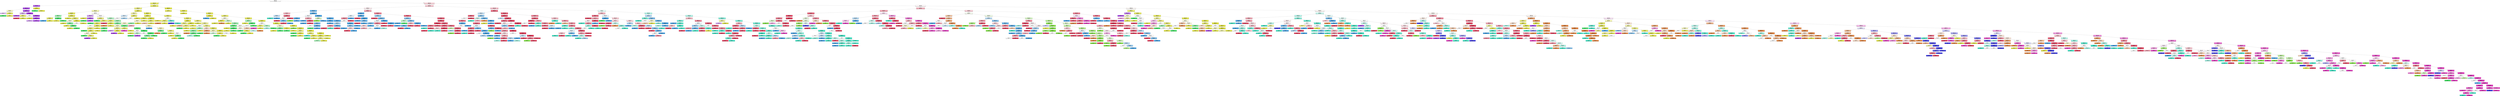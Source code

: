 digraph Tree {
node [shape=box, style="filled", color="black"] ;
0 [label="X[512] <= 0.5\nentropy = 2.914\nsamples = 9360\nvalue = [990, 2250, 270, 270, 900, 990, 270, 270, 900, 2250]", fillcolor="#ffffff"] ;
1 [label="X[511] <= 0.5\nentropy = 1.169\nsamples = 2301\nvalue = [29, 1775, 5, 230, 14, 9, 1, 228, 4, 6]", fillcolor="#e9ec6b"] ;
0 -> 1 [labeldistance=2.5, labelangle=45, headlabel="True"] ;
2 [label="X[449] <= 0.5\nentropy = 0.791\nsamples = 239\nvalue = [1, 33, 1, 2, 0, 0, 0, 200, 0, 2]", fillcolor="#b45eea"] ;
1 -> 2 ;
3 [label="X[374] <= 0.5\nentropy = 0.492\nsamples = 216\nvalue = [1, 11, 1, 1, 0, 0, 0, 200, 0, 2]", fillcolor="#aa48e7"] ;
2 -> 3 ;
4 [label="X[819] <= 0.5\nentropy = 2.059\nsamples = 9\nvalue = [0, 4, 1, 1, 0, 0, 0, 2, 0, 1]", fillcolor="#f7f8c6"] ;
3 -> 4 ;
5 [label="entropy = 1.5\nsamples = 4\nvalue = [0, 0, 1, 0, 0, 0, 0, 2, 0, 1]", fillcolor="#e0bdf6"] ;
4 -> 5 ;
6 [label="X[870] <= 0.5\nentropy = 0.722\nsamples = 5\nvalue = [0, 4, 0, 1, 0, 0, 0, 0, 0, 0]", fillcolor="#e9ec6a"] ;
4 -> 6 ;
7 [label="entropy = 0.0\nsamples = 1\nvalue = [0, 0, 0, 1, 0, 0, 0, 0, 0, 0]", fillcolor="#39e55e"] ;
6 -> 7 ;
8 [label="entropy = 0.0\nsamples = 4\nvalue = [0, 4, 0, 0, 0, 0, 0, 0, 0, 0]", fillcolor="#e2e539"] ;
6 -> 8 ;
9 [label="X[403] <= 0.5\nentropy = 0.301\nsamples = 207\nvalue = [1, 7, 0, 0, 0, 0, 0, 198, 0, 1]", fillcolor="#a742e6"] ;
3 -> 9 ;
10 [label="X[286] <= 0.5\nentropy = 1.281\nsamples = 12\nvalue = [0, 4, 0, 0, 0, 0, 0, 7, 0, 1]", fillcolor="#dcb5f5"] ;
9 -> 10 ;
11 [label="entropy = 0.0\nsamples = 7\nvalue = [0, 0, 0, 0, 0, 0, 0, 7, 0, 0]", fillcolor="#a339e5"] ;
10 -> 11 ;
12 [label="X[933] <= 0.5\nentropy = 0.722\nsamples = 5\nvalue = [0, 4, 0, 0, 0, 0, 0, 0, 0, 1]", fillcolor="#e9ec6a"] ;
10 -> 12 ;
13 [label="entropy = 0.0\nsamples = 1\nvalue = [0, 0, 0, 0, 0, 0, 0, 0, 0, 1]", fillcolor="#e53958"] ;
12 -> 13 ;
14 [label="entropy = 0.0\nsamples = 4\nvalue = [0, 4, 0, 0, 0, 0, 0, 0, 0, 0]", fillcolor="#e2e539"] ;
12 -> 14 ;
15 [label="X[390] <= 0.5\nentropy = 0.161\nsamples = 195\nvalue = [1, 3, 0, 0, 0, 0, 0, 191, 0, 0]", fillcolor="#a53de6"] ;
9 -> 15 ;
16 [label="entropy = 1.0\nsamples = 2\nvalue = [1, 1, 0, 0, 0, 0, 0, 0, 0, 0]", fillcolor="#ffffff"] ;
15 -> 16 ;
17 [label="X[959] <= 0.5\nentropy = 0.083\nsamples = 193\nvalue = [0, 2, 0, 0, 0, 0, 0, 191, 0, 0]", fillcolor="#a43be5"] ;
15 -> 17 ;
18 [label="entropy = 0.0\nsamples = 1\nvalue = [0, 1, 0, 0, 0, 0, 0, 0, 0, 0]", fillcolor="#e2e539"] ;
17 -> 18 ;
19 [label="X[598] <= 0.5\nentropy = 0.047\nsamples = 192\nvalue = [0, 1, 0, 0, 0, 0, 0, 191, 0, 0]", fillcolor="#a33ae5"] ;
17 -> 19 ;
20 [label="entropy = 0.918\nsamples = 3\nvalue = [0, 1, 0, 0, 0, 0, 0, 2, 0, 0]", fillcolor="#d19cf2"] ;
19 -> 20 ;
21 [label="entropy = 0.0\nsamples = 189\nvalue = [0, 0, 0, 0, 0, 0, 0, 189, 0, 0]", fillcolor="#a339e5"] ;
19 -> 21 ;
22 [label="X[519] <= 0.5\nentropy = 0.258\nsamples = 23\nvalue = [0, 22, 0, 1, 0, 0, 0, 0, 0, 0]", fillcolor="#e3e642"] ;
2 -> 22 ;
23 [label="entropy = 0.0\nsamples = 1\nvalue = [0, 0, 0, 1, 0, 0, 0, 0, 0, 0]", fillcolor="#39e55e"] ;
22 -> 23 ;
24 [label="entropy = 0.0\nsamples = 22\nvalue = [0, 22, 0, 0, 0, 0, 0, 0, 0, 0]", fillcolor="#e2e539"] ;
22 -> 24 ;
25 [label="X[481] <= 0.5\nentropy = 0.866\nsamples = 2062\nvalue = [28, 1742, 4, 228, 14, 9, 1, 28, 4, 4]", fillcolor="#e7ea5c"] ;
1 -> 25 ;
26 [label="X[609] <= 0.5\nentropy = 1.309\nsamples = 838\nvalue = [21, 606, 2, 158, 7, 8, 1, 28, 3, 4]", fillcolor="#ecee7d"] ;
25 -> 26 ;
27 [label="X[532] <= 0.5\nentropy = 1.455\nsamples = 431\nvalue = [2, 254, 1, 136, 0, 5, 0, 27, 2, 4]", fillcolor="#f3f5b0"] ;
26 -> 27 ;
28 [label="X[245] <= 0.5\nentropy = 0.634\nsamples = 159\nvalue = [0, 136, 0, 22, 0, 1, 0, 0, 0, 0]", fillcolor="#e7e95a"] ;
27 -> 28 ;
29 [label="X[528] <= 0.5\nentropy = 1.135\nsamples = 18\nvalue = [0, 5, 0, 12, 0, 1, 0, 0, 0, 0]", fillcolor="#94f1a8"] ;
28 -> 29 ;
30 [label="X[934] <= 0.5\nentropy = 0.722\nsamples = 5\nvalue = [0, 4, 0, 0, 0, 1, 0, 0, 0, 0]", fillcolor="#e9ec6a"] ;
29 -> 30 ;
31 [label="entropy = 0.0\nsamples = 1\nvalue = [0, 0, 0, 0, 0, 1, 0, 0, 0, 0]", fillcolor="#399de5"] ;
30 -> 31 ;
32 [label="entropy = 0.0\nsamples = 4\nvalue = [0, 4, 0, 0, 0, 0, 0, 0, 0, 0]", fillcolor="#e2e539"] ;
30 -> 32 ;
33 [label="X[441] <= 0.5\nentropy = 0.391\nsamples = 13\nvalue = [0, 1, 0, 12, 0, 0, 0, 0, 0, 0]", fillcolor="#49e76b"] ;
29 -> 33 ;
34 [label="entropy = 0.0\nsamples = 1\nvalue = [0, 1, 0, 0, 0, 0, 0, 0, 0, 0]", fillcolor="#e2e539"] ;
33 -> 34 ;
35 [label="entropy = 0.0\nsamples = 12\nvalue = [0, 0, 0, 12, 0, 0, 0, 0, 0, 0]", fillcolor="#39e55e"] ;
33 -> 35 ;
36 [label="X[502] <= 0.5\nentropy = 0.369\nsamples = 141\nvalue = [0, 131, 0, 10, 0, 0, 0, 0, 0, 0]", fillcolor="#e4e748"] ;
28 -> 36 ;
37 [label="entropy = 0.0\nsamples = 82\nvalue = [0, 82, 0, 0, 0, 0, 0, 0, 0, 0]", fillcolor="#e2e539"] ;
36 -> 37 ;
38 [label="X[403] <= 0.5\nentropy = 0.657\nsamples = 59\nvalue = [0, 49, 0, 10, 0, 0, 0, 0, 0, 0]", fillcolor="#e8ea61"] ;
36 -> 38 ;
39 [label="X[631] <= 0.5\nentropy = 0.993\nsamples = 20\nvalue = [0, 11, 0, 9, 0, 0, 0, 0, 0, 0]", fillcolor="#fafadb"] ;
38 -> 39 ;
40 [label="entropy = 0.0\nsamples = 8\nvalue = [0, 8, 0, 0, 0, 0, 0, 0, 0, 0]", fillcolor="#e2e539"] ;
39 -> 40 ;
41 [label="X[592] <= 0.5\nentropy = 0.811\nsamples = 12\nvalue = [0, 3, 0, 9, 0, 0, 0, 0, 0, 0]", fillcolor="#7bee94"] ;
39 -> 41 ;
42 [label="entropy = 0.0\nsamples = 2\nvalue = [0, 2, 0, 0, 0, 0, 0, 0, 0, 0]", fillcolor="#e2e539"] ;
41 -> 42 ;
43 [label="X[568] <= 0.5\nentropy = 0.469\nsamples = 10\nvalue = [0, 1, 0, 9, 0, 0, 0, 0, 0, 0]", fillcolor="#4fe870"] ;
41 -> 43 ;
44 [label="entropy = 0.0\nsamples = 1\nvalue = [0, 1, 0, 0, 0, 0, 0, 0, 0, 0]", fillcolor="#e2e539"] ;
43 -> 44 ;
45 [label="entropy = 0.0\nsamples = 9\nvalue = [0, 0, 0, 9, 0, 0, 0, 0, 0, 0]", fillcolor="#39e55e"] ;
43 -> 45 ;
46 [label="X[337] <= 0.5\nentropy = 0.172\nsamples = 39\nvalue = [0, 38, 0, 1, 0, 0, 0, 0, 0, 0]", fillcolor="#e3e63e"] ;
38 -> 46 ;
47 [label="entropy = 1.0\nsamples = 2\nvalue = [0, 1, 0, 1, 0, 0, 0, 0, 0, 0]", fillcolor="#ffffff"] ;
46 -> 47 ;
48 [label="entropy = 0.0\nsamples = 37\nvalue = [0, 37, 0, 0, 0, 0, 0, 0, 0, 0]", fillcolor="#e2e539"] ;
46 -> 48 ;
49 [label="X[509] <= 0.5\nentropy = 1.692\nsamples = 272\nvalue = [2, 118, 1, 114, 0, 4, 0, 27, 2, 4]", fillcolor="#fefefa"] ;
27 -> 49 ;
50 [label="X[538] <= 0.5\nentropy = 1.299\nsamples = 32\nvalue = [0, 8, 0, 4, 0, 0, 0, 20, 0, 0]", fillcolor="#d19cf2"] ;
49 -> 50 ;
51 [label="entropy = 0.0\nsamples = 8\nvalue = [0, 8, 0, 0, 0, 0, 0, 0, 0, 0]", fillcolor="#e2e539"] ;
50 -> 51 ;
52 [label="X[198] <= 0.5\nentropy = 0.65\nsamples = 24\nvalue = [0, 0, 0, 4, 0, 0, 0, 20, 0, 0]", fillcolor="#b561ea"] ;
50 -> 52 ;
53 [label="entropy = 0.0\nsamples = 4\nvalue = [0, 0, 0, 4, 0, 0, 0, 0, 0, 0]", fillcolor="#39e55e"] ;
52 -> 53 ;
54 [label="entropy = 0.0\nsamples = 20\nvalue = [0, 0, 0, 0, 0, 0, 0, 20, 0, 0]", fillcolor="#a339e5"] ;
52 -> 54 ;
55 [label="X[536] <= 0.5\nentropy = 1.525\nsamples = 240\nvalue = [2, 110, 1, 110, 0, 4, 0, 7, 2, 4]", fillcolor="#ffffff"] ;
49 -> 55 ;
56 [label="X[115] <= 0.5\nentropy = 0.955\nsamples = 83\nvalue = [0, 62, 0, 19, 0, 0, 0, 1, 1, 0]", fillcolor="#ecee7a"] ;
55 -> 56 ;
57 [label="entropy = 0.0\nsamples = 8\nvalue = [0, 0, 0, 8, 0, 0, 0, 0, 0, 0]", fillcolor="#39e55e"] ;
56 -> 57 ;
58 [label="X[185] <= 0.5\nentropy = 0.799\nsamples = 75\nvalue = [0, 62, 0, 11, 0, 0, 0, 1, 1, 0]", fillcolor="#e8ea61"] ;
56 -> 58 ;
59 [label="entropy = 0.0\nsamples = 4\nvalue = [0, 0, 0, 4, 0, 0, 0, 0, 0, 0]", fillcolor="#39e55e"] ;
58 -> 59 ;
60 [label="X[49] <= 0.5\nentropy = 0.674\nsamples = 71\nvalue = [0, 62, 0, 7, 0, 0, 0, 1, 1, 0]", fillcolor="#e6e955"] ;
58 -> 60 ;
61 [label="entropy = 1.0\nsamples = 2\nvalue = [0, 0, 0, 1, 0, 0, 0, 0, 1, 0]", fillcolor="#ffffff"] ;
60 -> 61 ;
62 [label="X[706] <= 0.5\nentropy = 0.534\nsamples = 69\nvalue = [0, 62, 0, 6, 0, 0, 0, 1, 0, 0]", fillcolor="#e5e84f"] ;
60 -> 62 ;
63 [label="X[328] <= 0.5\nentropy = 0.871\nsamples = 33\nvalue = [0, 26, 0, 6, 0, 0, 0, 1, 0, 0]", fillcolor="#eaec6c"] ;
62 -> 63 ;
64 [label="entropy = 0.0\nsamples = 3\nvalue = [0, 0, 0, 3, 0, 0, 0, 0, 0, 0]", fillcolor="#39e55e"] ;
63 -> 64 ;
65 [label="X[788] <= 0.5\nentropy = 0.675\nsamples = 30\nvalue = [0, 26, 0, 3, 0, 0, 0, 1, 0, 0]", fillcolor="#e6e956"] ;
63 -> 65 ;
66 [label="X[237] <= 0.5\nentropy = 1.406\nsamples = 8\nvalue = [0, 4, 0, 3, 0, 0, 0, 1, 0, 0]", fillcolor="#f9fad7"] ;
65 -> 66 ;
67 [label="entropy = 0.0\nsamples = 3\nvalue = [0, 0, 0, 3, 0, 0, 0, 0, 0, 0]", fillcolor="#39e55e"] ;
66 -> 67 ;
68 [label="X[688] <= 0.5\nentropy = 0.722\nsamples = 5\nvalue = [0, 4, 0, 0, 0, 0, 0, 1, 0, 0]", fillcolor="#e9ec6a"] ;
66 -> 68 ;
69 [label="entropy = 0.0\nsamples = 1\nvalue = [0, 0, 0, 0, 0, 0, 0, 1, 0, 0]", fillcolor="#a339e5"] ;
68 -> 69 ;
70 [label="entropy = 0.0\nsamples = 4\nvalue = [0, 4, 0, 0, 0, 0, 0, 0, 0, 0]", fillcolor="#e2e539"] ;
68 -> 70 ;
71 [label="entropy = 0.0\nsamples = 22\nvalue = [0, 22, 0, 0, 0, 0, 0, 0, 0, 0]", fillcolor="#e2e539"] ;
65 -> 71 ;
72 [label="entropy = 0.0\nsamples = 36\nvalue = [0, 36, 0, 0, 0, 0, 0, 0, 0, 0]", fillcolor="#e2e539"] ;
62 -> 72 ;
73 [label="X[894] <= 0.5\nentropy = 1.602\nsamples = 157\nvalue = [2, 48, 1, 91, 0, 4, 0, 6, 1, 4]", fillcolor="#b1f5bf"] ;
55 -> 73 ;
74 [label="X[107] <= 0.5\nentropy = 0.906\nsamples = 15\nvalue = [1, 12, 0, 0, 0, 0, 0, 0, 0, 2]", fillcolor="#e9eb67"] ;
73 -> 74 ;
75 [label="entropy = 0.0\nsamples = 2\nvalue = [0, 0, 0, 0, 0, 0, 0, 0, 0, 2]", fillcolor="#e53958"] ;
74 -> 75 ;
76 [label="X[142] <= 0.5\nentropy = 0.391\nsamples = 13\nvalue = [1, 12, 0, 0, 0, 0, 0, 0, 0, 0]", fillcolor="#e4e749"] ;
74 -> 76 ;
77 [label="entropy = 0.0\nsamples = 1\nvalue = [1, 0, 0, 0, 0, 0, 0, 0, 0, 0]", fillcolor="#e58139"] ;
76 -> 77 ;
78 [label="entropy = 0.0\nsamples = 12\nvalue = [0, 12, 0, 0, 0, 0, 0, 0, 0, 0]", fillcolor="#e2e539"] ;
76 -> 78 ;
79 [label="X[417] <= 0.5\nentropy = 1.489\nsamples = 142\nvalue = [1, 36, 1, 91, 0, 4, 0, 6, 1, 2]", fillcolor="#98f2ab"] ;
73 -> 79 ;
80 [label="X[695] <= 0.5\nentropy = 1.127\nsamples = 111\nvalue = [0, 21, 0, 82, 0, 1, 0, 6, 1, 0]", fillcolor="#79ed92"] ;
79 -> 80 ;
81 [label="X[178] <= 0.5\nentropy = 1.615\nsamples = 21\nvalue = [0, 11, 0, 6, 0, 1, 0, 3, 0, 0]", fillcolor="#f5f6bd"] ;
80 -> 81 ;
82 [label="X[419] <= 0.5\nentropy = 0.592\nsamples = 7\nvalue = [0, 1, 0, 6, 0, 0, 0, 0, 0, 0]", fillcolor="#5ae979"] ;
81 -> 82 ;
83 [label="entropy = 0.0\nsamples = 1\nvalue = [0, 1, 0, 0, 0, 0, 0, 0, 0, 0]", fillcolor="#e2e539"] ;
82 -> 83 ;
84 [label="entropy = 0.0\nsamples = 6\nvalue = [0, 0, 0, 6, 0, 0, 0, 0, 0, 0]", fillcolor="#39e55e"] ;
82 -> 84 ;
85 [label="X[683] <= 0.5\nentropy = 1.095\nsamples = 14\nvalue = [0, 10, 0, 0, 0, 1, 0, 3, 0, 0]", fillcolor="#edee81"] ;
81 -> 85 ;
86 [label="entropy = 0.918\nsamples = 3\nvalue = [0, 0, 0, 0, 0, 1, 0, 2, 0, 0]", fillcolor="#d19cf2"] ;
85 -> 86 ;
87 [label="X[802] <= 0.5\nentropy = 0.439\nsamples = 11\nvalue = [0, 10, 0, 0, 0, 0, 0, 1, 0, 0]", fillcolor="#e5e84d"] ;
85 -> 87 ;
88 [label="entropy = 0.0\nsamples = 1\nvalue = [0, 0, 0, 0, 0, 0, 0, 1, 0, 0]", fillcolor="#a339e5"] ;
87 -> 88 ;
89 [label="entropy = 0.0\nsamples = 10\nvalue = [0, 10, 0, 0, 0, 0, 0, 0, 0, 0]", fillcolor="#e2e539"] ;
87 -> 89 ;
90 [label="X[1021] <= 0.5\nentropy = 0.794\nsamples = 90\nvalue = [0, 10, 0, 76, 0, 0, 0, 3, 1, 0]", fillcolor="#5cea7a"] ;
80 -> 90 ;
91 [label="X[15] <= 0.5\nentropy = 0.722\nsamples = 5\nvalue = [0, 4, 0, 0, 0, 0, 0, 0, 1, 0]", fillcolor="#e9ec6a"] ;
90 -> 91 ;
92 [label="entropy = 0.0\nsamples = 1\nvalue = [0, 0, 0, 0, 0, 0, 0, 0, 1, 0]", fillcolor="#e539c0"] ;
91 -> 92 ;
93 [label="entropy = 0.0\nsamples = 4\nvalue = [0, 4, 0, 0, 0, 0, 0, 0, 0, 0]", fillcolor="#e2e539"] ;
91 -> 93 ;
94 [label="X[647] <= 0.5\nentropy = 0.585\nsamples = 85\nvalue = [0, 6, 0, 76, 0, 0, 0, 3, 0, 0]", fillcolor="#50e870"] ;
90 -> 94 ;
95 [label="X[558] <= 0.5\nentropy = 1.561\nsamples = 8\nvalue = [0, 3, 0, 3, 0, 0, 0, 2, 0, 0]", fillcolor="#ffffff"] ;
94 -> 95 ;
96 [label="entropy = 0.0\nsamples = 3\nvalue = [0, 3, 0, 0, 0, 0, 0, 0, 0, 0]", fillcolor="#e2e539"] ;
95 -> 96 ;
97 [label="X[365] <= 0.5\nentropy = 0.971\nsamples = 5\nvalue = [0, 0, 0, 3, 0, 0, 0, 2, 0, 0]", fillcolor="#bdf6c9"] ;
95 -> 97 ;
98 [label="entropy = 0.0\nsamples = 3\nvalue = [0, 0, 0, 3, 0, 0, 0, 0, 0, 0]", fillcolor="#39e55e"] ;
97 -> 98 ;
99 [label="entropy = 0.0\nsamples = 2\nvalue = [0, 0, 0, 0, 0, 0, 0, 2, 0, 0]", fillcolor="#a339e5"] ;
97 -> 99 ;
100 [label="X[703] <= 0.5\nentropy = 0.337\nsamples = 77\nvalue = [0, 3, 0, 73, 0, 0, 0, 1, 0, 0]", fillcolor="#44e667"] ;
94 -> 100 ;
101 [label="entropy = 1.0\nsamples = 2\nvalue = [0, 1, 0, 0, 0, 0, 0, 1, 0, 0]", fillcolor="#ffffff"] ;
100 -> 101 ;
102 [label="X[621] <= 0.5\nentropy = 0.177\nsamples = 75\nvalue = [0, 2, 0, 73, 0, 0, 0, 0, 0, 0]", fillcolor="#3ee662"] ;
100 -> 102 ;
103 [label="X[326] <= 0.5\nentropy = 0.764\nsamples = 9\nvalue = [0, 2, 0, 7, 0, 0, 0, 0, 0, 0]", fillcolor="#72ec8c"] ;
102 -> 103 ;
104 [label="entropy = 0.0\nsamples = 7\nvalue = [0, 0, 0, 7, 0, 0, 0, 0, 0, 0]", fillcolor="#39e55e"] ;
103 -> 104 ;
105 [label="entropy = 0.0\nsamples = 2\nvalue = [0, 2, 0, 0, 0, 0, 0, 0, 0, 0]", fillcolor="#e2e539"] ;
103 -> 105 ;
106 [label="entropy = 0.0\nsamples = 66\nvalue = [0, 0, 0, 66, 0, 0, 0, 0, 0, 0]", fillcolor="#39e55e"] ;
102 -> 106 ;
107 [label="X[167] <= 0.5\nentropy = 1.926\nsamples = 31\nvalue = [1, 15, 1, 9, 0, 3, 0, 0, 0, 2]", fillcolor="#f7f8c9"] ;
79 -> 107 ;
108 [label="entropy = 0.918\nsamples = 3\nvalue = [0, 0, 1, 0, 0, 0, 0, 0, 0, 2]", fillcolor="#f29cac"] ;
107 -> 108 ;
109 [label="X[1001] <= 0.5\nentropy = 1.526\nsamples = 28\nvalue = [1, 15, 0, 9, 0, 3, 0, 0, 0, 0]", fillcolor="#f6f7c0"] ;
107 -> 109 ;
110 [label="entropy = 0.0\nsamples = 3\nvalue = [0, 0, 0, 0, 0, 3, 0, 0, 0, 0]", fillcolor="#399de5"] ;
109 -> 110 ;
111 [label="X[297] <= 0.5\nentropy = 1.159\nsamples = 25\nvalue = [1, 15, 0, 9, 0, 0, 0, 0, 0, 0]", fillcolor="#f4f5b5"] ;
109 -> 111 ;
112 [label="X[334] <= 0.5\nentropy = 0.722\nsamples = 5\nvalue = [1, 0, 0, 4, 0, 0, 0, 0, 0, 0]", fillcolor="#6aec86"] ;
111 -> 112 ;
113 [label="entropy = 0.0\nsamples = 1\nvalue = [1, 0, 0, 0, 0, 0, 0, 0, 0, 0]", fillcolor="#e58139"] ;
112 -> 113 ;
114 [label="entropy = 0.0\nsamples = 4\nvalue = [0, 0, 0, 4, 0, 0, 0, 0, 0, 0]", fillcolor="#39e55e"] ;
112 -> 114 ;
115 [label="X[557] <= 0.5\nentropy = 0.811\nsamples = 20\nvalue = [0, 15, 0, 5, 0, 0, 0, 0, 0, 0]", fillcolor="#ecee7b"] ;
111 -> 115 ;
116 [label="entropy = 0.0\nsamples = 10\nvalue = [0, 10, 0, 0, 0, 0, 0, 0, 0, 0]", fillcolor="#e2e539"] ;
115 -> 116 ;
117 [label="X[657] <= 0.5\nentropy = 1.0\nsamples = 10\nvalue = [0, 5, 0, 5, 0, 0, 0, 0, 0, 0]", fillcolor="#ffffff"] ;
115 -> 117 ;
118 [label="entropy = 0.0\nsamples = 4\nvalue = [0, 4, 0, 0, 0, 0, 0, 0, 0, 0]", fillcolor="#e2e539"] ;
117 -> 118 ;
119 [label="X[562] <= 0.5\nentropy = 0.65\nsamples = 6\nvalue = [0, 1, 0, 5, 0, 0, 0, 0, 0, 0]", fillcolor="#61ea7e"] ;
117 -> 119 ;
120 [label="entropy = 0.0\nsamples = 1\nvalue = [0, 1, 0, 0, 0, 0, 0, 0, 0, 0]", fillcolor="#e2e539"] ;
119 -> 120 ;
121 [label="entropy = 0.0\nsamples = 5\nvalue = [0, 0, 0, 5, 0, 0, 0, 0, 0, 0]", fillcolor="#39e55e"] ;
119 -> 121 ;
122 [label="X[143] <= 0.5\nentropy = 0.853\nsamples = 407\nvalue = [19, 352, 1, 22, 7, 3, 1, 1, 1, 0]", fillcolor="#e6e955"] ;
26 -> 122 ;
123 [label="X[399] <= 0.5\nentropy = 1.92\nsamples = 16\nvalue = [0, 9, 1, 1, 1, 3, 0, 0, 1, 0]", fillcolor="#f2f3a4"] ;
122 -> 123 ;
124 [label="X[232] <= 0.5\nentropy = 1.922\nsamples = 5\nvalue = [0, 0, 1, 0, 1, 2, 0, 0, 1, 0]", fillcolor="#cee6f8"] ;
123 -> 124 ;
125 [label="entropy = 1.0\nsamples = 2\nvalue = [0, 0, 1, 0, 1, 0, 0, 0, 0, 0]", fillcolor="#ffffff"] ;
124 -> 125 ;
126 [label="entropy = 0.918\nsamples = 3\nvalue = [0, 0, 0, 0, 0, 2, 0, 0, 1, 0]", fillcolor="#9ccef2"] ;
124 -> 126 ;
127 [label="X[646] <= 0.5\nentropy = 0.866\nsamples = 11\nvalue = [0, 9, 0, 1, 0, 1, 0, 0, 0, 0]", fillcolor="#e8ea61"] ;
123 -> 127 ;
128 [label="entropy = 1.0\nsamples = 2\nvalue = [0, 0, 0, 1, 0, 1, 0, 0, 0, 0]", fillcolor="#ffffff"] ;
127 -> 128 ;
129 [label="entropy = 0.0\nsamples = 9\nvalue = [0, 9, 0, 0, 0, 0, 0, 0, 0, 0]", fillcolor="#e2e539"] ;
127 -> 129 ;
130 [label="X[530] <= 0.5\nentropy = 0.741\nsamples = 391\nvalue = [19, 343, 0, 21, 6, 0, 1, 1, 0, 0]", fillcolor="#e6e853"] ;
122 -> 130 ;
131 [label="X[708] <= 0.5\nentropy = 0.216\nsamples = 174\nvalue = [2, 169, 0, 3, 0, 0, 0, 0, 0, 0]", fillcolor="#e3e63f"] ;
130 -> 131 ;
132 [label="X[287] <= 0.5\nentropy = 0.469\nsamples = 30\nvalue = [0, 27, 0, 3, 0, 0, 0, 0, 0, 0]", fillcolor="#e5e84f"] ;
131 -> 132 ;
133 [label="X[743] <= 0.5\nentropy = 0.985\nsamples = 7\nvalue = [0, 4, 0, 3, 0, 0, 0, 0, 0, 0]", fillcolor="#f8f8ce"] ;
132 -> 133 ;
134 [label="entropy = 0.811\nsamples = 4\nvalue = [0, 1, 0, 3, 0, 0, 0, 0, 0, 0]", fillcolor="#7bee94"] ;
133 -> 134 ;
135 [label="entropy = 0.0\nsamples = 3\nvalue = [0, 3, 0, 0, 0, 0, 0, 0, 0, 0]", fillcolor="#e2e539"] ;
133 -> 135 ;
136 [label="entropy = 0.0\nsamples = 23\nvalue = [0, 23, 0, 0, 0, 0, 0, 0, 0, 0]", fillcolor="#e2e539"] ;
132 -> 136 ;
137 [label="X[159] <= 0.5\nentropy = 0.106\nsamples = 144\nvalue = [2, 142, 0, 0, 0, 0, 0, 0, 0, 0]", fillcolor="#e2e53c"] ;
131 -> 137 ;
138 [label="X[490] <= 0.5\nentropy = 0.567\nsamples = 15\nvalue = [2, 13, 0, 0, 0, 0, 0, 0, 0, 0]", fillcolor="#e6e957"] ;
137 -> 138 ;
139 [label="entropy = 0.918\nsamples = 3\nvalue = [2, 1, 0, 0, 0, 0, 0, 0, 0, 0]", fillcolor="#f2c09c"] ;
138 -> 139 ;
140 [label="entropy = 0.0\nsamples = 12\nvalue = [0, 12, 0, 0, 0, 0, 0, 0, 0, 0]", fillcolor="#e2e539"] ;
138 -> 140 ;
141 [label="entropy = 0.0\nsamples = 129\nvalue = [0, 129, 0, 0, 0, 0, 0, 0, 0, 0]", fillcolor="#e2e539"] ;
137 -> 141 ;
142 [label="X[136] <= 0.5\nentropy = 1.056\nsamples = 217\nvalue = [17, 174, 0, 18, 6, 0, 1, 1, 0, 0]", fillcolor="#e8eb64"] ;
130 -> 142 ;
143 [label="X[662] <= 0.5\nentropy = 1.722\nsamples = 10\nvalue = [1, 4, 0, 0, 4, 0, 1, 0, 0, 0]", fillcolor="#ffffff"] ;
142 -> 143 ;
144 [label="X[555] <= 0.5\nentropy = 0.722\nsamples = 5\nvalue = [1, 4, 0, 0, 0, 0, 0, 0, 0, 0]", fillcolor="#e9ec6a"] ;
143 -> 144 ;
145 [label="entropy = 0.0\nsamples = 1\nvalue = [1, 0, 0, 0, 0, 0, 0, 0, 0, 0]", fillcolor="#e58139"] ;
144 -> 145 ;
146 [label="entropy = 0.0\nsamples = 4\nvalue = [0, 4, 0, 0, 0, 0, 0, 0, 0, 0]", fillcolor="#e2e539"] ;
144 -> 146 ;
147 [label="X[829] <= 0.5\nentropy = 0.722\nsamples = 5\nvalue = [0, 0, 0, 0, 4, 0, 1, 0, 0, 0]", fillcolor="#6aecd4"] ;
143 -> 147 ;
148 [label="entropy = 0.0\nsamples = 1\nvalue = [0, 0, 0, 0, 0, 0, 1, 0, 0, 0]", fillcolor="#3c39e5"] ;
147 -> 148 ;
149 [label="entropy = 0.0\nsamples = 4\nvalue = [0, 0, 0, 0, 4, 0, 0, 0, 0, 0]", fillcolor="#39e5c5"] ;
147 -> 149 ;
150 [label="X[502] <= 0.5\nentropy = 0.927\nsamples = 207\nvalue = [16, 170, 0, 18, 2, 0, 0, 1, 0, 0]", fillcolor="#e8ea60"] ;
142 -> 150 ;
151 [label="X[428] <= 0.5\nentropy = 0.304\nsamples = 88\nvalue = [3, 84, 0, 1, 0, 0, 0, 0, 0, 0]", fillcolor="#e3e642"] ;
150 -> 151 ;
152 [label="X[672] <= 0.5\nentropy = 0.811\nsamples = 12\nvalue = [3, 9, 0, 0, 0, 0, 0, 0, 0, 0]", fillcolor="#ecee7b"] ;
151 -> 152 ;
153 [label="entropy = 0.0\nsamples = 8\nvalue = [0, 8, 0, 0, 0, 0, 0, 0, 0, 0]", fillcolor="#e2e539"] ;
152 -> 153 ;
154 [label="entropy = 0.811\nsamples = 4\nvalue = [3, 1, 0, 0, 0, 0, 0, 0, 0, 0]", fillcolor="#eeab7b"] ;
152 -> 154 ;
155 [label="X[275] <= 0.5\nentropy = 0.101\nsamples = 76\nvalue = [0, 75, 0, 1, 0, 0, 0, 0, 0, 0]", fillcolor="#e2e53c"] ;
151 -> 155 ;
156 [label="X[680] <= 0.5\nentropy = 0.722\nsamples = 5\nvalue = [0, 4, 0, 1, 0, 0, 0, 0, 0, 0]", fillcolor="#e9ec6a"] ;
155 -> 156 ;
157 [label="entropy = 0.0\nsamples = 1\nvalue = [0, 0, 0, 1, 0, 0, 0, 0, 0, 0]", fillcolor="#39e55e"] ;
156 -> 157 ;
158 [label="entropy = 0.0\nsamples = 4\nvalue = [0, 4, 0, 0, 0, 0, 0, 0, 0, 0]", fillcolor="#e2e539"] ;
156 -> 158 ;
159 [label="entropy = 0.0\nsamples = 71\nvalue = [0, 71, 0, 0, 0, 0, 0, 0, 0, 0]", fillcolor="#e2e539"] ;
155 -> 159 ;
160 [label="X[893] <= 0.5\nentropy = 1.246\nsamples = 119\nvalue = [13, 86, 0, 17, 2, 0, 0, 1, 0, 0]", fillcolor="#ebed79"] ;
150 -> 160 ;
161 [label="entropy = 0.0\nsamples = 32\nvalue = [0, 32, 0, 0, 0, 0, 0, 0, 0, 0]", fillcolor="#e2e539"] ;
160 -> 161 ;
162 [label="X[296] <= 0.5\nentropy = 1.496\nsamples = 87\nvalue = [13, 54, 0, 17, 2, 0, 0, 1, 0, 0]", fillcolor="#f0f196"] ;
160 -> 162 ;
163 [label="X[663] <= 0.5\nentropy = 1.671\nsamples = 28\nvalue = [3, 11, 0, 12, 2, 0, 0, 0, 0, 0]", fillcolor="#f3fdf6"] ;
162 -> 163 ;
164 [label="entropy = 0.0\nsamples = 7\nvalue = [0, 7, 0, 0, 0, 0, 0, 0, 0, 0]", fillcolor="#e2e539"] ;
163 -> 164 ;
165 [label="X[700] <= 0.5\nentropy = 1.641\nsamples = 21\nvalue = [3, 4, 0, 12, 2, 0, 0, 0, 0, 0]", fillcolor="#a2f3b3"] ;
163 -> 165 ;
166 [label="entropy = 0.0\nsamples = 4\nvalue = [0, 4, 0, 0, 0, 0, 0, 0, 0, 0]", fillcolor="#e2e539"] ;
165 -> 166 ;
167 [label="X[228] <= 0.5\nentropy = 1.16\nsamples = 17\nvalue = [3, 0, 0, 12, 2, 0, 0, 0, 0, 0]", fillcolor="#80ee98"] ;
165 -> 167 ;
168 [label="entropy = 0.0\nsamples = 3\nvalue = [3, 0, 0, 0, 0, 0, 0, 0, 0, 0]", fillcolor="#e58139"] ;
167 -> 168 ;
169 [label="X[428] <= 0.5\nentropy = 0.592\nsamples = 14\nvalue = [0, 0, 0, 12, 2, 0, 0, 0, 0, 0]", fillcolor="#5ae979"] ;
167 -> 169 ;
170 [label="entropy = 0.918\nsamples = 3\nvalue = [0, 0, 0, 1, 2, 0, 0, 0, 0, 0]", fillcolor="#9cf2e2"] ;
169 -> 170 ;
171 [label="entropy = 0.0\nsamples = 11\nvalue = [0, 0, 0, 11, 0, 0, 0, 0, 0, 0]", fillcolor="#39e55e"] ;
169 -> 171 ;
172 [label="X[344] <= 0.5\nentropy = 1.168\nsamples = 59\nvalue = [10, 43, 0, 5, 0, 0, 0, 1, 0, 0]", fillcolor="#ebed7a"] ;
162 -> 172 ;
173 [label="X[594] <= 0.5\nentropy = 1.4\nsamples = 15\nvalue = [8, 5, 0, 2, 0, 0, 0, 0, 0, 0]", fillcolor="#f7d9c4"] ;
172 -> 173 ;
174 [label="entropy = 0.0\nsamples = 5\nvalue = [0, 5, 0, 0, 0, 0, 0, 0, 0, 0]", fillcolor="#e2e539"] ;
173 -> 174 ;
175 [label="X[675] <= 0.5\nentropy = 0.722\nsamples = 10\nvalue = [8, 0, 0, 2, 0, 0, 0, 0, 0, 0]", fillcolor="#eca06a"] ;
173 -> 175 ;
176 [label="entropy = 0.0\nsamples = 2\nvalue = [0, 0, 0, 2, 0, 0, 0, 0, 0, 0]", fillcolor="#39e55e"] ;
175 -> 176 ;
177 [label="entropy = 0.0\nsamples = 8\nvalue = [8, 0, 0, 0, 0, 0, 0, 0, 0, 0]", fillcolor="#e58139"] ;
175 -> 177 ;
178 [label="X[399] <= 0.5\nentropy = 0.774\nsamples = 44\nvalue = [2, 38, 0, 3, 0, 0, 0, 1, 0, 0]", fillcolor="#e6e956"] ;
172 -> 178 ;
179 [label="X[397] <= 0.5\nentropy = 1.617\nsamples = 11\nvalue = [1, 6, 0, 3, 0, 0, 0, 1, 0, 0]", fillcolor="#f4f5b5"] ;
178 -> 179 ;
180 [label="entropy = 1.5\nsamples = 4\nvalue = [1, 0, 0, 2, 0, 0, 0, 1, 0, 0]", fillcolor="#bdf6c9"] ;
179 -> 180 ;
181 [label="X[161] <= 0.5\nentropy = 0.592\nsamples = 7\nvalue = [0, 6, 0, 1, 0, 0, 0, 0, 0, 0]", fillcolor="#e7e95a"] ;
179 -> 181 ;
182 [label="entropy = 0.0\nsamples = 1\nvalue = [0, 0, 0, 1, 0, 0, 0, 0, 0, 0]", fillcolor="#39e55e"] ;
181 -> 182 ;
183 [label="entropy = 0.0\nsamples = 6\nvalue = [0, 6, 0, 0, 0, 0, 0, 0, 0, 0]", fillcolor="#e2e539"] ;
181 -> 183 ;
184 [label="X[552] <= 0.5\nentropy = 0.196\nsamples = 33\nvalue = [1, 32, 0, 0, 0, 0, 0, 0, 0, 0]", fillcolor="#e3e63f"] ;
178 -> 184 ;
185 [label="entropy = 1.0\nsamples = 2\nvalue = [1, 1, 0, 0, 0, 0, 0, 0, 0, 0]", fillcolor="#ffffff"] ;
184 -> 185 ;
186 [label="entropy = 0.0\nsamples = 31\nvalue = [0, 31, 0, 0, 0, 0, 0, 0, 0, 0]", fillcolor="#e2e539"] ;
184 -> 186 ;
187 [label="X[830] <= 0.5\nentropy = 0.453\nsamples = 1224\nvalue = [7, 1136, 2, 70, 7, 1, 0, 0, 1, 0]", fillcolor="#e4e748"] ;
25 -> 187 ;
188 [label="entropy = 0.0\nsamples = 385\nvalue = [0, 385, 0, 0, 0, 0, 0, 0, 0, 0]", fillcolor="#e2e539"] ;
187 -> 188 ;
189 [label="X[734] <= 0.5\nentropy = 0.601\nsamples = 839\nvalue = [7, 751, 2, 70, 7, 1, 0, 0, 1, 0]", fillcolor="#e5e850"] ;
187 -> 189 ;
190 [label="entropy = 0.0\nsamples = 235\nvalue = [0, 235, 0, 0, 0, 0, 0, 0, 0, 0]", fillcolor="#e2e539"] ;
189 -> 190 ;
191 [label="X[893] <= 0.5\nentropy = 0.761\nsamples = 604\nvalue = [7, 516, 2, 70, 7, 1, 0, 0, 1, 0]", fillcolor="#e7e95a"] ;
189 -> 191 ;
192 [label="X[1014] <= 0.5\nentropy = 0.045\nsamples = 203\nvalue = [0, 202, 0, 0, 0, 1, 0, 0, 0, 0]", fillcolor="#e2e53a"] ;
191 -> 192 ;
193 [label="entropy = 0.0\nsamples = 1\nvalue = [0, 0, 0, 0, 0, 1, 0, 0, 0, 0]", fillcolor="#399de5"] ;
192 -> 193 ;
194 [label="entropy = 0.0\nsamples = 202\nvalue = [0, 202, 0, 0, 0, 0, 0, 0, 0, 0]", fillcolor="#e2e539"] ;
192 -> 194 ;
195 [label="X[338] <= 0.5\nentropy = 0.979\nsamples = 401\nvalue = [7, 314, 2, 70, 7, 0, 0, 0, 1, 0]", fillcolor="#eaec6d"] ;
191 -> 195 ;
196 [label="X[793] <= 0.5\nentropy = 1.466\nsamples = 75\nvalue = [6, 36, 0, 31, 2, 0, 0, 0, 0, 0]", fillcolor="#fcfce8"] ;
195 -> 196 ;
197 [label="X[544] <= 0.5\nentropy = 0.323\nsamples = 17\nvalue = [1, 16, 0, 0, 0, 0, 0, 0, 0, 0]", fillcolor="#e4e745"] ;
196 -> 197 ;
198 [label="entropy = 0.0\nsamples = 16\nvalue = [0, 16, 0, 0, 0, 0, 0, 0, 0, 0]", fillcolor="#e2e539"] ;
197 -> 198 ;
199 [label="entropy = 0.0\nsamples = 1\nvalue = [1, 0, 0, 0, 0, 0, 0, 0, 0, 0]", fillcolor="#e58139"] ;
197 -> 199 ;
200 [label="X[505] <= 0.5\nentropy = 1.485\nsamples = 58\nvalue = [5, 20, 0, 31, 2, 0, 0, 0, 0, 0]", fillcolor="#c6f7d0"] ;
196 -> 200 ;
201 [label="entropy = 0.0\nsamples = 9\nvalue = [0, 9, 0, 0, 0, 0, 0, 0, 0, 0]", fillcolor="#e2e539"] ;
200 -> 201 ;
202 [label="X[641] <= 0.5\nentropy = 1.426\nsamples = 49\nvalue = [5, 11, 0, 31, 2, 0, 0, 0, 0, 0]", fillcolor="#97f1aa"] ;
200 -> 202 ;
203 [label="X[601] <= 0.5\nentropy = 0.503\nsamples = 27\nvalue = [0, 3, 0, 24, 0, 0, 0, 0, 0, 0]", fillcolor="#52e872"] ;
202 -> 203 ;
204 [label="entropy = 0.0\nsamples = 2\nvalue = [0, 2, 0, 0, 0, 0, 0, 0, 0, 0]", fillcolor="#e2e539"] ;
203 -> 204 ;
205 [label="X[923] <= 0.5\nentropy = 0.242\nsamples = 25\nvalue = [0, 1, 0, 24, 0, 0, 0, 0, 0, 0]", fillcolor="#41e665"] ;
203 -> 205 ;
206 [label="entropy = 0.0\nsamples = 1\nvalue = [0, 1, 0, 0, 0, 0, 0, 0, 0, 0]", fillcolor="#e2e539"] ;
205 -> 206 ;
207 [label="entropy = 0.0\nsamples = 24\nvalue = [0, 0, 0, 24, 0, 0, 0, 0, 0, 0]", fillcolor="#39e55e"] ;
205 -> 207 ;
208 [label="X[672] <= 0.5\nentropy = 1.857\nsamples = 22\nvalue = [5, 8, 0, 7, 2, 0, 0, 0, 0, 0]", fillcolor="#fdfdf2"] ;
202 -> 208 ;
209 [label="X[267] <= 0.5\nentropy = 0.996\nsamples = 13\nvalue = [0, 7, 0, 6, 0, 0, 0, 0, 0, 0]", fillcolor="#fbfbe3"] ;
208 -> 209 ;
210 [label="entropy = 0.0\nsamples = 5\nvalue = [0, 0, 0, 5, 0, 0, 0, 0, 0, 0]", fillcolor="#39e55e"] ;
209 -> 210 ;
211 [label="X[209] <= 0.5\nentropy = 0.544\nsamples = 8\nvalue = [0, 7, 0, 1, 0, 0, 0, 0, 0, 0]", fillcolor="#e6e955"] ;
209 -> 211 ;
212 [label="entropy = 0.0\nsamples = 1\nvalue = [0, 0, 0, 1, 0, 0, 0, 0, 0, 0]", fillcolor="#39e55e"] ;
211 -> 212 ;
213 [label="entropy = 0.0\nsamples = 7\nvalue = [0, 7, 0, 0, 0, 0, 0, 0, 0, 0]", fillcolor="#e2e539"] ;
211 -> 213 ;
214 [label="X[683] <= 0.5\nentropy = 1.658\nsamples = 9\nvalue = [5, 1, 0, 1, 2, 0, 0, 0, 0, 0]", fillcolor="#f4c9aa"] ;
208 -> 214 ;
215 [label="entropy = 1.5\nsamples = 4\nvalue = [0, 1, 0, 1, 2, 0, 0, 0, 0, 0]", fillcolor="#bdf6ec"] ;
214 -> 215 ;
216 [label="entropy = 0.0\nsamples = 5\nvalue = [5, 0, 0, 0, 0, 0, 0, 0, 0, 0]", fillcolor="#e58139"] ;
214 -> 216 ;
217 [label="X[211] <= 0.5\nentropy = 0.751\nsamples = 326\nvalue = [1, 278, 2, 39, 5, 0, 0, 0, 1, 0]", fillcolor="#e7e95a"] ;
195 -> 217 ;
218 [label="X[632] <= 0.5\nentropy = 1.105\nsamples = 26\nvalue = [0, 8, 0, 17, 1, 0, 0, 0, 0, 0]", fillcolor="#9cf2ae"] ;
217 -> 218 ;
219 [label="entropy = 0.0\nsamples = 7\nvalue = [0, 7, 0, 0, 0, 0, 0, 0, 0, 0]", fillcolor="#e2e539"] ;
218 -> 219 ;
220 [label="X[295] <= 0.5\nentropy = 0.591\nsamples = 19\nvalue = [0, 1, 0, 17, 1, 0, 0, 0, 0, 0]", fillcolor="#4fe870"] ;
218 -> 220 ;
221 [label="entropy = 1.585\nsamples = 3\nvalue = [0, 1, 0, 1, 1, 0, 0, 0, 0, 0]", fillcolor="#ffffff"] ;
220 -> 221 ;
222 [label="entropy = 0.0\nsamples = 16\nvalue = [0, 0, 0, 16, 0, 0, 0, 0, 0, 0]", fillcolor="#39e55e"] ;
220 -> 222 ;
223 [label="X[117] <= 0.5\nentropy = 0.599\nsamples = 300\nvalue = [1, 270, 2, 22, 4, 0, 0, 0, 1, 0]", fillcolor="#e5e84e"] ;
217 -> 223 ;
224 [label="X[181] <= 0.5\nentropy = 2.085\nsamples = 12\nvalue = [1, 4, 0, 4, 2, 0, 0, 0, 1, 0]", fillcolor="#ffffff"] ;
223 -> 224 ;
225 [label="X[301] <= 0.5\nentropy = 0.722\nsamples = 5\nvalue = [0, 4, 0, 0, 0, 0, 0, 0, 1, 0]", fillcolor="#e9ec6a"] ;
224 -> 225 ;
226 [label="entropy = 0.0\nsamples = 1\nvalue = [0, 0, 0, 0, 0, 0, 0, 0, 1, 0]", fillcolor="#e539c0"] ;
225 -> 226 ;
227 [label="entropy = 0.0\nsamples = 4\nvalue = [0, 4, 0, 0, 0, 0, 0, 0, 0, 0]", fillcolor="#e2e539"] ;
225 -> 227 ;
228 [label="X[176] <= 0.5\nentropy = 1.379\nsamples = 7\nvalue = [1, 0, 0, 4, 2, 0, 0, 0, 0, 0]", fillcolor="#b0f5bf"] ;
224 -> 228 ;
229 [label="entropy = 0.918\nsamples = 3\nvalue = [1, 0, 0, 0, 2, 0, 0, 0, 0, 0]", fillcolor="#9cf2e2"] ;
228 -> 229 ;
230 [label="entropy = 0.0\nsamples = 4\nvalue = [0, 0, 0, 4, 0, 0, 0, 0, 0, 0]", fillcolor="#39e55e"] ;
228 -> 230 ;
231 [label="X[276] <= 0.5\nentropy = 0.455\nsamples = 288\nvalue = [0, 266, 2, 18, 2, 0, 0, 0, 0, 0]", fillcolor="#e4e749"] ;
223 -> 231 ;
232 [label="X[279] <= 0.5\nentropy = 0.98\nsamples = 24\nvalue = [0, 14, 0, 10, 0, 0, 0, 0, 0, 0]", fillcolor="#f7f8c6"] ;
231 -> 232 ;
233 [label="X[606] <= 0.5\nentropy = 0.811\nsamples = 12\nvalue = [0, 3, 0, 9, 0, 0, 0, 0, 0, 0]", fillcolor="#7bee94"] ;
232 -> 233 ;
234 [label="entropy = 0.0\nsamples = 3\nvalue = [0, 3, 0, 0, 0, 0, 0, 0, 0, 0]", fillcolor="#e2e539"] ;
233 -> 234 ;
235 [label="entropy = 0.0\nsamples = 9\nvalue = [0, 0, 0, 9, 0, 0, 0, 0, 0, 0]", fillcolor="#39e55e"] ;
233 -> 235 ;
236 [label="X[216] <= 0.5\nentropy = 0.414\nsamples = 12\nvalue = [0, 11, 0, 1, 0, 0, 0, 0, 0, 0]", fillcolor="#e5e74b"] ;
232 -> 236 ;
237 [label="entropy = 0.0\nsamples = 1\nvalue = [0, 0, 0, 1, 0, 0, 0, 0, 0, 0]", fillcolor="#39e55e"] ;
236 -> 237 ;
238 [label="entropy = 0.0\nsamples = 11\nvalue = [0, 11, 0, 0, 0, 0, 0, 0, 0, 0]", fillcolor="#e2e539"] ;
236 -> 238 ;
239 [label="X[993] <= 0.5\nentropy = 0.324\nsamples = 264\nvalue = [0, 252, 2, 8, 2, 0, 0, 0, 0, 0]", fillcolor="#e3e642"] ;
231 -> 239 ;
240 [label="entropy = 0.0\nsamples = 2\nvalue = [0, 0, 2, 0, 0, 0, 0, 0, 0, 0]", fillcolor="#7be539"] ;
239 -> 240 ;
241 [label="X[415] <= 0.5\nentropy = 0.261\nsamples = 262\nvalue = [0, 252, 0, 8, 2, 0, 0, 0, 0, 0]", fillcolor="#e3e641"] ;
239 -> 241 ;
242 [label="X[405] <= 0.5\nentropy = 0.811\nsamples = 20\nvalue = [0, 15, 0, 5, 0, 0, 0, 0, 0, 0]", fillcolor="#ecee7b"] ;
241 -> 242 ;
243 [label="entropy = 0.0\nsamples = 4\nvalue = [0, 0, 0, 4, 0, 0, 0, 0, 0, 0]", fillcolor="#39e55e"] ;
242 -> 243 ;
244 [label="X[470] <= 0.5\nentropy = 0.337\nsamples = 16\nvalue = [0, 15, 0, 1, 0, 0, 0, 0, 0, 0]", fillcolor="#e4e746"] ;
242 -> 244 ;
245 [label="entropy = 0.0\nsamples = 1\nvalue = [0, 0, 0, 1, 0, 0, 0, 0, 0, 0]", fillcolor="#39e55e"] ;
244 -> 245 ;
246 [label="entropy = 0.0\nsamples = 15\nvalue = [0, 15, 0, 0, 0, 0, 0, 0, 0, 0]", fillcolor="#e2e539"] ;
244 -> 246 ;
247 [label="X[879] <= 0.5\nentropy = 0.165\nsamples = 242\nvalue = [0, 237, 0, 3, 2, 0, 0, 0, 0, 0]", fillcolor="#e3e63d"] ;
241 -> 247 ;
248 [label="X[128] <= 0.5\nentropy = 0.946\nsamples = 14\nvalue = [0, 11, 0, 1, 2, 0, 0, 0, 0, 0]", fillcolor="#e9ec6b"] ;
247 -> 248 ;
249 [label="entropy = 0.0\nsamples = 2\nvalue = [0, 0, 0, 0, 2, 0, 0, 0, 0, 0]", fillcolor="#39e5c5"] ;
248 -> 249 ;
250 [label="X[131] <= 0.5\nentropy = 0.414\nsamples = 12\nvalue = [0, 11, 0, 1, 0, 0, 0, 0, 0, 0]", fillcolor="#e5e74b"] ;
248 -> 250 ;
251 [label="entropy = 0.0\nsamples = 1\nvalue = [0, 0, 0, 1, 0, 0, 0, 0, 0, 0]", fillcolor="#39e55e"] ;
250 -> 251 ;
252 [label="entropy = 0.0\nsamples = 11\nvalue = [0, 11, 0, 0, 0, 0, 0, 0, 0, 0]", fillcolor="#e2e539"] ;
250 -> 252 ;
253 [label="X[389] <= 0.5\nentropy = 0.073\nsamples = 228\nvalue = [0, 226, 0, 2, 0, 0, 0, 0, 0, 0]", fillcolor="#e2e53b"] ;
247 -> 253 ;
254 [label="X[435] <= 0.5\nentropy = 0.25\nsamples = 48\nvalue = [0, 46, 0, 2, 0, 0, 0, 0, 0, 0]", fillcolor="#e3e642"] ;
253 -> 254 ;
255 [label="X[430] <= 0.5\nentropy = 0.764\nsamples = 9\nvalue = [0, 7, 0, 2, 0, 0, 0, 0, 0, 0]", fillcolor="#eaec72"] ;
254 -> 255 ;
256 [label="entropy = 0.918\nsamples = 3\nvalue = [0, 1, 0, 2, 0, 0, 0, 0, 0, 0]", fillcolor="#9cf2ae"] ;
255 -> 256 ;
257 [label="entropy = 0.0\nsamples = 6\nvalue = [0, 6, 0, 0, 0, 0, 0, 0, 0, 0]", fillcolor="#e2e539"] ;
255 -> 257 ;
258 [label="entropy = 0.0\nsamples = 39\nvalue = [0, 39, 0, 0, 0, 0, 0, 0, 0, 0]", fillcolor="#e2e539"] ;
254 -> 258 ;
259 [label="entropy = 0.0\nsamples = 180\nvalue = [0, 180, 0, 0, 0, 0, 0, 0, 0, 0]", fillcolor="#e2e539"] ;
253 -> 259 ;
260 [label="X[1008] <= 0.5\nentropy = 2.772\nsamples = 7059\nvalue = [961, 475, 265, 40, 886, 981, 269, 42, 896, 2244]", fillcolor="#fad6dc"] ;
0 -> 260 [labeldistance=2.5, labelangle=-45, headlabel="False"] ;
261 [label="X[17] <= 0.5\nentropy = 1.648\nsamples = 2331\nvalue = [21, 13, 13, 9, 351, 719, 3, 2, 6, 1194]", fillcolor="#f7c5ce"] ;
260 -> 261 ;
262 [label="X[905] <= 0.5\nentropy = 1.262\nsamples = 1174\nvalue = [3, 0, 12, 5, 22, 535, 1, 0, 1, 595]", fillcolor="#fdecef"] ;
261 -> 262 ;
263 [label="X[114] <= 0.5\nentropy = 0.854\nsamples = 325\nvalue = [0, 0, 4, 2, 6, 268, 0, 0, 0, 45]", fillcolor="#61b1ea"] ;
262 -> 263 ;
264 [label="X[745] <= 0.5\nentropy = 1.35\nsamples = 33\nvalue = [0, 0, 0, 0, 4, 10, 0, 0, 0, 19]", fillcolor="#f5b2be"] ;
263 -> 264 ;
265 [label="X[554] <= 0.5\nentropy = 0.971\nsamples = 10\nvalue = [0, 0, 0, 0, 4, 6, 0, 0, 0, 0]", fillcolor="#bddef6"] ;
264 -> 265 ;
266 [label="entropy = 0.0\nsamples = 4\nvalue = [0, 0, 0, 0, 4, 0, 0, 0, 0, 0]", fillcolor="#39e5c5"] ;
265 -> 266 ;
267 [label="entropy = 0.0\nsamples = 6\nvalue = [0, 0, 0, 0, 0, 6, 0, 0, 0, 0]", fillcolor="#399de5"] ;
265 -> 267 ;
268 [label="X[529] <= 0.5\nentropy = 0.667\nsamples = 23\nvalue = [0, 0, 0, 0, 0, 4, 0, 0, 0, 19]", fillcolor="#ea637b"] ;
264 -> 268 ;
269 [label="X[272] <= 0.5\nentropy = 1.0\nsamples = 8\nvalue = [0, 0, 0, 0, 0, 4, 0, 0, 0, 4]", fillcolor="#ffffff"] ;
268 -> 269 ;
270 [label="entropy = 0.0\nsamples = 3\nvalue = [0, 0, 0, 0, 0, 0, 0, 0, 0, 3]", fillcolor="#e53958"] ;
269 -> 270 ;
271 [label="X[942] <= 0.5\nentropy = 0.722\nsamples = 5\nvalue = [0, 0, 0, 0, 0, 4, 0, 0, 0, 1]", fillcolor="#6ab6ec"] ;
269 -> 271 ;
272 [label="entropy = 0.0\nsamples = 1\nvalue = [0, 0, 0, 0, 0, 0, 0, 0, 0, 1]", fillcolor="#e53958"] ;
271 -> 272 ;
273 [label="entropy = 0.0\nsamples = 4\nvalue = [0, 0, 0, 0, 0, 4, 0, 0, 0, 0]", fillcolor="#399de5"] ;
271 -> 273 ;
274 [label="entropy = 0.0\nsamples = 15\nvalue = [0, 0, 0, 0, 0, 0, 0, 0, 0, 15]", fillcolor="#e53958"] ;
268 -> 274 ;
275 [label="X[274] <= 0.5\nentropy = 0.652\nsamples = 292\nvalue = [0, 0, 4, 2, 2, 258, 0, 0, 0, 26]", fillcolor="#52aae8"] ;
263 -> 275 ;
276 [label="X[471] <= 0.5\nentropy = 1.177\nsamples = 30\nvalue = [0, 0, 1, 0, 0, 15, 0, 0, 0, 14]", fillcolor="#f3f9fd"] ;
275 -> 276 ;
277 [label="X[456] <= 0.5\nentropy = 0.503\nsamples = 9\nvalue = [0, 0, 1, 0, 0, 8, 0, 0, 0, 0]", fillcolor="#52a9e8"] ;
276 -> 277 ;
278 [label="entropy = 0.0\nsamples = 1\nvalue = [0, 0, 1, 0, 0, 0, 0, 0, 0, 0]", fillcolor="#7be539"] ;
277 -> 278 ;
279 [label="entropy = 0.0\nsamples = 8\nvalue = [0, 0, 0, 0, 0, 8, 0, 0, 0, 0]", fillcolor="#399de5"] ;
277 -> 279 ;
280 [label="X[744] <= 0.5\nentropy = 0.918\nsamples = 21\nvalue = [0, 0, 0, 0, 0, 7, 0, 0, 0, 14]", fillcolor="#f29cac"] ;
276 -> 280 ;
281 [label="entropy = 0.0\nsamples = 5\nvalue = [0, 0, 0, 0, 0, 5, 0, 0, 0, 0]", fillcolor="#399de5"] ;
280 -> 281 ;
282 [label="X[747] <= 0.5\nentropy = 0.544\nsamples = 16\nvalue = [0, 0, 0, 0, 0, 2, 0, 0, 0, 14]", fillcolor="#e95570"] ;
280 -> 282 ;
283 [label="entropy = 0.0\nsamples = 2\nvalue = [0, 0, 0, 0, 0, 2, 0, 0, 0, 0]", fillcolor="#399de5"] ;
282 -> 283 ;
284 [label="entropy = 0.0\nsamples = 14\nvalue = [0, 0, 0, 0, 0, 0, 0, 0, 0, 14]", fillcolor="#e53958"] ;
282 -> 284 ;
285 [label="X[218] <= 0.5\nentropy = 0.486\nsamples = 262\nvalue = [0, 0, 3, 2, 2, 243, 0, 0, 0, 12]", fillcolor="#48a4e7"] ;
275 -> 285 ;
286 [label="X[806] <= 0.5\nentropy = 0.971\nsamples = 5\nvalue = [0, 0, 3, 0, 0, 2, 0, 0, 0, 0]", fillcolor="#d3f6bd"] ;
285 -> 286 ;
287 [label="entropy = 0.0\nsamples = 3\nvalue = [0, 0, 3, 0, 0, 0, 0, 0, 0, 0]", fillcolor="#7be539"] ;
286 -> 287 ;
288 [label="entropy = 0.0\nsamples = 2\nvalue = [0, 0, 0, 0, 0, 2, 0, 0, 0, 0]", fillcolor="#399de5"] ;
286 -> 288 ;
289 [label="X[808] <= 0.5\nentropy = 0.402\nsamples = 257\nvalue = [0, 0, 0, 2, 2, 241, 0, 0, 0, 12]", fillcolor="#46a3e7"] ;
285 -> 289 ;
290 [label="X[25] <= 0.5\nentropy = 0.166\nsamples = 143\nvalue = [0, 0, 0, 2, 0, 140, 0, 0, 0, 1]", fillcolor="#3d9fe6"] ;
289 -> 290 ;
291 [label="X[325] <= 0.5\nentropy = 0.991\nsamples = 13\nvalue = [0, 0, 0, 2, 0, 10, 0, 0, 0, 1]", fillcolor="#6fb8ec"] ;
290 -> 291 ;
292 [label="entropy = 1.0\nsamples = 2\nvalue = [0, 0, 0, 1, 0, 0, 0, 0, 0, 1]", fillcolor="#ffffff"] ;
291 -> 292 ;
293 [label="X[182] <= 0.5\nentropy = 0.439\nsamples = 11\nvalue = [0, 0, 0, 1, 0, 10, 0, 0, 0, 0]", fillcolor="#4da7e8"] ;
291 -> 293 ;
294 [label="entropy = 0.0\nsamples = 1\nvalue = [0, 0, 0, 1, 0, 0, 0, 0, 0, 0]", fillcolor="#39e55e"] ;
293 -> 294 ;
295 [label="entropy = 0.0\nsamples = 10\nvalue = [0, 0, 0, 0, 0, 10, 0, 0, 0, 0]", fillcolor="#399de5"] ;
293 -> 295 ;
296 [label="entropy = 0.0\nsamples = 130\nvalue = [0, 0, 0, 0, 0, 130, 0, 0, 0, 0]", fillcolor="#399de5"] ;
290 -> 296 ;
297 [label="X[143] <= 0.5\nentropy = 0.583\nsamples = 114\nvalue = [0, 0, 0, 0, 2, 101, 0, 0, 0, 11]", fillcolor="#52a9e8"] ;
289 -> 297 ;
298 [label="X[171] <= 0.5\nentropy = 1.218\nsamples = 25\nvalue = [0, 0, 0, 0, 2, 16, 0, 0, 0, 7]", fillcolor="#9ccef2"] ;
297 -> 298 ;
299 [label="X[14] <= 0.5\nentropy = 0.863\nsamples = 7\nvalue = [0, 0, 0, 0, 2, 0, 0, 0, 0, 5]", fillcolor="#ef889b"] ;
298 -> 299 ;
300 [label="entropy = 0.0\nsamples = 5\nvalue = [0, 0, 0, 0, 0, 0, 0, 0, 0, 5]", fillcolor="#e53958"] ;
299 -> 300 ;
301 [label="entropy = 0.0\nsamples = 2\nvalue = [0, 0, 0, 0, 2, 0, 0, 0, 0, 0]", fillcolor="#39e5c5"] ;
299 -> 301 ;
302 [label="X[306] <= 0.5\nentropy = 0.503\nsamples = 18\nvalue = [0, 0, 0, 0, 0, 16, 0, 0, 0, 2]", fillcolor="#52a9e8"] ;
298 -> 302 ;
303 [label="entropy = 0.0\nsamples = 2\nvalue = [0, 0, 0, 0, 0, 0, 0, 0, 0, 2]", fillcolor="#e53958"] ;
302 -> 303 ;
304 [label="entropy = 0.0\nsamples = 16\nvalue = [0, 0, 0, 0, 0, 16, 0, 0, 0, 0]", fillcolor="#399de5"] ;
302 -> 304 ;
305 [label="X[80] <= 0.5\nentropy = 0.265\nsamples = 89\nvalue = [0, 0, 0, 0, 0, 85, 0, 0, 0, 4]", fillcolor="#42a2e6"] ;
297 -> 305 ;
306 [label="X[399] <= 0.5\nentropy = 0.811\nsamples = 16\nvalue = [0, 0, 0, 0, 0, 12, 0, 0, 0, 4]", fillcolor="#7bbeee"] ;
305 -> 306 ;
307 [label="X[462] <= 0.5\nentropy = 0.985\nsamples = 7\nvalue = [0, 0, 0, 0, 0, 3, 0, 0, 0, 4]", fillcolor="#f8ced5"] ;
306 -> 307 ;
308 [label="entropy = 0.0\nsamples = 4\nvalue = [0, 0, 0, 0, 0, 0, 0, 0, 0, 4]", fillcolor="#e53958"] ;
307 -> 308 ;
309 [label="entropy = 0.0\nsamples = 3\nvalue = [0, 0, 0, 0, 0, 3, 0, 0, 0, 0]", fillcolor="#399de5"] ;
307 -> 309 ;
310 [label="entropy = 0.0\nsamples = 9\nvalue = [0, 0, 0, 0, 0, 9, 0, 0, 0, 0]", fillcolor="#399de5"] ;
306 -> 310 ;
311 [label="entropy = 0.0\nsamples = 73\nvalue = [0, 0, 0, 0, 0, 73, 0, 0, 0, 0]", fillcolor="#399de5"] ;
305 -> 311 ;
312 [label="X[838] <= 0.5\nentropy = 1.182\nsamples = 849\nvalue = [3, 0, 8, 3, 16, 267, 1, 0, 1, 550]", fillcolor="#f29fae"] ;
262 -> 312 ;
313 [label="X[82] <= 0.5\nentropy = 0.487\nsamples = 100\nvalue = [1, 0, 0, 0, 1, 92, 0, 0, 0, 6]", fillcolor="#4aa5e7"] ;
312 -> 313 ;
314 [label="X[79] <= 0.5\nentropy = 1.677\nsamples = 11\nvalue = [1, 0, 0, 0, 1, 5, 0, 0, 0, 4]", fillcolor="#e3f1fb"] ;
313 -> 314 ;
315 [label="X[786] <= 0.5\nentropy = 1.252\nsamples = 6\nvalue = [1, 0, 0, 0, 1, 0, 0, 0, 0, 4]", fillcolor="#ef889b"] ;
314 -> 315 ;
316 [label="entropy = 1.0\nsamples = 2\nvalue = [1, 0, 0, 0, 1, 0, 0, 0, 0, 0]", fillcolor="#ffffff"] ;
315 -> 316 ;
317 [label="entropy = 0.0\nsamples = 4\nvalue = [0, 0, 0, 0, 0, 0, 0, 0, 0, 4]", fillcolor="#e53958"] ;
315 -> 317 ;
318 [label="entropy = 0.0\nsamples = 5\nvalue = [0, 0, 0, 0, 0, 5, 0, 0, 0, 0]", fillcolor="#399de5"] ;
314 -> 318 ;
319 [label="X[28] <= 0.5\nentropy = 0.155\nsamples = 89\nvalue = [0, 0, 0, 0, 0, 87, 0, 0, 0, 2]", fillcolor="#3e9fe6"] ;
313 -> 319 ;
320 [label="entropy = 0.0\nsamples = 1\nvalue = [0, 0, 0, 0, 0, 0, 0, 0, 0, 1]", fillcolor="#e53958"] ;
319 -> 320 ;
321 [label="X[1003] <= 0.5\nentropy = 0.09\nsamples = 88\nvalue = [0, 0, 0, 0, 0, 87, 0, 0, 0, 1]", fillcolor="#3b9ee5"] ;
319 -> 321 ;
322 [label="entropy = 0.0\nsamples = 82\nvalue = [0, 0, 0, 0, 0, 82, 0, 0, 0, 0]", fillcolor="#399de5"] ;
321 -> 322 ;
323 [label="X[362] <= 0.5\nentropy = 0.65\nsamples = 6\nvalue = [0, 0, 0, 0, 0, 5, 0, 0, 0, 1]", fillcolor="#61b1ea"] ;
321 -> 323 ;
324 [label="entropy = 0.0\nsamples = 1\nvalue = [0, 0, 0, 0, 0, 0, 0, 0, 0, 1]", fillcolor="#e53958"] ;
323 -> 324 ;
325 [label="entropy = 0.0\nsamples = 5\nvalue = [0, 0, 0, 0, 0, 5, 0, 0, 0, 0]", fillcolor="#399de5"] ;
323 -> 325 ;
326 [label="X[842] <= 0.5\nentropy = 1.088\nsamples = 749\nvalue = [2, 0, 8, 3, 15, 175, 1, 0, 1, 544]", fillcolor="#ee8094"] ;
312 -> 326 ;
327 [label="X[845] <= 0.5\nentropy = 1.061\nsamples = 112\nvalue = [0, 0, 1, 0, 3, 79, 0, 0, 0, 29]", fillcolor="#88c4ef"] ;
326 -> 327 ;
328 [label="entropy = 0.0\nsamples = 14\nvalue = [0, 0, 0, 0, 0, 0, 0, 0, 0, 14]", fillcolor="#e53958"] ;
327 -> 328 ;
329 [label="X[81] <= 0.5\nentropy = 0.887\nsamples = 98\nvalue = [0, 0, 1, 0, 3, 79, 0, 0, 0, 15]", fillcolor="#66b3eb"] ;
327 -> 329 ;
330 [label="X[747] <= 0.5\nentropy = 1.552\nsamples = 29\nvalue = [0, 0, 1, 0, 3, 13, 0, 0, 0, 12]", fillcolor="#f3f9fd"] ;
329 -> 330 ;
331 [label="X[145] <= 0.5\nentropy = 1.237\nsamples = 15\nvalue = [0, 0, 1, 0, 1, 11, 0, 0, 0, 2]", fillcolor="#76bbed"] ;
330 -> 331 ;
332 [label="X[589] <= 0.5\nentropy = 1.922\nsamples = 5\nvalue = [0, 0, 1, 0, 1, 1, 0, 0, 0, 2]", fillcolor="#f8ced5"] ;
331 -> 332 ;
333 [label="entropy = 0.918\nsamples = 3\nvalue = [0, 0, 1, 0, 0, 0, 0, 0, 0, 2]", fillcolor="#f29cac"] ;
332 -> 333 ;
334 [label="entropy = 1.0\nsamples = 2\nvalue = [0, 0, 0, 0, 1, 1, 0, 0, 0, 0]", fillcolor="#ffffff"] ;
332 -> 334 ;
335 [label="entropy = 0.0\nsamples = 10\nvalue = [0, 0, 0, 0, 0, 10, 0, 0, 0, 0]", fillcolor="#399de5"] ;
331 -> 335 ;
336 [label="X[616] <= 0.5\nentropy = 1.149\nsamples = 14\nvalue = [0, 0, 0, 0, 2, 2, 0, 0, 0, 10]", fillcolor="#ee7b90"] ;
330 -> 336 ;
337 [label="X[432] <= 0.5\nentropy = 1.522\nsamples = 5\nvalue = [0, 0, 0, 0, 2, 2, 0, 0, 0, 1]", fillcolor="#ffffff"] ;
336 -> 337 ;
338 [label="entropy = 0.0\nsamples = 2\nvalue = [0, 0, 0, 0, 0, 2, 0, 0, 0, 0]", fillcolor="#399de5"] ;
337 -> 338 ;
339 [label="entropy = 0.918\nsamples = 3\nvalue = [0, 0, 0, 0, 2, 0, 0, 0, 0, 1]", fillcolor="#9cf2e2"] ;
337 -> 339 ;
340 [label="entropy = 0.0\nsamples = 9\nvalue = [0, 0, 0, 0, 0, 0, 0, 0, 0, 9]", fillcolor="#e53958"] ;
336 -> 340 ;
341 [label="X[242] <= 0.5\nentropy = 0.258\nsamples = 69\nvalue = [0, 0, 0, 0, 0, 66, 0, 0, 0, 3]", fillcolor="#42a1e6"] ;
329 -> 341 ;
342 [label="entropy = 0.0\nsamples = 2\nvalue = [0, 0, 0, 0, 0, 0, 0, 0, 0, 2]", fillcolor="#e53958"] ;
341 -> 342 ;
343 [label="X[147] <= 0.5\nentropy = 0.112\nsamples = 67\nvalue = [0, 0, 0, 0, 0, 66, 0, 0, 0, 1]", fillcolor="#3c9ee5"] ;
341 -> 343 ;
344 [label="entropy = 0.0\nsamples = 1\nvalue = [0, 0, 0, 0, 0, 0, 0, 0, 0, 1]", fillcolor="#e53958"] ;
343 -> 344 ;
345 [label="entropy = 0.0\nsamples = 66\nvalue = [0, 0, 0, 0, 0, 66, 0, 0, 0, 0]", fillcolor="#399de5"] ;
343 -> 345 ;
346 [label="X[900] <= 0.5\nentropy = 0.931\nsamples = 637\nvalue = [2, 0, 7, 3, 12, 96, 1, 0, 1, 515]", fillcolor="#eb667e"] ;
326 -> 346 ;
347 [label="X[547] <= 0.5\nentropy = 1.066\nsamples = 47\nvalue = [0, 0, 0, 3, 0, 34, 0, 0, 0, 10]", fillcolor="#7fbfee"] ;
346 -> 347 ;
348 [label="X[394] <= 0.5\nentropy = 0.971\nsamples = 5\nvalue = [0, 0, 0, 3, 0, 2, 0, 0, 0, 0]", fillcolor="#bdf6c9"] ;
347 -> 348 ;
349 [label="entropy = 0.0\nsamples = 2\nvalue = [0, 0, 0, 0, 0, 2, 0, 0, 0, 0]", fillcolor="#399de5"] ;
348 -> 349 ;
350 [label="entropy = 0.0\nsamples = 3\nvalue = [0, 0, 0, 3, 0, 0, 0, 0, 0, 0]", fillcolor="#39e55e"] ;
348 -> 350 ;
351 [label="X[139] <= 0.5\nentropy = 0.792\nsamples = 42\nvalue = [0, 0, 0, 0, 0, 32, 0, 0, 0, 10]", fillcolor="#77bced"] ;
347 -> 351 ;
352 [label="X[266] <= 0.5\nentropy = 0.961\nsamples = 13\nvalue = [0, 0, 0, 0, 0, 5, 0, 0, 0, 8]", fillcolor="#f5b5c0"] ;
351 -> 352 ;
353 [label="X[468] <= 0.5\nentropy = 0.65\nsamples = 6\nvalue = [0, 0, 0, 0, 0, 5, 0, 0, 0, 1]", fillcolor="#61b1ea"] ;
352 -> 353 ;
354 [label="entropy = 0.0\nsamples = 1\nvalue = [0, 0, 0, 0, 0, 0, 0, 0, 0, 1]", fillcolor="#e53958"] ;
353 -> 354 ;
355 [label="entropy = 0.0\nsamples = 5\nvalue = [0, 0, 0, 0, 0, 5, 0, 0, 0, 0]", fillcolor="#399de5"] ;
353 -> 355 ;
356 [label="entropy = 0.0\nsamples = 7\nvalue = [0, 0, 0, 0, 0, 0, 0, 0, 0, 7]", fillcolor="#e53958"] ;
352 -> 356 ;
357 [label="X[927] <= 0.5\nentropy = 0.362\nsamples = 29\nvalue = [0, 0, 0, 0, 0, 27, 0, 0, 0, 2]", fillcolor="#48a4e7"] ;
351 -> 357 ;
358 [label="entropy = 0.0\nsamples = 2\nvalue = [0, 0, 0, 0, 0, 0, 0, 0, 0, 2]", fillcolor="#e53958"] ;
357 -> 358 ;
359 [label="entropy = 0.0\nsamples = 27\nvalue = [0, 0, 0, 0, 0, 27, 0, 0, 0, 0]", fillcolor="#399de5"] ;
357 -> 359 ;
360 [label="X[113] <= 0.5\nentropy = 0.783\nsamples = 590\nvalue = [2, 0, 7, 0, 12, 62, 1, 0, 1, 505]", fillcolor="#e95973"] ;
346 -> 360 ;
361 [label="X[79] <= 0.5\nentropy = 0.362\nsamples = 249\nvalue = [0, 0, 3, 0, 6, 2, 0, 0, 1, 237]", fillcolor="#e64360"] ;
360 -> 361 ;
362 [label="X[565] <= 0.5\nentropy = 0.091\nsamples = 173\nvalue = [0, 0, 0, 0, 2, 0, 0, 0, 0, 171]", fillcolor="#e53b5a"] ;
361 -> 362 ;
363 [label="X[856] <= 0.5\nentropy = 0.684\nsamples = 11\nvalue = [0, 0, 0, 0, 2, 0, 0, 0, 0, 9]", fillcolor="#eb657d"] ;
362 -> 363 ;
364 [label="entropy = 0.0\nsamples = 2\nvalue = [0, 0, 0, 0, 2, 0, 0, 0, 0, 0]", fillcolor="#39e5c5"] ;
363 -> 364 ;
365 [label="entropy = 0.0\nsamples = 9\nvalue = [0, 0, 0, 0, 0, 0, 0, 0, 0, 9]", fillcolor="#e53958"] ;
363 -> 365 ;
366 [label="entropy = 0.0\nsamples = 162\nvalue = [0, 0, 0, 0, 0, 0, 0, 0, 0, 162]", fillcolor="#e53958"] ;
362 -> 366 ;
367 [label="X[978] <= 0.5\nentropy = 0.805\nsamples = 76\nvalue = [0, 0, 3, 0, 4, 2, 0, 0, 1, 66]", fillcolor="#e9546f"] ;
361 -> 367 ;
368 [label="X[940] <= 0.5\nentropy = 0.426\nsamples = 46\nvalue = [0, 0, 0, 0, 4, 0, 0, 0, 0, 42]", fillcolor="#e74c68"] ;
367 -> 368 ;
369 [label="X[1011] <= 0.5\nentropy = 0.985\nsamples = 7\nvalue = [0, 0, 0, 0, 3, 0, 0, 0, 0, 4]", fillcolor="#f8ced5"] ;
368 -> 369 ;
370 [label="entropy = 0.0\nsamples = 4\nvalue = [0, 0, 0, 0, 0, 0, 0, 0, 0, 4]", fillcolor="#e53958"] ;
369 -> 370 ;
371 [label="entropy = 0.0\nsamples = 3\nvalue = [0, 0, 0, 0, 3, 0, 0, 0, 0, 0]", fillcolor="#39e5c5"] ;
369 -> 371 ;
372 [label="X[311] <= 0.5\nentropy = 0.172\nsamples = 39\nvalue = [0, 0, 0, 0, 1, 0, 0, 0, 0, 38]", fillcolor="#e63e5c"] ;
368 -> 372 ;
373 [label="entropy = 0.0\nsamples = 1\nvalue = [0, 0, 0, 0, 1, 0, 0, 0, 0, 0]", fillcolor="#39e5c5"] ;
372 -> 373 ;
374 [label="entropy = 0.0\nsamples = 38\nvalue = [0, 0, 0, 0, 0, 0, 0, 0, 0, 38]", fillcolor="#e53958"] ;
372 -> 374 ;
375 [label="X[275] <= 0.5\nentropy = 1.014\nsamples = 30\nvalue = [0, 0, 3, 0, 0, 2, 0, 0, 1, 24]", fillcolor="#eb657d"] ;
367 -> 375 ;
376 [label="entropy = 0.918\nsamples = 3\nvalue = [0, 0, 2, 0, 0, 0, 0, 0, 1, 0]", fillcolor="#bdf29c"] ;
375 -> 376 ;
377 [label="X[775] <= 0.5\nentropy = 0.605\nsamples = 27\nvalue = [0, 0, 1, 0, 0, 2, 0, 0, 0, 24]", fillcolor="#e8516c"] ;
375 -> 377 ;
378 [label="entropy = 0.918\nsamples = 3\nvalue = [0, 0, 0, 0, 0, 2, 0, 0, 0, 1]", fillcolor="#9ccef2"] ;
377 -> 378 ;
379 [label="X[278] <= 0.5\nentropy = 0.25\nsamples = 24\nvalue = [0, 0, 1, 0, 0, 0, 0, 0, 0, 23]", fillcolor="#e6425f"] ;
377 -> 379 ;
380 [label="entropy = 0.0\nsamples = 1\nvalue = [0, 0, 1, 0, 0, 0, 0, 0, 0, 0]", fillcolor="#7be539"] ;
379 -> 380 ;
381 [label="entropy = 0.0\nsamples = 23\nvalue = [0, 0, 0, 0, 0, 0, 0, 0, 0, 23]", fillcolor="#e53958"] ;
379 -> 381 ;
382 [label="X[872] <= 0.5\nentropy = 0.96\nsamples = 341\nvalue = [2, 0, 4, 0, 6, 60, 1, 0, 0, 268]", fillcolor="#ec6c83"] ;
360 -> 382 ;
383 [label="X[552] <= 0.5\nentropy = 0.669\nsamples = 16\nvalue = [0, 0, 1, 0, 0, 14, 0, 0, 0, 1]", fillcolor="#53aae8"] ;
382 -> 383 ;
384 [label="entropy = 1.0\nsamples = 2\nvalue = [0, 0, 1, 0, 0, 0, 0, 0, 0, 1]", fillcolor="#ffffff"] ;
383 -> 384 ;
385 [label="entropy = 0.0\nsamples = 14\nvalue = [0, 0, 0, 0, 0, 14, 0, 0, 0, 0]", fillcolor="#399de5"] ;
383 -> 385 ;
386 [label="X[876] <= 0.5\nentropy = 0.872\nsamples = 325\nvalue = [2, 0, 3, 0, 6, 46, 1, 0, 0, 267]", fillcolor="#ea627b"] ;
382 -> 386 ;
387 [label="X[174] <= 0.5\nentropy = 1.303\nsamples = 54\nvalue = [1, 0, 0, 0, 2, 27, 0, 0, 0, 24]", fillcolor="#ebf5fc"] ;
386 -> 387 ;
388 [label="X[598] <= 0.5\nentropy = 0.7\nsamples = 22\nvalue = [0, 0, 0, 0, 1, 2, 0, 0, 0, 19]", fillcolor="#e95771"] ;
387 -> 388 ;
389 [label="entropy = 0.0\nsamples = 2\nvalue = [0, 0, 0, 0, 0, 2, 0, 0, 0, 0]", fillcolor="#399de5"] ;
388 -> 389 ;
390 [label="X[57] <= 0.5\nentropy = 0.286\nsamples = 20\nvalue = [0, 0, 0, 0, 1, 0, 0, 0, 0, 19]", fillcolor="#e64361"] ;
388 -> 390 ;
391 [label="entropy = 0.0\nsamples = 1\nvalue = [0, 0, 0, 0, 1, 0, 0, 0, 0, 0]", fillcolor="#39e5c5"] ;
390 -> 391 ;
392 [label="entropy = 0.0\nsamples = 19\nvalue = [0, 0, 0, 0, 0, 0, 0, 0, 0, 19]", fillcolor="#e53958"] ;
390 -> 392 ;
393 [label="X[308] <= 0.5\nentropy = 1.009\nsamples = 32\nvalue = [1, 0, 0, 0, 1, 25, 0, 0, 0, 5]", fillcolor="#6cb6ec"] ;
387 -> 393 ;
394 [label="entropy = 0.0\nsamples = 4\nvalue = [0, 0, 0, 0, 0, 0, 0, 0, 0, 4]", fillcolor="#e53958"] ;
393 -> 394 ;
395 [label="X[913] <= 0.5\nentropy = 0.661\nsamples = 28\nvalue = [1, 0, 0, 0, 1, 25, 0, 0, 0, 1]", fillcolor="#4fa8e8"] ;
393 -> 395 ;
396 [label="entropy = 1.0\nsamples = 2\nvalue = [1, 0, 0, 0, 1, 0, 0, 0, 0, 0]", fillcolor="#ffffff"] ;
395 -> 396 ;
397 [label="X[111] <= 0.5\nentropy = 0.235\nsamples = 26\nvalue = [0, 0, 0, 0, 0, 25, 0, 0, 0, 1]", fillcolor="#41a1e6"] ;
395 -> 397 ;
398 [label="entropy = 0.918\nsamples = 3\nvalue = [0, 0, 0, 0, 0, 2, 0, 0, 0, 1]", fillcolor="#9ccef2"] ;
397 -> 398 ;
399 [label="entropy = 0.0\nsamples = 23\nvalue = [0, 0, 0, 0, 0, 23, 0, 0, 0, 0]", fillcolor="#399de5"] ;
397 -> 399 ;
400 [label="X[802] <= 0.5\nentropy = 0.631\nsamples = 271\nvalue = [1, 0, 3, 0, 4, 19, 1, 0, 0, 243]", fillcolor="#e84f6b"] ;
386 -> 400 ;
401 [label="X[957] <= 0.5\nentropy = 0.592\nsamples = 7\nvalue = [0, 0, 1, 0, 0, 6, 0, 0, 0, 0]", fillcolor="#5aade9"] ;
400 -> 401 ;
402 [label="entropy = 0.0\nsamples = 1\nvalue = [0, 0, 1, 0, 0, 0, 0, 0, 0, 0]", fillcolor="#7be539"] ;
401 -> 402 ;
403 [label="entropy = 0.0\nsamples = 6\nvalue = [0, 0, 0, 0, 0, 6, 0, 0, 0, 0]", fillcolor="#399de5"] ;
401 -> 403 ;
404 [label="X[878] <= 0.5\nentropy = 0.53\nsamples = 264\nvalue = [1, 0, 2, 0, 4, 13, 1, 0, 0, 243]", fillcolor="#e74a66"] ;
400 -> 404 ;
405 [label="X[271] <= 0.5\nentropy = 1.284\nsamples = 44\nvalue = [0, 0, 1, 0, 4, 9, 0, 0, 0, 30]", fillcolor="#ef889b"] ;
404 -> 405 ;
406 [label="entropy = 0.0\nsamples = 17\nvalue = [0, 0, 0, 0, 0, 0, 0, 0, 0, 17]", fillcolor="#e53958"] ;
405 -> 406 ;
407 [label="X[790] <= 0.5\nentropy = 1.62\nsamples = 27\nvalue = [0, 0, 1, 0, 4, 9, 0, 0, 0, 13]", fillcolor="#f9d3da"] ;
405 -> 407 ;
408 [label="X[619] <= 0.5\nentropy = 0.65\nsamples = 6\nvalue = [0, 0, 1, 0, 0, 5, 0, 0, 0, 0]", fillcolor="#61b1ea"] ;
407 -> 408 ;
409 [label="entropy = 0.0\nsamples = 1\nvalue = [0, 0, 1, 0, 0, 0, 0, 0, 0, 0]", fillcolor="#7be539"] ;
408 -> 409 ;
410 [label="entropy = 0.0\nsamples = 5\nvalue = [0, 0, 0, 0, 0, 5, 0, 0, 0, 0]", fillcolor="#399de5"] ;
408 -> 410 ;
411 [label="X[398] <= 0.5\nentropy = 1.34\nsamples = 21\nvalue = [0, 0, 0, 0, 4, 4, 0, 0, 0, 13]", fillcolor="#f196a7"] ;
407 -> 411 ;
412 [label="X[652] <= 0.5\nentropy = 0.592\nsamples = 14\nvalue = [0, 0, 0, 0, 2, 0, 0, 0, 0, 12]", fillcolor="#e95a74"] ;
411 -> 412 ;
413 [label="entropy = 0.918\nsamples = 3\nvalue = [0, 0, 0, 0, 2, 0, 0, 0, 0, 1]", fillcolor="#9cf2e2"] ;
412 -> 413 ;
414 [label="entropy = 0.0\nsamples = 11\nvalue = [0, 0, 0, 0, 0, 0, 0, 0, 0, 11]", fillcolor="#e53958"] ;
412 -> 414 ;
415 [label="X[19] <= 0.5\nentropy = 1.379\nsamples = 7\nvalue = [0, 0, 0, 0, 2, 4, 0, 0, 0, 1]", fillcolor="#b0d8f5"] ;
411 -> 415 ;
416 [label="entropy = 0.0\nsamples = 4\nvalue = [0, 0, 0, 0, 0, 4, 0, 0, 0, 0]", fillcolor="#399de5"] ;
415 -> 416 ;
417 [label="entropy = 0.918\nsamples = 3\nvalue = [0, 0, 0, 0, 2, 0, 0, 0, 0, 1]", fillcolor="#9cf2e2"] ;
415 -> 417 ;
418 [label="X[412] <= 0.5\nentropy = 0.256\nsamples = 220\nvalue = [1, 0, 1, 0, 0, 4, 1, 0, 0, 213]", fillcolor="#e63f5d"] ;
404 -> 418 ;
419 [label="entropy = 1.585\nsamples = 3\nvalue = [1, 0, 0, 0, 0, 1, 1, 0, 0, 0]", fillcolor="#ffffff"] ;
418 -> 419 ;
420 [label="X[836] <= 0.5\nentropy = 0.148\nsamples = 217\nvalue = [0, 0, 1, 0, 0, 3, 0, 0, 0, 213]", fillcolor="#e53d5b"] ;
418 -> 420 ;
421 [label="X[977] <= 0.5\nentropy = 0.971\nsamples = 5\nvalue = [0, 0, 0, 0, 0, 3, 0, 0, 0, 2]", fillcolor="#bddef6"] ;
420 -> 421 ;
422 [label="entropy = 0.0\nsamples = 3\nvalue = [0, 0, 0, 0, 0, 3, 0, 0, 0, 0]", fillcolor="#399de5"] ;
421 -> 422 ;
423 [label="entropy = 0.0\nsamples = 2\nvalue = [0, 0, 0, 0, 0, 0, 0, 0, 0, 2]", fillcolor="#e53958"] ;
421 -> 423 ;
424 [label="X[281] <= 0.5\nentropy = 0.043\nsamples = 212\nvalue = [0, 0, 1, 0, 0, 0, 0, 0, 0, 211]", fillcolor="#e53a59"] ;
420 -> 424 ;
425 [label="X[396] <= 0.5\nentropy = 0.722\nsamples = 5\nvalue = [0, 0, 1, 0, 0, 0, 0, 0, 0, 4]", fillcolor="#ec6a82"] ;
424 -> 425 ;
426 [label="entropy = 0.0\nsamples = 1\nvalue = [0, 0, 1, 0, 0, 0, 0, 0, 0, 0]", fillcolor="#7be539"] ;
425 -> 426 ;
427 [label="entropy = 0.0\nsamples = 4\nvalue = [0, 0, 0, 0, 0, 0, 0, 0, 0, 4]", fillcolor="#e53958"] ;
425 -> 427 ;
428 [label="entropy = 0.0\nsamples = 207\nvalue = [0, 0, 0, 0, 0, 0, 0, 0, 0, 207]", fillcolor="#e53958"] ;
424 -> 428 ;
429 [label="X[111] <= 0.5\nentropy = 1.698\nsamples = 1157\nvalue = [18, 13, 1, 4, 329, 184, 2, 2, 5, 599]", fillcolor="#f7bec9"] ;
261 -> 429 ;
430 [label="X[839] <= 0.5\nentropy = 1.083\nsamples = 470\nvalue = [8, 1, 0, 2, 43, 45, 1, 0, 0, 370]", fillcolor="#eb687f"] ;
429 -> 430 ;
431 [label="X[841] <= 0.5\nentropy = 1.872\nsamples = 38\nvalue = [3, 1, 0, 1, 3, 19, 0, 0, 0, 11]", fillcolor="#c4e2f7"] ;
430 -> 431 ;
432 [label="X[25] <= 0.5\nentropy = 0.866\nsamples = 11\nvalue = [0, 0, 0, 1, 0, 1, 0, 0, 0, 9]", fillcolor="#ea6179"] ;
431 -> 432 ;
433 [label="entropy = 1.0\nsamples = 2\nvalue = [0, 0, 0, 1, 0, 1, 0, 0, 0, 0]", fillcolor="#ffffff"] ;
432 -> 433 ;
434 [label="entropy = 0.0\nsamples = 9\nvalue = [0, 0, 0, 0, 0, 0, 0, 0, 0, 9]", fillcolor="#e53958"] ;
432 -> 434 ;
435 [label="X[274] <= 0.5\nentropy = 1.549\nsamples = 27\nvalue = [3, 1, 0, 0, 3, 18, 0, 0, 0, 2]", fillcolor="#83c2ef"] ;
431 -> 435 ;
436 [label="X[742] <= 0.5\nentropy = 1.459\nsamples = 6\nvalue = [0, 0, 0, 0, 3, 1, 0, 0, 0, 2]", fillcolor="#cef8f0"] ;
435 -> 436 ;
437 [label="entropy = 0.0\nsamples = 3\nvalue = [0, 0, 0, 0, 3, 0, 0, 0, 0, 0]", fillcolor="#39e5c5"] ;
436 -> 437 ;
438 [label="entropy = 0.918\nsamples = 3\nvalue = [0, 0, 0, 0, 0, 1, 0, 0, 0, 2]", fillcolor="#f29cac"] ;
436 -> 438 ;
439 [label="X[166] <= 0.5\nentropy = 0.857\nsamples = 21\nvalue = [3, 1, 0, 0, 0, 17, 0, 0, 0, 0]", fillcolor="#65b3eb"] ;
435 -> 439 ;
440 [label="entropy = 0.0\nsamples = 3\nvalue = [3, 0, 0, 0, 0, 0, 0, 0, 0, 0]", fillcolor="#e58139"] ;
439 -> 440 ;
441 [label="X[643] <= 0.5\nentropy = 0.31\nsamples = 18\nvalue = [0, 1, 0, 0, 0, 17, 0, 0, 0, 0]", fillcolor="#45a3e7"] ;
439 -> 441 ;
442 [label="entropy = 0.0\nsamples = 1\nvalue = [0, 1, 0, 0, 0, 0, 0, 0, 0, 0]", fillcolor="#e2e539"] ;
441 -> 442 ;
443 [label="entropy = 0.0\nsamples = 17\nvalue = [0, 0, 0, 0, 0, 17, 0, 0, 0, 0]", fillcolor="#399de5"] ;
441 -> 443 ;
444 [label="X[173] <= 0.5\nentropy = 0.899\nsamples = 432\nvalue = [5, 0, 0, 1, 40, 26, 1, 0, 0, 359]", fillcolor="#ea5e77"] ;
430 -> 444 ;
445 [label="X[61] <= 0.5\nentropy = 0.422\nsamples = 234\nvalue = [0, 0, 0, 1, 5, 9, 0, 0, 0, 219]", fillcolor="#e74663"] ;
444 -> 445 ;
446 [label="entropy = 1.5\nsamples = 4\nvalue = [0, 0, 0, 1, 1, 2, 0, 0, 0, 0]", fillcolor="#bddef6"] ;
445 -> 446 ;
447 [label="X[21] <= 0.5\nentropy = 0.322\nsamples = 230\nvalue = [0, 0, 0, 0, 4, 7, 0, 0, 0, 219]", fillcolor="#e64360"] ;
445 -> 447 ;
448 [label="X[462] <= 0.5\nentropy = 0.772\nsamples = 45\nvalue = [0, 0, 0, 0, 1, 7, 0, 0, 0, 37]", fillcolor="#ea637b"] ;
447 -> 448 ;
449 [label="entropy = 0.0\nsamples = 29\nvalue = [0, 0, 0, 0, 0, 0, 0, 0, 0, 29]", fillcolor="#e53958"] ;
448 -> 449 ;
450 [label="X[653] <= 0.5\nentropy = 1.272\nsamples = 16\nvalue = [0, 0, 0, 0, 1, 7, 0, 0, 0, 8]", fillcolor="#fce9ec"] ;
448 -> 450 ;
451 [label="X[521] <= 0.5\nentropy = 1.157\nsamples = 10\nvalue = [0, 0, 0, 0, 1, 7, 0, 0, 0, 2]", fillcolor="#83c2ef"] ;
450 -> 451 ;
452 [label="entropy = 0.918\nsamples = 3\nvalue = [0, 0, 0, 0, 1, 0, 0, 0, 0, 2]", fillcolor="#f29cac"] ;
451 -> 452 ;
453 [label="entropy = 0.0\nsamples = 7\nvalue = [0, 0, 0, 0, 0, 7, 0, 0, 0, 0]", fillcolor="#399de5"] ;
451 -> 453 ;
454 [label="entropy = 0.0\nsamples = 6\nvalue = [0, 0, 0, 0, 0, 0, 0, 0, 0, 6]", fillcolor="#e53958"] ;
450 -> 454 ;
455 [label="X[24] <= 0.5\nentropy = 0.12\nsamples = 185\nvalue = [0, 0, 0, 0, 3, 0, 0, 0, 0, 182]", fillcolor="#e53c5b"] ;
447 -> 455 ;
456 [label="entropy = 1.0\nsamples = 4\nvalue = [0, 0, 0, 0, 2, 0, 0, 0, 0, 2]", fillcolor="#ffffff"] ;
455 -> 456 ;
457 [label="X[166] <= 0.5\nentropy = 0.049\nsamples = 181\nvalue = [0, 0, 0, 0, 1, 0, 0, 0, 0, 180]", fillcolor="#e53a59"] ;
455 -> 457 ;
458 [label="entropy = 0.0\nsamples = 1\nvalue = [0, 0, 0, 0, 1, 0, 0, 0, 0, 0]", fillcolor="#39e5c5"] ;
457 -> 458 ;
459 [label="entropy = 0.0\nsamples = 180\nvalue = [0, 0, 0, 0, 0, 0, 0, 0, 0, 180]", fillcolor="#e53958"] ;
457 -> 459 ;
460 [label="X[82] <= 0.5\nentropy = 1.272\nsamples = 198\nvalue = [5, 0, 0, 0, 35, 17, 1, 0, 0, 140]", fillcolor="#ee7f93"] ;
444 -> 460 ;
461 [label="X[115] <= 0.5\nentropy = 0.737\nsamples = 102\nvalue = [0, 0, 0, 0, 5, 10, 0, 0, 0, 87]", fillcolor="#e95973"] ;
460 -> 461 ;
462 [label="X[26] <= 0.5\nentropy = 0.223\nsamples = 67\nvalue = [0, 0, 0, 0, 1, 1, 0, 0, 0, 65]", fillcolor="#e63f5d"] ;
461 -> 462 ;
463 [label="entropy = 1.0\nsamples = 2\nvalue = [0, 0, 0, 0, 1, 1, 0, 0, 0, 0]", fillcolor="#ffffff"] ;
462 -> 463 ;
464 [label="entropy = 0.0\nsamples = 65\nvalue = [0, 0, 0, 0, 0, 0, 0, 0, 0, 65]", fillcolor="#e53958"] ;
462 -> 464 ;
465 [label="X[876] <= 0.5\nentropy = 1.283\nsamples = 35\nvalue = [0, 0, 0, 0, 4, 9, 0, 0, 0, 22]", fillcolor="#f29cac"] ;
461 -> 465 ;
466 [label="X[795] <= 0.5\nentropy = 0.722\nsamples = 5\nvalue = [0, 0, 0, 0, 4, 1, 0, 0, 0, 0]", fillcolor="#6aecd4"] ;
465 -> 466 ;
467 [label="entropy = 0.0\nsamples = 1\nvalue = [0, 0, 0, 0, 0, 1, 0, 0, 0, 0]", fillcolor="#399de5"] ;
466 -> 467 ;
468 [label="entropy = 0.0\nsamples = 4\nvalue = [0, 0, 0, 0, 4, 0, 0, 0, 0, 0]", fillcolor="#39e5c5"] ;
466 -> 468 ;
469 [label="X[428] <= 0.5\nentropy = 0.837\nsamples = 30\nvalue = [0, 0, 0, 0, 0, 8, 0, 0, 0, 22]", fillcolor="#ee8195"] ;
465 -> 469 ;
470 [label="entropy = 0.0\nsamples = 16\nvalue = [0, 0, 0, 0, 0, 0, 0, 0, 0, 16]", fillcolor="#e53958"] ;
469 -> 470 ;
471 [label="X[42] <= 0.5\nentropy = 0.985\nsamples = 14\nvalue = [0, 0, 0, 0, 0, 8, 0, 0, 0, 6]", fillcolor="#cee6f8"] ;
469 -> 471 ;
472 [label="entropy = 0.0\nsamples = 6\nvalue = [0, 0, 0, 0, 0, 0, 0, 0, 0, 6]", fillcolor="#e53958"] ;
471 -> 472 ;
473 [label="entropy = 0.0\nsamples = 8\nvalue = [0, 0, 0, 0, 0, 8, 0, 0, 0, 0]", fillcolor="#399de5"] ;
471 -> 473 ;
474 [label="X[70] <= 0.5\nentropy = 1.564\nsamples = 96\nvalue = [5, 0, 0, 0, 30, 7, 1, 0, 0, 53]", fillcolor="#f6bac5"] ;
460 -> 474 ;
475 [label="X[591] <= 0.5\nentropy = 0.592\nsamples = 14\nvalue = [2, 0, 0, 0, 12, 0, 0, 0, 0, 0]", fillcolor="#5ae9cf"] ;
474 -> 475 ;
476 [label="entropy = 0.0\nsamples = 2\nvalue = [2, 0, 0, 0, 0, 0, 0, 0, 0, 0]", fillcolor="#e58139"] ;
475 -> 476 ;
477 [label="entropy = 0.0\nsamples = 12\nvalue = [0, 0, 0, 0, 12, 0, 0, 0, 0, 0]", fillcolor="#39e5c5"] ;
475 -> 477 ;
478 [label="X[345] <= 0.5\nentropy = 1.442\nsamples = 82\nvalue = [3, 0, 0, 0, 18, 7, 1, 0, 0, 53]", fillcolor="#f193a4"] ;
474 -> 478 ;
479 [label="entropy = 0.811\nsamples = 4\nvalue = [3, 0, 0, 0, 1, 0, 0, 0, 0, 0]", fillcolor="#eeab7b"] ;
478 -> 479 ;
480 [label="X[55] <= 0.5\nentropy = 1.251\nsamples = 78\nvalue = [0, 0, 0, 0, 17, 7, 1, 0, 0, 53]", fillcolor="#f08a9c"] ;
478 -> 480 ;
481 [label="X[820] <= 0.5\nentropy = 0.544\nsamples = 8\nvalue = [0, 0, 0, 0, 7, 1, 0, 0, 0, 0]", fillcolor="#55e9cd"] ;
480 -> 481 ;
482 [label="entropy = 0.0\nsamples = 1\nvalue = [0, 0, 0, 0, 0, 1, 0, 0, 0, 0]", fillcolor="#399de5"] ;
481 -> 482 ;
483 [label="entropy = 0.0\nsamples = 7\nvalue = [0, 0, 0, 0, 7, 0, 0, 0, 0, 0]", fillcolor="#39e5c5"] ;
481 -> 483 ;
484 [label="X[36] <= 0.5\nentropy = 1.096\nsamples = 70\nvalue = [0, 0, 0, 0, 10, 6, 1, 0, 0, 53]", fillcolor="#ec7187"] ;
480 -> 484 ;
485 [label="entropy = 0.811\nsamples = 4\nvalue = [0, 0, 0, 0, 3, 0, 1, 0, 0, 0]", fillcolor="#7beed8"] ;
484 -> 485 ;
486 [label="X[875] <= 0.5\nentropy = 0.912\nsamples = 66\nvalue = [0, 0, 0, 0, 7, 6, 0, 0, 0, 53]", fillcolor="#eb657d"] ;
484 -> 486 ;
487 [label="X[301] <= 0.5\nentropy = 1.571\nsamples = 10\nvalue = [0, 0, 0, 0, 3, 4, 0, 0, 0, 3]", fillcolor="#e3f1fb"] ;
486 -> 487 ;
488 [label="X[682] <= 0.5\nentropy = 0.971\nsamples = 5\nvalue = [0, 0, 0, 0, 2, 0, 0, 0, 0, 3]", fillcolor="#f6bdc7"] ;
487 -> 488 ;
489 [label="entropy = 0.0\nsamples = 2\nvalue = [0, 0, 0, 0, 2, 0, 0, 0, 0, 0]", fillcolor="#39e5c5"] ;
488 -> 489 ;
490 [label="entropy = 0.0\nsamples = 3\nvalue = [0, 0, 0, 0, 0, 0, 0, 0, 0, 3]", fillcolor="#e53958"] ;
488 -> 490 ;
491 [label="X[943] <= 0.5\nentropy = 0.722\nsamples = 5\nvalue = [0, 0, 0, 0, 1, 4, 0, 0, 0, 0]", fillcolor="#6ab6ec"] ;
487 -> 491 ;
492 [label="entropy = 0.0\nsamples = 1\nvalue = [0, 0, 0, 0, 1, 0, 0, 0, 0, 0]", fillcolor="#39e5c5"] ;
491 -> 492 ;
493 [label="entropy = 0.0\nsamples = 4\nvalue = [0, 0, 0, 0, 0, 4, 0, 0, 0, 0]", fillcolor="#399de5"] ;
491 -> 493 ;
494 [label="X[880] <= 0.5\nentropy = 0.59\nsamples = 56\nvalue = [0, 0, 0, 0, 4, 2, 0, 0, 0, 50]", fillcolor="#e8506b"] ;
486 -> 494 ;
495 [label="X[656] <= 0.5\nentropy = 1.261\nsamples = 17\nvalue = [0, 0, 0, 0, 4, 2, 0, 0, 0, 11]", fillcolor="#f194a5"] ;
494 -> 495 ;
496 [label="X[182] <= 0.5\nentropy = 1.379\nsamples = 7\nvalue = [0, 0, 0, 0, 4, 2, 0, 0, 0, 1]", fillcolor="#b0f5e8"] ;
495 -> 496 ;
497 [label="entropy = 0.0\nsamples = 4\nvalue = [0, 0, 0, 0, 4, 0, 0, 0, 0, 0]", fillcolor="#39e5c5"] ;
496 -> 497 ;
498 [label="entropy = 0.918\nsamples = 3\nvalue = [0, 0, 0, 0, 0, 2, 0, 0, 0, 1]", fillcolor="#9ccef2"] ;
496 -> 498 ;
499 [label="entropy = 0.0\nsamples = 10\nvalue = [0, 0, 0, 0, 0, 0, 0, 0, 0, 10]", fillcolor="#e53958"] ;
495 -> 499 ;
500 [label="entropy = 0.0\nsamples = 39\nvalue = [0, 0, 0, 0, 0, 0, 0, 0, 0, 39]", fillcolor="#e53958"] ;
494 -> 500 ;
501 [label="X[12] <= 0.5\nentropy = 1.84\nsamples = 687\nvalue = [10, 12, 1, 2, 286, 139, 1, 2, 5, 229]", fillcolor="#e6fcf8"] ;
429 -> 501 ;
502 [label="X[207] <= 0.5\nentropy = 1.62\nsamples = 177\nvalue = [3, 1, 1, 1, 17, 52, 1, 0, 1, 100]", fillcolor="#f5b3bf"] ;
501 -> 502 ;
503 [label="X[236] <= 0.5\nentropy = 0.8\nsamples = 71\nvalue = [0, 0, 0, 0, 11, 2, 0, 0, 0, 58]", fillcolor="#eb647c"] ;
502 -> 503 ;
504 [label="entropy = 0.0\nsamples = 33\nvalue = [0, 0, 0, 0, 0, 0, 0, 0, 0, 33]", fillcolor="#e53958"] ;
503 -> 504 ;
505 [label="X[271] <= 0.5\nentropy = 1.139\nsamples = 38\nvalue = [0, 0, 0, 0, 11, 2, 0, 0, 0, 25]", fillcolor="#f298a8"] ;
503 -> 505 ;
506 [label="X[753] <= 0.5\nentropy = 1.207\nsamples = 24\nvalue = [0, 0, 0, 0, 11, 1, 0, 0, 0, 12]", fillcolor="#fdf0f2"] ;
505 -> 506 ;
507 [label="entropy = 0.0\nsamples = 7\nvalue = [0, 0, 0, 0, 7, 0, 0, 0, 0, 0]", fillcolor="#39e5c5"] ;
506 -> 507 ;
508 [label="X[973] <= 0.5\nentropy = 1.086\nsamples = 17\nvalue = [0, 0, 0, 0, 4, 1, 0, 0, 0, 12]", fillcolor="#ef8598"] ;
506 -> 508 ;
509 [label="X[715] <= 0.5\nentropy = 1.371\nsamples = 5\nvalue = [0, 0, 0, 0, 3, 1, 0, 0, 0, 1]", fillcolor="#9cf2e2"] ;
508 -> 509 ;
510 [label="entropy = 1.0\nsamples = 2\nvalue = [0, 0, 0, 0, 0, 1, 0, 0, 0, 1]", fillcolor="#ffffff"] ;
509 -> 510 ;
511 [label="entropy = 0.0\nsamples = 3\nvalue = [0, 0, 0, 0, 3, 0, 0, 0, 0, 0]", fillcolor="#39e5c5"] ;
509 -> 511 ;
512 [label="X[423] <= 0.5\nentropy = 0.414\nsamples = 12\nvalue = [0, 0, 0, 0, 1, 0, 0, 0, 0, 11]", fillcolor="#e74b67"] ;
508 -> 512 ;
513 [label="entropy = 0.0\nsamples = 1\nvalue = [0, 0, 0, 0, 1, 0, 0, 0, 0, 0]", fillcolor="#39e5c5"] ;
512 -> 513 ;
514 [label="entropy = 0.0\nsamples = 11\nvalue = [0, 0, 0, 0, 0, 0, 0, 0, 0, 11]", fillcolor="#e53958"] ;
512 -> 514 ;
515 [label="X[629] <= 0.5\nentropy = 0.371\nsamples = 14\nvalue = [0, 0, 0, 0, 0, 1, 0, 0, 0, 13]", fillcolor="#e74865"] ;
505 -> 515 ;
516 [label="entropy = 0.0\nsamples = 1\nvalue = [0, 0, 0, 0, 0, 1, 0, 0, 0, 0]", fillcolor="#399de5"] ;
515 -> 516 ;
517 [label="entropy = 0.0\nsamples = 13\nvalue = [0, 0, 0, 0, 0, 0, 0, 0, 0, 13]", fillcolor="#e53958"] ;
515 -> 517 ;
518 [label="X[841] <= 0.5\nentropy = 1.738\nsamples = 106\nvalue = [3, 1, 1, 1, 6, 50, 1, 0, 1, 42]", fillcolor="#e6f3fc"] ;
502 -> 518 ;
519 [label="X[114] <= 0.5\nentropy = 0.25\nsamples = 24\nvalue = [0, 0, 0, 1, 0, 23, 0, 0, 0, 0]", fillcolor="#42a1e6"] ;
518 -> 519 ;
520 [label="entropy = 0.0\nsamples = 1\nvalue = [0, 0, 0, 1, 0, 0, 0, 0, 0, 0]", fillcolor="#39e55e"] ;
519 -> 520 ;
521 [label="entropy = 0.0\nsamples = 23\nvalue = [0, 0, 0, 0, 0, 23, 0, 0, 0, 0]", fillcolor="#399de5"] ;
519 -> 521 ;
522 [label="X[912] <= 0.5\nentropy = 1.783\nsamples = 82\nvalue = [3, 1, 1, 0, 6, 27, 1, 0, 1, 42]", fillcolor="#f8c9d1"] ;
518 -> 522 ;
523 [label="X[429] <= 0.5\nentropy = 2.147\nsamples = 16\nvalue = [2, 1, 1, 0, 4, 0, 1, 0, 0, 7]", fillcolor="#f8ced5"] ;
522 -> 523 ;
524 [label="X[176] <= 0.5\nentropy = 0.544\nsamples = 8\nvalue = [0, 0, 1, 0, 0, 0, 0, 0, 0, 7]", fillcolor="#e95570"] ;
523 -> 524 ;
525 [label="entropy = 0.0\nsamples = 1\nvalue = [0, 0, 1, 0, 0, 0, 0, 0, 0, 0]", fillcolor="#7be539"] ;
524 -> 525 ;
526 [label="entropy = 0.0\nsamples = 7\nvalue = [0, 0, 0, 0, 0, 0, 0, 0, 0, 7]", fillcolor="#e53958"] ;
524 -> 526 ;
527 [label="X[116] <= 0.5\nentropy = 1.75\nsamples = 8\nvalue = [2, 1, 0, 0, 4, 0, 1, 0, 0, 0]", fillcolor="#bdf6ec"] ;
523 -> 527 ;
528 [label="entropy = 0.0\nsamples = 2\nvalue = [2, 0, 0, 0, 0, 0, 0, 0, 0, 0]", fillcolor="#e58139"] ;
527 -> 528 ;
529 [label="X[828] <= 0.5\nentropy = 1.252\nsamples = 6\nvalue = [0, 1, 0, 0, 4, 0, 1, 0, 0, 0]", fillcolor="#88efdc"] ;
527 -> 529 ;
530 [label="entropy = 1.0\nsamples = 2\nvalue = [0, 1, 0, 0, 0, 0, 1, 0, 0, 0]", fillcolor="#ffffff"] ;
529 -> 530 ;
531 [label="entropy = 0.0\nsamples = 4\nvalue = [0, 0, 0, 0, 4, 0, 0, 0, 0, 0]", fillcolor="#39e5c5"] ;
529 -> 531 ;
532 [label="X[101] <= 0.5\nentropy = 1.349\nsamples = 66\nvalue = [1, 0, 0, 0, 2, 27, 0, 0, 1, 35]", fillcolor="#fad6dd"] ;
522 -> 532 ;
533 [label="X[973] <= 0.5\nentropy = 1.379\nsamples = 7\nvalue = [1, 0, 0, 0, 2, 4, 0, 0, 0, 0]", fillcolor="#b0d8f5"] ;
532 -> 533 ;
534 [label="entropy = 0.0\nsamples = 4\nvalue = [0, 0, 0, 0, 0, 4, 0, 0, 0, 0]", fillcolor="#399de5"] ;
533 -> 534 ;
535 [label="entropy = 0.918\nsamples = 3\nvalue = [1, 0, 0, 0, 2, 0, 0, 0, 0, 0]", fillcolor="#9cf2e2"] ;
533 -> 535 ;
536 [label="X[303] <= 0.5\nentropy = 1.076\nsamples = 59\nvalue = [0, 0, 0, 0, 0, 23, 0, 0, 1, 35]", fillcolor="#f6bdc7"] ;
532 -> 536 ;
537 [label="X[774] <= 0.5\nentropy = 0.402\nsamples = 25\nvalue = [0, 0, 0, 0, 0, 2, 0, 0, 0, 23]", fillcolor="#e74a67"] ;
536 -> 537 ;
538 [label="entropy = 0.0\nsamples = 2\nvalue = [0, 0, 0, 0, 0, 2, 0, 0, 0, 0]", fillcolor="#399de5"] ;
537 -> 538 ;
539 [label="entropy = 0.0\nsamples = 23\nvalue = [0, 0, 0, 0, 0, 0, 0, 0, 0, 23]", fillcolor="#e53958"] ;
537 -> 539 ;
540 [label="X[814] <= 0.5\nentropy = 1.109\nsamples = 34\nvalue = [0, 0, 0, 0, 0, 21, 0, 0, 1, 12]", fillcolor="#aed7f4"] ;
536 -> 540 ;
541 [label="entropy = 0.0\nsamples = 6\nvalue = [0, 0, 0, 0, 0, 0, 0, 0, 0, 6]", fillcolor="#e53958"] ;
540 -> 541 ;
542 [label="X[1019] <= 0.5\nentropy = 0.959\nsamples = 28\nvalue = [0, 0, 0, 0, 0, 21, 0, 0, 1, 6]", fillcolor="#78bced"] ;
540 -> 542 ;
543 [label="entropy = 0.0\nsamples = 3\nvalue = [0, 0, 0, 0, 0, 0, 0, 0, 0, 3]", fillcolor="#e53958"] ;
542 -> 543 ;
544 [label="X[402] <= 0.5\nentropy = 0.764\nsamples = 25\nvalue = [0, 0, 0, 0, 0, 21, 0, 0, 1, 3]", fillcolor="#5dafea"] ;
542 -> 544 ;
545 [label="X[806] <= 0.5\nentropy = 1.449\nsamples = 7\nvalue = [0, 0, 0, 0, 0, 3, 0, 0, 1, 3]", fillcolor="#ffffff"] ;
544 -> 545 ;
546 [label="entropy = 0.0\nsamples = 3\nvalue = [0, 0, 0, 0, 0, 3, 0, 0, 0, 0]", fillcolor="#399de5"] ;
545 -> 546 ;
547 [label="entropy = 0.811\nsamples = 4\nvalue = [0, 0, 0, 0, 0, 0, 0, 0, 1, 3]", fillcolor="#ee7b90"] ;
545 -> 547 ;
548 [label="entropy = 0.0\nsamples = 18\nvalue = [0, 0, 0, 0, 0, 18, 0, 0, 0, 0]", fillcolor="#399de5"] ;
544 -> 548 ;
549 [label="X[773] <= 0.5\nentropy = 1.732\nsamples = 510\nvalue = [7, 11, 0, 1, 269, 87, 0, 2, 4, 129]", fillcolor="#b6f5ea"] ;
501 -> 549 ;
550 [label="X[182] <= 0.5\nentropy = 1.63\nsamples = 52\nvalue = [3, 5, 0, 0, 13, 30, 0, 0, 1, 0]", fillcolor="#a9d4f4"] ;
549 -> 550 ;
551 [label="X[305] <= 0.5\nentropy = 1.278\nsamples = 11\nvalue = [1, 1, 0, 0, 8, 0, 0, 0, 1, 0]", fillcolor="#74edd6"] ;
550 -> 551 ;
552 [label="entropy = 0.0\nsamples = 8\nvalue = [0, 0, 0, 0, 8, 0, 0, 0, 0, 0]", fillcolor="#39e5c5"] ;
551 -> 552 ;
553 [label="entropy = 1.585\nsamples = 3\nvalue = [1, 1, 0, 0, 0, 0, 0, 0, 1, 0]", fillcolor="#ffffff"] ;
551 -> 553 ;
554 [label="X[912] <= 0.5\nentropy = 1.24\nsamples = 41\nvalue = [2, 4, 0, 0, 5, 30, 0, 0, 0, 0]", fillcolor="#76bbed"] ;
550 -> 554 ;
555 [label="X[1009] <= 0.5\nentropy = 1.459\nsamples = 6\nvalue = [2, 3, 0, 0, 0, 1, 0, 0, 0, 0]", fillcolor="#f8f8ce"] ;
554 -> 555 ;
556 [label="entropy = 0.918\nsamples = 3\nvalue = [2, 0, 0, 0, 0, 1, 0, 0, 0, 0]", fillcolor="#f2c09c"] ;
555 -> 556 ;
557 [label="entropy = 0.0\nsamples = 3\nvalue = [0, 3, 0, 0, 0, 0, 0, 0, 0, 0]", fillcolor="#e2e539"] ;
555 -> 557 ;
558 [label="X[547] <= 0.5\nentropy = 0.772\nsamples = 35\nvalue = [0, 1, 0, 0, 5, 29, 0, 0, 0, 0]", fillcolor="#61b1ea"] ;
554 -> 558 ;
559 [label="entropy = 0.811\nsamples = 4\nvalue = [0, 1, 0, 0, 3, 0, 0, 0, 0, 0]", fillcolor="#7beed8"] ;
558 -> 559 ;
560 [label="X[361] <= 0.5\nentropy = 0.345\nsamples = 31\nvalue = [0, 0, 0, 0, 2, 29, 0, 0, 0, 0]", fillcolor="#47a4e7"] ;
558 -> 560 ;
561 [label="entropy = 0.918\nsamples = 3\nvalue = [0, 0, 0, 0, 2, 1, 0, 0, 0, 0]", fillcolor="#9cf2e2"] ;
560 -> 561 ;
562 [label="entropy = 0.0\nsamples = 28\nvalue = [0, 0, 0, 0, 0, 28, 0, 0, 0, 0]", fillcolor="#399de5"] ;
560 -> 562 ;
563 [label="X[176] <= 0.5\nentropy = 1.601\nsamples = 458\nvalue = [4, 6, 0, 1, 256, 57, 0, 2, 3, 129]", fillcolor="#b3f5e9"] ;
549 -> 563 ;
564 [label="X[57] <= 0.5\nentropy = 1.467\nsamples = 143\nvalue = [1, 1, 0, 0, 43, 18, 0, 0, 0, 80]", fillcolor="#f5b6c1"] ;
563 -> 564 ;
565 [label="X[966] <= 0.5\nentropy = 1.091\nsamples = 30\nvalue = [0, 0, 0, 0, 22, 5, 0, 0, 0, 3]", fillcolor="#78edd8"] ;
564 -> 565 ;
566 [label="entropy = 0.0\nsamples = 4\nvalue = [0, 0, 0, 0, 0, 4, 0, 0, 0, 0]", fillcolor="#399de5"] ;
565 -> 566 ;
567 [label="X[751] <= 0.5\nentropy = 0.744\nsamples = 26\nvalue = [0, 0, 0, 0, 22, 1, 0, 0, 0, 3]", fillcolor="#5beacf"] ;
565 -> 567 ;
568 [label="X[623] <= 0.5\nentropy = 0.971\nsamples = 5\nvalue = [0, 0, 0, 0, 2, 0, 0, 0, 0, 3]", fillcolor="#f6bdc7"] ;
567 -> 568 ;
569 [label="entropy = 0.0\nsamples = 2\nvalue = [0, 0, 0, 0, 2, 0, 0, 0, 0, 0]", fillcolor="#39e5c5"] ;
568 -> 569 ;
570 [label="entropy = 0.0\nsamples = 3\nvalue = [0, 0, 0, 0, 0, 0, 0, 0, 0, 3]", fillcolor="#e53958"] ;
568 -> 570 ;
571 [label="X[645] <= 0.5\nentropy = 0.276\nsamples = 21\nvalue = [0, 0, 0, 0, 20, 1, 0, 0, 0, 0]", fillcolor="#43e6c8"] ;
567 -> 571 ;
572 [label="entropy = 0.0\nsamples = 1\nvalue = [0, 0, 0, 0, 0, 1, 0, 0, 0, 0]", fillcolor="#399de5"] ;
571 -> 572 ;
573 [label="entropy = 0.0\nsamples = 20\nvalue = [0, 0, 0, 0, 20, 0, 0, 0, 0, 0]", fillcolor="#39e5c5"] ;
571 -> 573 ;
574 [label="X[938] <= 0.5\nentropy = 1.308\nsamples = 113\nvalue = [1, 1, 0, 0, 21, 13, 0, 0, 0, 77]", fillcolor="#ef8699"] ;
564 -> 574 ;
575 [label="X[113] <= 0.5\nentropy = 1.726\nsamples = 32\nvalue = [0, 1, 0, 0, 9, 12, 0, 0, 0, 10]", fillcolor="#edf6fd"] ;
574 -> 575 ;
576 [label="X[150] <= 0.5\nentropy = 1.135\nsamples = 18\nvalue = [0, 0, 0, 0, 1, 12, 0, 0, 0, 5]", fillcolor="#94caf1"] ;
575 -> 576 ;
577 [label="entropy = 0.811\nsamples = 4\nvalue = [0, 0, 0, 0, 1, 0, 0, 0, 0, 3]", fillcolor="#ee7b90"] ;
576 -> 577 ;
578 [label="X[47] <= 0.5\nentropy = 0.592\nsamples = 14\nvalue = [0, 0, 0, 0, 0, 12, 0, 0, 0, 2]", fillcolor="#5aade9"] ;
576 -> 578 ;
579 [label="entropy = 0.0\nsamples = 2\nvalue = [0, 0, 0, 0, 0, 0, 0, 0, 0, 2]", fillcolor="#e53958"] ;
578 -> 579 ;
580 [label="entropy = 0.0\nsamples = 12\nvalue = [0, 0, 0, 0, 0, 12, 0, 0, 0, 0]", fillcolor="#399de5"] ;
578 -> 580 ;
581 [label="X[464] <= 0.5\nentropy = 1.264\nsamples = 14\nvalue = [0, 1, 0, 0, 8, 0, 0, 0, 0, 5]", fillcolor="#bdf6ec"] ;
575 -> 581 ;
582 [label="X[167] <= 0.5\nentropy = 0.65\nsamples = 6\nvalue = [0, 0, 0, 0, 1, 0, 0, 0, 0, 5]", fillcolor="#ea6179"] ;
581 -> 582 ;
583 [label="entropy = 0.0\nsamples = 1\nvalue = [0, 0, 0, 0, 1, 0, 0, 0, 0, 0]", fillcolor="#39e5c5"] ;
582 -> 583 ;
584 [label="entropy = 0.0\nsamples = 5\nvalue = [0, 0, 0, 0, 0, 0, 0, 0, 0, 5]", fillcolor="#e53958"] ;
582 -> 584 ;
585 [label="X[196] <= 0.5\nentropy = 0.544\nsamples = 8\nvalue = [0, 1, 0, 0, 7, 0, 0, 0, 0, 0]", fillcolor="#55e9cd"] ;
581 -> 585 ;
586 [label="entropy = 0.0\nsamples = 1\nvalue = [0, 1, 0, 0, 0, 0, 0, 0, 0, 0]", fillcolor="#e2e539"] ;
585 -> 586 ;
587 [label="entropy = 0.0\nsamples = 7\nvalue = [0, 0, 0, 0, 7, 0, 0, 0, 0, 0]", fillcolor="#39e5c5"] ;
585 -> 587 ;
588 [label="X[134] <= 0.5\nentropy = 0.791\nsamples = 81\nvalue = [1, 0, 0, 0, 12, 1, 0, 0, 0, 67]", fillcolor="#ea617a"] ;
574 -> 588 ;
589 [label="entropy = 1.0\nsamples = 2\nvalue = [1, 0, 0, 0, 0, 1, 0, 0, 0, 0]", fillcolor="#ffffff"] ;
588 -> 589 ;
590 [label="X[180] <= 0.5\nentropy = 0.615\nsamples = 79\nvalue = [0, 0, 0, 0, 12, 0, 0, 0, 0, 67]", fillcolor="#ea5c76"] ;
588 -> 590 ;
591 [label="entropy = 0.0\nsamples = 31\nvalue = [0, 0, 0, 0, 0, 0, 0, 0, 0, 31]", fillcolor="#e53958"] ;
590 -> 591 ;
592 [label="X[216] <= 0.5\nentropy = 0.811\nsamples = 48\nvalue = [0, 0, 0, 0, 12, 0, 0, 0, 0, 36]", fillcolor="#ee7b90"] ;
590 -> 592 ;
593 [label="X[975] <= 0.5\nentropy = 0.592\nsamples = 7\nvalue = [0, 0, 0, 0, 6, 0, 0, 0, 0, 1]", fillcolor="#5ae9cf"] ;
592 -> 593 ;
594 [label="entropy = 0.0\nsamples = 6\nvalue = [0, 0, 0, 0, 6, 0, 0, 0, 0, 0]", fillcolor="#39e5c5"] ;
593 -> 594 ;
595 [label="entropy = 0.0\nsamples = 1\nvalue = [0, 0, 0, 0, 0, 0, 0, 0, 0, 1]", fillcolor="#e53958"] ;
593 -> 595 ;
596 [label="X[167] <= 0.5\nentropy = 0.601\nsamples = 41\nvalue = [0, 0, 0, 0, 6, 0, 0, 0, 0, 35]", fillcolor="#e95b75"] ;
592 -> 596 ;
597 [label="entropy = 0.0\nsamples = 2\nvalue = [0, 0, 0, 0, 2, 0, 0, 0, 0, 0]", fillcolor="#39e5c5"] ;
596 -> 597 ;
598 [label="X[41] <= 0.5\nentropy = 0.477\nsamples = 39\nvalue = [0, 0, 0, 0, 4, 0, 0, 0, 0, 35]", fillcolor="#e8506b"] ;
596 -> 598 ;
599 [label="X[336] <= 0.5\nentropy = 0.863\nsamples = 14\nvalue = [0, 0, 0, 0, 4, 0, 0, 0, 0, 10]", fillcolor="#ef889b"] ;
598 -> 599 ;
600 [label="X[202] <= 0.5\nentropy = 0.722\nsamples = 5\nvalue = [0, 0, 0, 0, 4, 0, 0, 0, 0, 1]", fillcolor="#6aecd4"] ;
599 -> 600 ;
601 [label="entropy = 0.0\nsamples = 1\nvalue = [0, 0, 0, 0, 0, 0, 0, 0, 0, 1]", fillcolor="#e53958"] ;
600 -> 601 ;
602 [label="entropy = 0.0\nsamples = 4\nvalue = [0, 0, 0, 0, 4, 0, 0, 0, 0, 0]", fillcolor="#39e5c5"] ;
600 -> 602 ;
603 [label="entropy = 0.0\nsamples = 9\nvalue = [0, 0, 0, 0, 0, 0, 0, 0, 0, 9]", fillcolor="#e53958"] ;
599 -> 603 ;
604 [label="entropy = 0.0\nsamples = 25\nvalue = [0, 0, 0, 0, 0, 0, 0, 0, 0, 25]", fillcolor="#e53958"] ;
598 -> 604 ;
605 [label="X[514] <= 0.5\nentropy = 1.468\nsamples = 315\nvalue = [3, 5, 0, 1, 213, 39, 0, 2, 3, 49]", fillcolor="#85efdb"] ;
563 -> 605 ;
606 [label="X[1010] <= 0.5\nentropy = 1.299\nsamples = 8\nvalue = [0, 5, 0, 1, 0, 0, 0, 2, 0, 0]", fillcolor="#f0f29c"] ;
605 -> 606 ;
607 [label="entropy = 0.918\nsamples = 3\nvalue = [0, 0, 0, 1, 0, 0, 0, 2, 0, 0]", fillcolor="#d19cf2"] ;
606 -> 607 ;
608 [label="entropy = 0.0\nsamples = 5\nvalue = [0, 5, 0, 0, 0, 0, 0, 0, 0, 0]", fillcolor="#e2e539"] ;
606 -> 608 ;
609 [label="X[46] <= 0.5\nentropy = 1.297\nsamples = 307\nvalue = [3, 0, 0, 0, 213, 39, 0, 0, 3, 49]", fillcolor="#81eeda"] ;
605 -> 609 ;
610 [label="X[270] <= 0.5\nentropy = 1.235\nsamples = 28\nvalue = [0, 0, 0, 0, 2, 9, 0, 0, 0, 17]", fillcolor="#f4acb9"] ;
609 -> 610 ;
611 [label="X[913] <= 0.5\nentropy = 0.592\nsamples = 14\nvalue = [0, 0, 0, 0, 2, 0, 0, 0, 0, 12]", fillcolor="#e95a74"] ;
610 -> 611 ;
612 [label="entropy = 0.0\nsamples = 2\nvalue = [0, 0, 0, 0, 2, 0, 0, 0, 0, 0]", fillcolor="#39e5c5"] ;
611 -> 612 ;
613 [label="entropy = 0.0\nsamples = 12\nvalue = [0, 0, 0, 0, 0, 0, 0, 0, 0, 12]", fillcolor="#e53958"] ;
611 -> 613 ;
614 [label="X[369] <= 0.5\nentropy = 0.94\nsamples = 14\nvalue = [0, 0, 0, 0, 0, 9, 0, 0, 0, 5]", fillcolor="#a7d3f3"] ;
610 -> 614 ;
615 [label="X[648] <= 0.5\nentropy = 0.65\nsamples = 6\nvalue = [0, 0, 0, 0, 0, 1, 0, 0, 0, 5]", fillcolor="#ea6179"] ;
614 -> 615 ;
616 [label="entropy = 0.0\nsamples = 1\nvalue = [0, 0, 0, 0, 0, 1, 0, 0, 0, 0]", fillcolor="#399de5"] ;
615 -> 616 ;
617 [label="entropy = 0.0\nsamples = 5\nvalue = [0, 0, 0, 0, 0, 0, 0, 0, 0, 5]", fillcolor="#e53958"] ;
615 -> 617 ;
618 [label="entropy = 0.0\nsamples = 8\nvalue = [0, 0, 0, 0, 0, 8, 0, 0, 0, 0]", fillcolor="#399de5"] ;
614 -> 618 ;
619 [label="X[1013] <= 0.5\nentropy = 1.15\nsamples = 279\nvalue = [3, 0, 0, 0, 211, 30, 0, 0, 3, 32]", fillcolor="#70ecd5"] ;
609 -> 619 ;
620 [label="X[753] <= 0.5\nentropy = 1.29\nsamples = 76\nvalue = [0, 0, 0, 0, 45, 7, 0, 0, 0, 24]", fillcolor="#aff5e8"] ;
619 -> 620 ;
621 [label="X[944] <= 0.5\nentropy = 0.567\nsamples = 15\nvalue = [0, 0, 0, 0, 2, 0, 0, 0, 0, 13]", fillcolor="#e95772"] ;
620 -> 621 ;
622 [label="entropy = 0.0\nsamples = 2\nvalue = [0, 0, 0, 0, 2, 0, 0, 0, 0, 0]", fillcolor="#39e5c5"] ;
621 -> 622 ;
623 [label="entropy = 0.0\nsamples = 13\nvalue = [0, 0, 0, 0, 0, 0, 0, 0, 0, 13]", fillcolor="#e53958"] ;
621 -> 623 ;
624 [label="X[915] <= 0.5\nentropy = 1.16\nsamples = 61\nvalue = [0, 0, 0, 0, 43, 7, 0, 0, 0, 11]", fillcolor="#80eeda"] ;
620 -> 624 ;
625 [label="entropy = 0.0\nsamples = 7\nvalue = [0, 0, 0, 0, 0, 0, 0, 0, 0, 7]", fillcolor="#e53958"] ;
624 -> 625 ;
626 [label="X[336] <= 0.5\nentropy = 0.922\nsamples = 54\nvalue = [0, 0, 0, 0, 43, 7, 0, 0, 0, 4]", fillcolor="#67ebd3"] ;
624 -> 626 ;
627 [label="X[851] <= 0.5\nentropy = 0.196\nsamples = 33\nvalue = [0, 0, 0, 0, 32, 0, 0, 0, 0, 1]", fillcolor="#3fe6c7"] ;
626 -> 627 ;
628 [label="entropy = 0.0\nsamples = 1\nvalue = [0, 0, 0, 0, 0, 0, 0, 0, 0, 1]", fillcolor="#e53958"] ;
627 -> 628 ;
629 [label="entropy = 0.0\nsamples = 32\nvalue = [0, 0, 0, 0, 32, 0, 0, 0, 0, 0]", fillcolor="#39e5c5"] ;
627 -> 629 ;
630 [label="X[464] <= 0.5\nentropy = 1.418\nsamples = 21\nvalue = [0, 0, 0, 0, 11, 7, 0, 0, 0, 3]", fillcolor="#c6f8ee"] ;
626 -> 630 ;
631 [label="X[108] <= 0.5\nentropy = 0.439\nsamples = 11\nvalue = [0, 0, 0, 0, 10, 1, 0, 0, 0, 0]", fillcolor="#4de8cb"] ;
630 -> 631 ;
632 [label="entropy = 0.0\nsamples = 1\nvalue = [0, 0, 0, 0, 0, 1, 0, 0, 0, 0]", fillcolor="#399de5"] ;
631 -> 632 ;
633 [label="entropy = 0.0\nsamples = 10\nvalue = [0, 0, 0, 0, 10, 0, 0, 0, 0, 0]", fillcolor="#39e5c5"] ;
631 -> 633 ;
634 [label="X[206] <= 0.5\nentropy = 1.295\nsamples = 10\nvalue = [0, 0, 0, 0, 1, 6, 0, 0, 0, 3]", fillcolor="#aad5f4"] ;
630 -> 634 ;
635 [label="entropy = 0.811\nsamples = 4\nvalue = [0, 0, 0, 0, 1, 0, 0, 0, 0, 3]", fillcolor="#ee7b90"] ;
634 -> 635 ;
636 [label="entropy = 0.0\nsamples = 6\nvalue = [0, 0, 0, 0, 0, 6, 0, 0, 0, 0]", fillcolor="#399de5"] ;
634 -> 636 ;
637 [label="X[676] <= 0.5\nentropy = 0.957\nsamples = 203\nvalue = [3, 0, 0, 0, 166, 23, 0, 0, 3, 8]", fillcolor="#62ead1"] ;
619 -> 637 ;
638 [label="X[560] <= 0.5\nentropy = 1.561\nsamples = 8\nvalue = [0, 0, 0, 0, 2, 3, 0, 0, 3, 0]", fillcolor="#ffffff"] ;
637 -> 638 ;
639 [label="entropy = 0.0\nsamples = 3\nvalue = [0, 0, 0, 0, 0, 3, 0, 0, 0, 0]", fillcolor="#399de5"] ;
638 -> 639 ;
640 [label="X[869] <= 0.5\nentropy = 0.971\nsamples = 5\nvalue = [0, 0, 0, 0, 2, 0, 0, 0, 3, 0]", fillcolor="#f6bdea"] ;
638 -> 640 ;
641 [label="entropy = 0.0\nsamples = 2\nvalue = [0, 0, 0, 0, 2, 0, 0, 0, 0, 0]", fillcolor="#39e5c5"] ;
640 -> 641 ;
642 [label="entropy = 0.0\nsamples = 3\nvalue = [0, 0, 0, 0, 0, 0, 0, 0, 3, 0]", fillcolor="#e539c0"] ;
640 -> 642 ;
643 [label="X[51] <= 0.5\nentropy = 0.829\nsamples = 195\nvalue = [3, 0, 0, 0, 164, 20, 0, 0, 0, 8]", fillcolor="#5ceacf"] ;
637 -> 643 ;
644 [label="X[1000] <= 0.5\nentropy = 1.374\nsamples = 27\nvalue = [0, 0, 0, 0, 14, 10, 0, 0, 0, 3]", fillcolor="#d0f9f1"] ;
643 -> 644 ;
645 [label="entropy = 0.0\nsamples = 6\nvalue = [0, 0, 0, 0, 0, 6, 0, 0, 0, 0]", fillcolor="#399de5"] ;
644 -> 645 ;
646 [label="X[821] <= 0.5\nentropy = 1.247\nsamples = 21\nvalue = [0, 0, 0, 0, 14, 4, 0, 0, 0, 3]", fillcolor="#8bf0dd"] ;
644 -> 646 ;
647 [label="X[147] <= 0.5\nentropy = 0.918\nsamples = 6\nvalue = [0, 0, 0, 0, 2, 4, 0, 0, 0, 0]", fillcolor="#9ccef2"] ;
646 -> 647 ;
648 [label="entropy = 0.918\nsamples = 3\nvalue = [0, 0, 0, 0, 2, 1, 0, 0, 0, 0]", fillcolor="#9cf2e2"] ;
647 -> 648 ;
649 [label="entropy = 0.0\nsamples = 3\nvalue = [0, 0, 0, 0, 0, 3, 0, 0, 0, 0]", fillcolor="#399de5"] ;
647 -> 649 ;
650 [label="X[244] <= 0.5\nentropy = 0.722\nsamples = 15\nvalue = [0, 0, 0, 0, 12, 0, 0, 0, 0, 3]", fillcolor="#6aecd4"] ;
646 -> 650 ;
651 [label="X[971] <= 0.5\nentropy = 0.971\nsamples = 5\nvalue = [0, 0, 0, 0, 2, 0, 0, 0, 0, 3]", fillcolor="#f6bdc7"] ;
650 -> 651 ;
652 [label="entropy = 0.0\nsamples = 2\nvalue = [0, 0, 0, 0, 2, 0, 0, 0, 0, 0]", fillcolor="#39e5c5"] ;
651 -> 652 ;
653 [label="entropy = 0.0\nsamples = 3\nvalue = [0, 0, 0, 0, 0, 0, 0, 0, 0, 3]", fillcolor="#e53958"] ;
651 -> 653 ;
654 [label="entropy = 0.0\nsamples = 10\nvalue = [0, 0, 0, 0, 10, 0, 0, 0, 0, 0]", fillcolor="#39e5c5"] ;
650 -> 654 ;
655 [label="X[793] <= 0.5\nentropy = 0.643\nsamples = 168\nvalue = [3, 0, 0, 0, 150, 10, 0, 0, 0, 5]", fillcolor="#50e8cc"] ;
643 -> 655 ;
656 [label="X[153] <= 0.5\nentropy = 1.685\nsamples = 10\nvalue = [1, 0, 0, 0, 3, 5, 0, 0, 0, 1]", fillcolor="#c6e3f8"] ;
655 -> 656 ;
657 [label="entropy = 1.0\nsamples = 2\nvalue = [1, 0, 0, 0, 0, 0, 0, 0, 0, 1]", fillcolor="#ffffff"] ;
656 -> 657 ;
658 [label="X[369] <= 0.5\nentropy = 0.954\nsamples = 8\nvalue = [0, 0, 0, 0, 3, 5, 0, 0, 0, 0]", fillcolor="#b0d8f5"] ;
656 -> 658 ;
659 [label="entropy = 0.811\nsamples = 4\nvalue = [0, 0, 0, 0, 3, 1, 0, 0, 0, 0]", fillcolor="#7beed8"] ;
658 -> 659 ;
660 [label="entropy = 0.0\nsamples = 4\nvalue = [0, 0, 0, 0, 0, 4, 0, 0, 0, 0]", fillcolor="#399de5"] ;
658 -> 660 ;
661 [label="X[660] <= 0.5\nentropy = 0.469\nsamples = 158\nvalue = [2, 0, 0, 0, 147, 5, 0, 0, 0, 4]", fillcolor="#47e7c9"] ;
655 -> 661 ;
662 [label="X[975] <= 0.5\nentropy = 0.781\nsamples = 43\nvalue = [0, 0, 0, 0, 36, 5, 0, 0, 0, 2]", fillcolor="#5dead0"] ;
661 -> 662 ;
663 [label="X[966] <= 0.5\nentropy = 0.211\nsamples = 30\nvalue = [0, 0, 0, 0, 29, 1, 0, 0, 0, 0]", fillcolor="#40e6c7"] ;
662 -> 663 ;
664 [label="entropy = 0.0\nsamples = 1\nvalue = [0, 0, 0, 0, 0, 1, 0, 0, 0, 0]", fillcolor="#399de5"] ;
663 -> 664 ;
665 [label="entropy = 0.0\nsamples = 29\nvalue = [0, 0, 0, 0, 29, 0, 0, 0, 0, 0]", fillcolor="#39e5c5"] ;
663 -> 665 ;
666 [label="X[403] <= 0.5\nentropy = 1.42\nsamples = 13\nvalue = [0, 0, 0, 0, 7, 4, 0, 0, 0, 2]", fillcolor="#bdf6ec"] ;
662 -> 666 ;
667 [label="entropy = 0.0\nsamples = 2\nvalue = [0, 0, 0, 0, 0, 0, 0, 0, 0, 2]", fillcolor="#e53958"] ;
666 -> 667 ;
668 [label="X[650] <= 0.5\nentropy = 0.946\nsamples = 11\nvalue = [0, 0, 0, 0, 7, 4, 0, 0, 0, 0]", fillcolor="#aaf4e6"] ;
666 -> 668 ;
669 [label="entropy = 0.0\nsamples = 3\nvalue = [0, 0, 0, 0, 0, 3, 0, 0, 0, 0]", fillcolor="#399de5"] ;
668 -> 669 ;
670 [label="X[751] <= 0.5\nentropy = 0.544\nsamples = 8\nvalue = [0, 0, 0, 0, 7, 1, 0, 0, 0, 0]", fillcolor="#55e9cd"] ;
668 -> 670 ;
671 [label="entropy = 0.0\nsamples = 1\nvalue = [0, 0, 0, 0, 0, 1, 0, 0, 0, 0]", fillcolor="#399de5"] ;
670 -> 671 ;
672 [label="entropy = 0.0\nsamples = 7\nvalue = [0, 0, 0, 0, 7, 0, 0, 0, 0, 0]", fillcolor="#39e5c5"] ;
670 -> 672 ;
673 [label="X[259] <= 0.5\nentropy = 0.253\nsamples = 115\nvalue = [2, 0, 0, 0, 111, 0, 0, 0, 0, 2]", fillcolor="#40e6c7"] ;
661 -> 673 ;
674 [label="entropy = 1.0\nsamples = 4\nvalue = [2, 0, 0, 0, 2, 0, 0, 0, 0, 0]", fillcolor="#ffffff"] ;
673 -> 674 ;
675 [label="X[531] <= 0.5\nentropy = 0.13\nsamples = 111\nvalue = [0, 0, 0, 0, 109, 0, 0, 0, 0, 2]", fillcolor="#3de5c6"] ;
673 -> 675 ;
676 [label="X[308] <= 0.5\nentropy = 0.469\nsamples = 20\nvalue = [0, 0, 0, 0, 18, 0, 0, 0, 0, 2]", fillcolor="#4fe8cb"] ;
675 -> 676 ;
677 [label="X[433] <= 0.5\nentropy = 0.918\nsamples = 6\nvalue = [0, 0, 0, 0, 4, 0, 0, 0, 0, 2]", fillcolor="#9cf2e2"] ;
676 -> 677 ;
678 [label="entropy = 0.0\nsamples = 4\nvalue = [0, 0, 0, 0, 4, 0, 0, 0, 0, 0]", fillcolor="#39e5c5"] ;
677 -> 678 ;
679 [label="entropy = 0.0\nsamples = 2\nvalue = [0, 0, 0, 0, 0, 0, 0, 0, 0, 2]", fillcolor="#e53958"] ;
677 -> 679 ;
680 [label="entropy = 0.0\nsamples = 14\nvalue = [0, 0, 0, 0, 14, 0, 0, 0, 0, 0]", fillcolor="#39e5c5"] ;
676 -> 680 ;
681 [label="entropy = 0.0\nsamples = 91\nvalue = [0, 0, 0, 0, 91, 0, 0, 0, 0, 0]", fillcolor="#39e5c5"] ;
675 -> 681 ;
682 [label="X[18] <= 0.5\nentropy = 2.879\nsamples = 4728\nvalue = [940, 462, 252, 31, 535, 262, 266, 40, 890, 1050]", fillcolor="#fef9fa"] ;
260 -> 682 ;
683 [label="X[114] <= 0.5\nentropy = 2.217\nsamples = 1108\nvalue = [52, 14, 180, 3, 38, 163, 8, 0, 120, 530]", fillcolor="#f5b4c0"] ;
682 -> 683 ;
684 [label="X[47] <= 0.5\nentropy = 1.845\nsamples = 410\nvalue = [10, 7, 18, 1, 21, 14, 4, 0, 96, 239]", fillcolor="#f3a5b3"] ;
683 -> 684 ;
685 [label="X[112] <= 0.5\nentropy = 1.286\nsamples = 212\nvalue = [10, 1, 17, 1, 8, 2, 3, 0, 4, 166]", fillcolor="#eb687f"] ;
684 -> 685 ;
686 [label="X[177] <= 0.5\nentropy = 0.616\nsamples = 149\nvalue = [1, 1, 3, 1, 3, 1, 0, 0, 2, 137]", fillcolor="#e74966"] ;
685 -> 686 ;
687 [label="X[374] <= 0.5\nentropy = 1.567\nsamples = 38\nvalue = [1, 0, 3, 1, 3, 1, 0, 0, 2, 27]", fillcolor="#ed778c"] ;
686 -> 687 ;
688 [label="X[278] <= 0.5\nentropy = 1.459\nsamples = 6\nvalue = [0, 0, 3, 0, 0, 0, 0, 0, 2, 1]", fillcolor="#def8ce"] ;
687 -> 688 ;
689 [label="entropy = 0.0\nsamples = 3\nvalue = [0, 0, 3, 0, 0, 0, 0, 0, 0, 0]", fillcolor="#7be539"] ;
688 -> 689 ;
690 [label="entropy = 0.918\nsamples = 3\nvalue = [0, 0, 0, 0, 0, 0, 0, 0, 2, 1]", fillcolor="#f29ce0"] ;
688 -> 690 ;
691 [label="X[59] <= 0.5\nentropy = 1.032\nsamples = 32\nvalue = [1, 0, 0, 1, 3, 1, 0, 0, 0, 26]", fillcolor="#ea627b"] ;
687 -> 691 ;
692 [label="entropy = 1.585\nsamples = 3\nvalue = [1, 0, 0, 1, 0, 1, 0, 0, 0, 0]", fillcolor="#ffffff"] ;
691 -> 692 ;
693 [label="X[905] <= 0.5\nentropy = 0.48\nsamples = 29\nvalue = [0, 0, 0, 0, 3, 0, 0, 0, 0, 26]", fillcolor="#e8506b"] ;
691 -> 693 ;
694 [label="entropy = 0.811\nsamples = 4\nvalue = [0, 0, 0, 0, 3, 0, 0, 0, 0, 1]", fillcolor="#7beed8"] ;
693 -> 694 ;
695 [label="entropy = 0.0\nsamples = 25\nvalue = [0, 0, 0, 0, 0, 0, 0, 0, 0, 25]", fillcolor="#e53958"] ;
693 -> 695 ;
696 [label="X[966] <= 0.5\nentropy = 0.074\nsamples = 111\nvalue = [0, 1, 0, 0, 0, 0, 0, 0, 0, 110]", fillcolor="#e53b5a"] ;
686 -> 696 ;
697 [label="entropy = 1.0\nsamples = 2\nvalue = [0, 1, 0, 0, 0, 0, 0, 0, 0, 1]", fillcolor="#ffffff"] ;
696 -> 697 ;
698 [label="entropy = 0.0\nsamples = 109\nvalue = [0, 0, 0, 0, 0, 0, 0, 0, 0, 109]", fillcolor="#e53958"] ;
696 -> 698 ;
699 [label="X[179] <= 0.5\nentropy = 2.151\nsamples = 63\nvalue = [9, 0, 14, 0, 5, 1, 3, 0, 2, 29]", fillcolor="#f7c2cc"] ;
685 -> 699 ;
700 [label="X[86] <= 0.5\nentropy = 2.221\nsamples = 24\nvalue = [5, 0, 8, 0, 5, 0, 3, 0, 0, 3]", fillcolor="#eafbe0"] ;
699 -> 700 ;
701 [label="entropy = 0.0\nsamples = 5\nvalue = [5, 0, 0, 0, 0, 0, 0, 0, 0, 0]", fillcolor="#e58139"] ;
700 -> 701 ;
702 [label="X[271] <= 0.5\nentropy = 1.873\nsamples = 19\nvalue = [0, 0, 8, 0, 5, 0, 3, 0, 0, 3]", fillcolor="#e3f9d5"] ;
700 -> 702 ;
703 [label="X[966] <= 0.5\nentropy = 0.922\nsamples = 10\nvalue = [0, 0, 8, 0, 1, 0, 0, 0, 0, 1]", fillcolor="#98eb65"] ;
702 -> 703 ;
704 [label="entropy = 1.0\nsamples = 2\nvalue = [0, 0, 0, 0, 1, 0, 0, 0, 0, 1]", fillcolor="#ffffff"] ;
703 -> 704 ;
705 [label="entropy = 0.0\nsamples = 8\nvalue = [0, 0, 8, 0, 0, 0, 0, 0, 0, 0]", fillcolor="#7be539"] ;
703 -> 705 ;
706 [label="X[726] <= 0.5\nentropy = 1.53\nsamples = 9\nvalue = [0, 0, 0, 0, 4, 0, 3, 0, 0, 2]", fillcolor="#defbf5"] ;
702 -> 706 ;
707 [label="entropy = 0.0\nsamples = 3\nvalue = [0, 0, 0, 0, 0, 0, 3, 0, 0, 0]", fillcolor="#3c39e5"] ;
706 -> 707 ;
708 [label="X[266] <= 0.5\nentropy = 0.918\nsamples = 6\nvalue = [0, 0, 0, 0, 4, 0, 0, 0, 0, 2]", fillcolor="#9cf2e2"] ;
706 -> 708 ;
709 [label="entropy = 0.0\nsamples = 2\nvalue = [0, 0, 0, 0, 0, 0, 0, 0, 0, 2]", fillcolor="#e53958"] ;
708 -> 709 ;
710 [label="entropy = 0.0\nsamples = 4\nvalue = [0, 0, 0, 0, 4, 0, 0, 0, 0, 0]", fillcolor="#39e5c5"] ;
708 -> 710 ;
711 [label="X[837] <= 0.5\nentropy = 1.498\nsamples = 39\nvalue = [4, 0, 6, 0, 0, 1, 0, 0, 2, 26]", fillcolor="#ef879a"] ;
699 -> 711 ;
712 [label="X[121] <= 0.5\nentropy = 0.971\nsamples = 5\nvalue = [3, 0, 0, 0, 0, 0, 0, 0, 2, 0]", fillcolor="#f6d5bd"] ;
711 -> 712 ;
713 [label="entropy = 0.0\nsamples = 2\nvalue = [0, 0, 0, 0, 0, 0, 0, 0, 2, 0]", fillcolor="#e539c0"] ;
712 -> 713 ;
714 [label="entropy = 0.0\nsamples = 3\nvalue = [3, 0, 0, 0, 0, 0, 0, 0, 0, 0]", fillcolor="#e58139"] ;
712 -> 714 ;
715 [label="X[553] <= 0.5\nentropy = 1.037\nsamples = 34\nvalue = [1, 0, 6, 0, 0, 1, 0, 0, 0, 26]", fillcolor="#ec7288"] ;
711 -> 715 ;
716 [label="entropy = 0.0\nsamples = 4\nvalue = [0, 0, 4, 0, 0, 0, 0, 0, 0, 0]", fillcolor="#7be539"] ;
715 -> 716 ;
717 [label="X[211] <= 0.5\nentropy = 0.767\nsamples = 30\nvalue = [1, 0, 2, 0, 0, 1, 0, 0, 0, 26]", fillcolor="#e95570"] ;
715 -> 717 ;
718 [label="entropy = 1.0\nsamples = 4\nvalue = [0, 0, 2, 0, 0, 0, 0, 0, 0, 2]", fillcolor="#ffffff"] ;
717 -> 718 ;
719 [label="X[874] <= 0.5\nentropy = 0.468\nsamples = 26\nvalue = [1, 0, 0, 0, 0, 1, 0, 0, 0, 24]", fillcolor="#e74965"] ;
717 -> 719 ;
720 [label="entropy = 0.0\nsamples = 1\nvalue = [0, 0, 0, 0, 0, 1, 0, 0, 0, 0]", fillcolor="#399de5"] ;
719 -> 720 ;
721 [label="X[213] <= 0.5\nentropy = 0.242\nsamples = 25\nvalue = [1, 0, 0, 0, 0, 0, 0, 0, 0, 24]", fillcolor="#e6415f"] ;
719 -> 721 ;
722 [label="entropy = 1.0\nsamples = 2\nvalue = [1, 0, 0, 0, 0, 0, 0, 0, 0, 1]", fillcolor="#ffffff"] ;
721 -> 722 ;
723 [label="entropy = 0.0\nsamples = 23\nvalue = [0, 0, 0, 0, 0, 0, 0, 0, 0, 23]", fillcolor="#e53958"] ;
721 -> 723 ;
724 [label="X[21] <= 0.5\nentropy = 1.778\nsamples = 198\nvalue = [0, 6, 1, 0, 13, 12, 1, 0, 92, 73]", fillcolor="#fbe1f5"] ;
684 -> 724 ;
725 [label="X[901] <= 0.5\nentropy = 1.647\nsamples = 64\nvalue = [0, 1, 1, 0, 7, 11, 0, 0, 4, 40]", fillcolor="#f193a4"] ;
724 -> 725 ;
726 [label="X[147] <= 0.5\nentropy = 1.669\nsamples = 13\nvalue = [0, 0, 1, 0, 2, 7, 0, 0, 3, 0]", fillcolor="#b0d8f5"] ;
725 -> 726 ;
727 [label="X[973] <= 0.5\nentropy = 0.971\nsamples = 5\nvalue = [0, 0, 0, 0, 2, 0, 0, 0, 3, 0]", fillcolor="#f6bdea"] ;
726 -> 727 ;
728 [label="entropy = 0.0\nsamples = 2\nvalue = [0, 0, 0, 0, 2, 0, 0, 0, 0, 0]", fillcolor="#39e5c5"] ;
727 -> 728 ;
729 [label="entropy = 0.0\nsamples = 3\nvalue = [0, 0, 0, 0, 0, 0, 0, 0, 3, 0]", fillcolor="#e539c0"] ;
727 -> 729 ;
730 [label="X[413] <= 0.5\nentropy = 0.544\nsamples = 8\nvalue = [0, 0, 1, 0, 0, 7, 0, 0, 0, 0]", fillcolor="#55abe9"] ;
726 -> 730 ;
731 [label="entropy = 0.0\nsamples = 1\nvalue = [0, 0, 1, 0, 0, 0, 0, 0, 0, 0]", fillcolor="#7be539"] ;
730 -> 731 ;
732 [label="entropy = 0.0\nsamples = 7\nvalue = [0, 0, 0, 0, 0, 7, 0, 0, 0, 0]", fillcolor="#399de5"] ;
730 -> 732 ;
733 [label="X[903] <= 0.5\nentropy = 1.114\nsamples = 51\nvalue = [0, 1, 0, 0, 5, 4, 0, 0, 1, 40]", fillcolor="#eb6880"] ;
725 -> 733 ;
734 [label="X[242] <= 0.5\nentropy = 1.922\nsamples = 5\nvalue = [0, 1, 0, 0, 2, 1, 0, 0, 1, 0]", fillcolor="#cef8f0"] ;
733 -> 734 ;
735 [label="entropy = 1.0\nsamples = 2\nvalue = [0, 0, 0, 0, 0, 1, 0, 0, 1, 0]", fillcolor="#ffffff"] ;
734 -> 735 ;
736 [label="entropy = 0.918\nsamples = 3\nvalue = [0, 1, 0, 0, 2, 0, 0, 0, 0, 0]", fillcolor="#9cf2e2"] ;
734 -> 736 ;
737 [label="X[995] <= 0.5\nentropy = 0.689\nsamples = 46\nvalue = [0, 0, 0, 0, 3, 3, 0, 0, 0, 40]", fillcolor="#e9556f"] ;
733 -> 737 ;
738 [label="entropy = 0.918\nsamples = 3\nvalue = [0, 0, 0, 0, 1, 2, 0, 0, 0, 0]", fillcolor="#9ccef2"] ;
737 -> 738 ;
739 [label="X[199] <= 0.5\nentropy = 0.429\nsamples = 43\nvalue = [0, 0, 0, 0, 2, 1, 0, 0, 0, 40]", fillcolor="#e74764"] ;
737 -> 739 ;
740 [label="entropy = 0.918\nsamples = 3\nvalue = [0, 0, 0, 0, 2, 0, 0, 0, 0, 1]", fillcolor="#9cf2e2"] ;
739 -> 740 ;
741 [label="X[872] <= 0.5\nentropy = 0.169\nsamples = 40\nvalue = [0, 0, 0, 0, 0, 1, 0, 0, 0, 39]", fillcolor="#e63e5c"] ;
739 -> 741 ;
742 [label="entropy = 0.918\nsamples = 3\nvalue = [0, 0, 0, 0, 0, 1, 0, 0, 0, 2]", fillcolor="#f29cac"] ;
741 -> 742 ;
743 [label="entropy = 0.0\nsamples = 37\nvalue = [0, 0, 0, 0, 0, 0, 0, 0, 0, 37]", fillcolor="#e53958"] ;
741 -> 743 ;
744 [label="X[110] <= 0.5\nentropy = 1.379\nsamples = 134\nvalue = [0, 5, 0, 0, 6, 1, 1, 0, 88, 33]", fillcolor="#f193dd"] ;
724 -> 744 ;
745 [label="X[903] <= 0.5\nentropy = 0.774\nsamples = 19\nvalue = [0, 0, 0, 0, 2, 0, 0, 0, 1, 16]", fillcolor="#ea5c75"] ;
744 -> 745 ;
746 [label="entropy = 0.0\nsamples = 2\nvalue = [0, 0, 0, 0, 2, 0, 0, 0, 0, 0]", fillcolor="#39e5c5"] ;
745 -> 746 ;
747 [label="X[598] <= 0.5\nentropy = 0.323\nsamples = 17\nvalue = [0, 0, 0, 0, 0, 0, 0, 0, 1, 16]", fillcolor="#e74562"] ;
745 -> 747 ;
748 [label="entropy = 0.0\nsamples = 1\nvalue = [0, 0, 0, 0, 0, 0, 0, 0, 1, 0]", fillcolor="#e539c0"] ;
747 -> 748 ;
749 [label="entropy = 0.0\nsamples = 16\nvalue = [0, 0, 0, 0, 0, 0, 0, 0, 0, 16]", fillcolor="#e53958"] ;
747 -> 749 ;
750 [label="X[821] <= 0.5\nentropy = 1.197\nsamples = 115\nvalue = [0, 5, 0, 0, 4, 1, 1, 0, 87, 17]", fillcolor="#ec72d2"] ;
744 -> 750 ;
751 [label="X[554] <= 0.5\nentropy = 1.823\nsamples = 13\nvalue = [0, 3, 0, 0, 0, 1, 1, 0, 1, 7]", fillcolor="#f5b0bc"] ;
750 -> 751 ;
752 [label="entropy = 1.0\nsamples = 2\nvalue = [0, 0, 0, 0, 0, 1, 0, 0, 1, 0]", fillcolor="#ffffff"] ;
751 -> 752 ;
753 [label="X[173] <= 0.5\nentropy = 1.241\nsamples = 11\nvalue = [0, 3, 0, 0, 0, 0, 1, 0, 0, 7]", fillcolor="#f29cac"] ;
751 -> 753 ;
754 [label="entropy = 0.0\nsamples = 5\nvalue = [0, 0, 0, 0, 0, 0, 0, 0, 0, 5]", fillcolor="#e53958"] ;
753 -> 754 ;
755 [label="X[683] <= 0.5\nentropy = 1.459\nsamples = 6\nvalue = [0, 3, 0, 0, 0, 0, 1, 0, 0, 2]", fillcolor="#f8f8ce"] ;
753 -> 755 ;
756 [label="entropy = 0.918\nsamples = 3\nvalue = [0, 0, 0, 0, 0, 0, 1, 0, 0, 2]", fillcolor="#f29cac"] ;
755 -> 756 ;
757 [label="entropy = 0.0\nsamples = 3\nvalue = [0, 3, 0, 0, 0, 0, 0, 0, 0, 0]", fillcolor="#e2e539"] ;
755 -> 757 ;
758 [label="X[1005] <= 0.5\nentropy = 0.83\nsamples = 102\nvalue = [0, 2, 0, 0, 4, 0, 0, 0, 86, 10]", fillcolor="#ea5bcb"] ;
750 -> 758 ;
759 [label="X[182] <= 0.5\nentropy = 0.986\nsamples = 9\nvalue = [0, 0, 0, 0, 1, 0, 0, 0, 1, 7]", fillcolor="#ec6a82"] ;
758 -> 759 ;
760 [label="entropy = 1.0\nsamples = 2\nvalue = [0, 0, 0, 0, 1, 0, 0, 0, 1, 0]", fillcolor="#ffffff"] ;
759 -> 760 ;
761 [label="entropy = 0.0\nsamples = 7\nvalue = [0, 0, 0, 0, 0, 0, 0, 0, 0, 7]", fillcolor="#e53958"] ;
759 -> 761 ;
762 [label="X[1013] <= 0.5\nentropy = 0.557\nsamples = 93\nvalue = [0, 2, 0, 0, 3, 0, 0, 0, 85, 3]", fillcolor="#e74bc6"] ;
758 -> 762 ;
763 [label="X[526] <= 0.5\nentropy = 1.918\nsamples = 6\nvalue = [0, 2, 0, 0, 2, 0, 0, 0, 1, 1]", fillcolor="#ffffff"] ;
762 -> 763 ;
764 [label="entropy = 0.918\nsamples = 3\nvalue = [0, 0, 0, 0, 2, 0, 0, 0, 1, 0]", fillcolor="#9cf2e2"] ;
763 -> 764 ;
765 [label="entropy = 0.918\nsamples = 3\nvalue = [0, 2, 0, 0, 0, 0, 0, 0, 0, 1]", fillcolor="#f0f29c"] ;
763 -> 765 ;
766 [label="X[718] <= 0.5\nentropy = 0.248\nsamples = 87\nvalue = [0, 0, 0, 0, 1, 0, 0, 0, 84, 2]", fillcolor="#e640c2"] ;
762 -> 766 ;
767 [label="X[111] <= 0.5\nentropy = 0.918\nsamples = 6\nvalue = [0, 0, 0, 0, 0, 0, 0, 0, 4, 2]", fillcolor="#f29ce0"] ;
766 -> 767 ;
768 [label="entropy = 0.0\nsamples = 2\nvalue = [0, 0, 0, 0, 0, 0, 0, 0, 0, 2]", fillcolor="#e53958"] ;
767 -> 768 ;
769 [label="entropy = 0.0\nsamples = 4\nvalue = [0, 0, 0, 0, 0, 0, 0, 0, 4, 0]", fillcolor="#e539c0"] ;
767 -> 769 ;
770 [label="X[1002] <= 0.5\nentropy = 0.096\nsamples = 81\nvalue = [0, 0, 0, 0, 1, 0, 0, 0, 80, 0]", fillcolor="#e53bc1"] ;
766 -> 770 ;
771 [label="entropy = 0.918\nsamples = 3\nvalue = [0, 0, 0, 0, 1, 0, 0, 0, 2, 0]", fillcolor="#f29ce0"] ;
770 -> 771 ;
772 [label="entropy = 0.0\nsamples = 78\nvalue = [0, 0, 0, 0, 0, 0, 0, 0, 78, 0]", fillcolor="#e539c0"] ;
770 -> 772 ;
773 [label="X[51] <= 0.5\nentropy = 2.166\nsamples = 698\nvalue = [42, 7, 162, 2, 17, 149, 4, 0, 24, 291]", fillcolor="#f9cfd7"] ;
683 -> 773 ;
774 [label="X[37] <= 0.5\nentropy = 2.233\nsamples = 481\nvalue = [40, 7, 162, 2, 17, 107, 4, 0, 4, 138]", fillcolor="#f6fdf1"] ;
773 -> 774 ;
775 [label="X[179] <= 0.5\nentropy = 1.751\nsamples = 54\nvalue = [31, 1, 0, 0, 5, 4, 1, 0, 0, 12]", fillcolor="#f3c6a5"] ;
774 -> 775 ;
776 [label="entropy = 0.0\nsamples = 8\nvalue = [0, 0, 0, 0, 0, 0, 0, 0, 0, 8]", fillcolor="#e53958"] ;
775 -> 776 ;
777 [label="X[291] <= 0.5\nentropy = 1.585\nsamples = 46\nvalue = [31, 1, 0, 0, 5, 4, 1, 0, 0, 4]", fillcolor="#efaf81"] ;
775 -> 777 ;
778 [label="X[551] <= 0.5\nentropy = 1.522\nsamples = 5\nvalue = [0, 1, 0, 0, 0, 2, 0, 0, 0, 2]", fillcolor="#ffffff"] ;
777 -> 778 ;
779 [label="entropy = 0.0\nsamples = 2\nvalue = [0, 0, 0, 0, 0, 2, 0, 0, 0, 0]", fillcolor="#399de5"] ;
778 -> 779 ;
780 [label="entropy = 0.918\nsamples = 3\nvalue = [0, 1, 0, 0, 0, 0, 0, 0, 0, 2]", fillcolor="#f29cac"] ;
778 -> 780 ;
781 [label="X[528] <= 0.5\nentropy = 1.231\nsamples = 41\nvalue = [31, 0, 0, 0, 5, 2, 1, 0, 0, 2]", fillcolor="#eca470"] ;
777 -> 781 ;
782 [label="X[79] <= 0.5\nentropy = 2.25\nsamples = 8\nvalue = [2, 0, 0, 0, 1, 2, 1, 0, 0, 2]", fillcolor="#ffffff"] ;
781 -> 782 ;
783 [label="entropy = 1.0\nsamples = 4\nvalue = [2, 0, 0, 0, 0, 0, 0, 0, 0, 2]", fillcolor="#ffffff"] ;
782 -> 783 ;
784 [label="entropy = 1.5\nsamples = 4\nvalue = [0, 0, 0, 0, 1, 2, 1, 0, 0, 0]", fillcolor="#bddef6"] ;
782 -> 784 ;
785 [label="X[251] <= 0.5\nentropy = 0.533\nsamples = 33\nvalue = [29, 0, 0, 0, 4, 0, 0, 0, 0, 0]", fillcolor="#e99254"] ;
781 -> 785 ;
786 [label="entropy = 0.811\nsamples = 4\nvalue = [1, 0, 0, 0, 3, 0, 0, 0, 0, 0]", fillcolor="#7beed8"] ;
785 -> 786 ;
787 [label="X[40] <= 0.5\nentropy = 0.216\nsamples = 29\nvalue = [28, 0, 0, 0, 1, 0, 0, 0, 0, 0]", fillcolor="#e68640"] ;
785 -> 787 ;
788 [label="entropy = 0.0\nsamples = 28\nvalue = [28, 0, 0, 0, 0, 0, 0, 0, 0, 0]", fillcolor="#e58139"] ;
787 -> 788 ;
789 [label="entropy = 0.0\nsamples = 1\nvalue = [0, 0, 0, 0, 1, 0, 0, 0, 0, 0]", fillcolor="#39e5c5"] ;
787 -> 789 ;
790 [label="X[1004] <= 0.5\nentropy = 2.043\nsamples = 427\nvalue = [9, 6, 162, 2, 12, 103, 3, 0, 4, 126]", fillcolor="#effce7"] ;
774 -> 790 ;
791 [label="X[83] <= 0.5\nentropy = 1.668\nsamples = 142\nvalue = [2, 1, 17, 1, 3, 77, 0, 0, 0, 41]", fillcolor="#b8dcf6"] ;
790 -> 791 ;
792 [label="X[181] <= 0.5\nentropy = 1.461\nsamples = 33\nvalue = [0, 1, 8, 1, 0, 2, 0, 0, 0, 21]", fillcolor="#f198a8"] ;
791 -> 792 ;
793 [label="X[171] <= 0.5\nentropy = 1.096\nsamples = 11\nvalue = [0, 1, 8, 0, 0, 0, 0, 0, 0, 2]", fillcolor="#a7ee7b"] ;
792 -> 793 ;
794 [label="entropy = 0.0\nsamples = 8\nvalue = [0, 0, 8, 0, 0, 0, 0, 0, 0, 0]", fillcolor="#7be539"] ;
793 -> 794 ;
795 [label="entropy = 0.918\nsamples = 3\nvalue = [0, 1, 0, 0, 0, 0, 0, 0, 0, 2]", fillcolor="#f29cac"] ;
793 -> 795 ;
796 [label="X[981] <= 0.5\nentropy = 0.7\nsamples = 22\nvalue = [0, 0, 0, 1, 0, 2, 0, 0, 0, 19]", fillcolor="#e95771"] ;
792 -> 796 ;
797 [label="entropy = 0.918\nsamples = 3\nvalue = [0, 0, 0, 1, 0, 2, 0, 0, 0, 0]", fillcolor="#9ccef2"] ;
796 -> 797 ;
798 [label="entropy = 0.0\nsamples = 19\nvalue = [0, 0, 0, 0, 0, 0, 0, 0, 0, 19]", fillcolor="#e53958"] ;
796 -> 798 ;
799 [label="X[340] <= 0.5\nentropy = 1.366\nsamples = 109\nvalue = [2, 0, 9, 0, 3, 75, 0, 0, 0, 20]", fillcolor="#85c2ef"] ;
791 -> 799 ;
800 [label="X[241] <= 0.5\nentropy = 1.459\nsamples = 18\nvalue = [0, 0, 6, 0, 0, 3, 0, 0, 0, 9]", fillcolor="#f8ced5"] ;
799 -> 800 ;
801 [label="entropy = 0.811\nsamples = 4\nvalue = [0, 0, 0, 0, 0, 3, 0, 0, 0, 1]", fillcolor="#7bbeee"] ;
800 -> 801 ;
802 [label="X[600] <= 0.5\nentropy = 0.985\nsamples = 14\nvalue = [0, 0, 6, 0, 0, 0, 0, 0, 0, 8]", fillcolor="#f8ced5"] ;
800 -> 802 ;
803 [label="entropy = 0.0\nsamples = 4\nvalue = [0, 0, 4, 0, 0, 0, 0, 0, 0, 0]", fillcolor="#7be539"] ;
802 -> 803 ;
804 [label="X[169] <= 0.5\nentropy = 0.722\nsamples = 10\nvalue = [0, 0, 2, 0, 0, 0, 0, 0, 0, 8]", fillcolor="#ec6a82"] ;
802 -> 804 ;
805 [label="entropy = 0.0\nsamples = 2\nvalue = [0, 0, 2, 0, 0, 0, 0, 0, 0, 0]", fillcolor="#7be539"] ;
804 -> 805 ;
806 [label="entropy = 0.0\nsamples = 8\nvalue = [0, 0, 0, 0, 0, 0, 0, 0, 0, 8]", fillcolor="#e53958"] ;
804 -> 806 ;
807 [label="X[242] <= 0.5\nentropy = 1.081\nsamples = 91\nvalue = [2, 0, 3, 0, 3, 72, 0, 0, 0, 11]", fillcolor="#68b4eb"] ;
799 -> 807 ;
808 [label="X[435] <= 0.5\nentropy = 1.061\nsamples = 8\nvalue = [0, 0, 1, 0, 0, 1, 0, 0, 0, 6]", fillcolor="#ec7288"] ;
807 -> 808 ;
809 [label="entropy = 1.0\nsamples = 2\nvalue = [0, 0, 1, 0, 0, 1, 0, 0, 0, 0]", fillcolor="#ffffff"] ;
808 -> 809 ;
810 [label="entropy = 0.0\nsamples = 6\nvalue = [0, 0, 0, 0, 0, 0, 0, 0, 0, 6]", fillcolor="#e53958"] ;
808 -> 810 ;
811 [label="X[445] <= 0.5\nentropy = 0.869\nsamples = 83\nvalue = [2, 0, 2, 0, 3, 71, 0, 0, 0, 5]", fillcolor="#57ace9"] ;
807 -> 811 ;
812 [label="entropy = 0.918\nsamples = 3\nvalue = [2, 0, 1, 0, 0, 0, 0, 0, 0, 0]", fillcolor="#f2c09c"] ;
811 -> 812 ;
813 [label="X[102] <= 0.5\nentropy = 0.659\nsamples = 80\nvalue = [0, 0, 1, 0, 3, 71, 0, 0, 0, 5]", fillcolor="#51a9e8"] ;
811 -> 813 ;
814 [label="entropy = 0.0\nsamples = 2\nvalue = [0, 0, 0, 0, 2, 0, 0, 0, 0, 0]", fillcolor="#39e5c5"] ;
813 -> 814 ;
815 [label="X[1001] <= 0.5\nentropy = 0.539\nsamples = 78\nvalue = [0, 0, 1, 0, 1, 71, 0, 0, 0, 5]", fillcolor="#4ca6e7"] ;
813 -> 815 ;
816 [label="entropy = 0.0\nsamples = 48\nvalue = [0, 0, 0, 0, 0, 48, 0, 0, 0, 0]", fillcolor="#399de5"] ;
815 -> 816 ;
817 [label="X[427] <= 0.5\nentropy = 1.052\nsamples = 30\nvalue = [0, 0, 1, 0, 1, 23, 0, 0, 0, 5]", fillcolor="#70b8ec"] ;
815 -> 817 ;
818 [label="X[620] <= 0.5\nentropy = 1.252\nsamples = 6\nvalue = [0, 0, 0, 0, 1, 1, 0, 0, 0, 4]", fillcolor="#ef889b"] ;
817 -> 818 ;
819 [label="entropy = 1.0\nsamples = 2\nvalue = [0, 0, 0, 0, 1, 1, 0, 0, 0, 0]", fillcolor="#ffffff"] ;
818 -> 819 ;
820 [label="entropy = 0.0\nsamples = 4\nvalue = [0, 0, 0, 0, 0, 0, 0, 0, 0, 4]", fillcolor="#e53958"] ;
818 -> 820 ;
821 [label="X[471] <= 0.5\nentropy = 0.497\nsamples = 24\nvalue = [0, 0, 1, 0, 0, 22, 0, 0, 0, 1]", fillcolor="#4aa6e7"] ;
817 -> 821 ;
822 [label="entropy = 1.0\nsamples = 2\nvalue = [0, 0, 1, 0, 0, 0, 0, 0, 0, 1]", fillcolor="#ffffff"] ;
821 -> 822 ;
823 [label="entropy = 0.0\nsamples = 22\nvalue = [0, 0, 0, 0, 0, 22, 0, 0, 0, 0]", fillcolor="#399de5"] ;
821 -> 823 ;
824 [label="X[1011] <= 0.5\nentropy = 1.907\nsamples = 285\nvalue = [7, 5, 145, 1, 9, 26, 3, 0, 4, 85]", fillcolor="#d7f7c4"] ;
790 -> 824 ;
825 [label="X[83] <= 0.5\nentropy = 1.367\nsamples = 53\nvalue = [0, 1, 1, 1, 2, 12, 0, 0, 0, 36]", fillcolor="#f08b9d"] ;
824 -> 825 ;
826 [label="X[181] <= 0.5\nentropy = 0.402\nsamples = 25\nvalue = [0, 0, 0, 0, 2, 0, 0, 0, 0, 23]", fillcolor="#e74a67"] ;
825 -> 826 ;
827 [label="entropy = 0.918\nsamples = 3\nvalue = [0, 0, 0, 0, 2, 0, 0, 0, 0, 1]", fillcolor="#9cf2e2"] ;
826 -> 827 ;
828 [label="entropy = 0.0\nsamples = 22\nvalue = [0, 0, 0, 0, 0, 0, 0, 0, 0, 22]", fillcolor="#e53958"] ;
826 -> 828 ;
829 [label="X[420] <= 0.5\nentropy = 1.553\nsamples = 28\nvalue = [0, 1, 1, 1, 0, 12, 0, 0, 0, 13]", fillcolor="#fdf3f5"] ;
825 -> 829 ;
830 [label="entropy = 1.585\nsamples = 3\nvalue = [0, 1, 1, 1, 0, 0, 0, 0, 0, 0]", fillcolor="#ffffff"] ;
829 -> 830 ;
831 [label="X[525] <= 0.5\nentropy = 0.999\nsamples = 25\nvalue = [0, 0, 0, 0, 0, 12, 0, 0, 0, 13]", fillcolor="#fdf0f2"] ;
829 -> 831 ;
832 [label="entropy = 0.0\nsamples = 7\nvalue = [0, 0, 0, 0, 0, 0, 0, 0, 0, 7]", fillcolor="#e53958"] ;
831 -> 832 ;
833 [label="X[235] <= 0.5\nentropy = 0.918\nsamples = 18\nvalue = [0, 0, 0, 0, 0, 12, 0, 0, 0, 6]", fillcolor="#9ccef2"] ;
831 -> 833 ;
834 [label="entropy = 0.0\nsamples = 4\nvalue = [0, 0, 0, 0, 0, 0, 0, 0, 0, 4]", fillcolor="#e53958"] ;
833 -> 834 ;
835 [label="X[718] <= 0.5\nentropy = 0.592\nsamples = 14\nvalue = [0, 0, 0, 0, 0, 12, 0, 0, 0, 2]", fillcolor="#5aade9"] ;
833 -> 835 ;
836 [label="entropy = 0.918\nsamples = 3\nvalue = [0, 0, 0, 0, 0, 1, 0, 0, 0, 2]", fillcolor="#f29cac"] ;
835 -> 836 ;
837 [label="entropy = 0.0\nsamples = 11\nvalue = [0, 0, 0, 0, 0, 11, 0, 0, 0, 0]", fillcolor="#399de5"] ;
835 -> 837 ;
838 [label="X[438] <= 0.5\nentropy = 1.733\nsamples = 232\nvalue = [7, 4, 144, 0, 7, 14, 3, 0, 4, 49]", fillcolor="#baf298"] ;
824 -> 838 ;
839 [label="X[1015] <= 0.5\nentropy = 0.776\nsamples = 81\nvalue = [0, 2, 71, 0, 2, 0, 2, 0, 0, 4]", fillcolor="#8ce853"] ;
838 -> 839 ;
840 [label="entropy = 1.5\nsamples = 4\nvalue = [0, 0, 0, 0, 1, 0, 2, 0, 0, 1]", fillcolor="#bebdf6"] ;
839 -> 840 ;
841 [label="X[956] <= 0.5\nentropy = 0.509\nsamples = 77\nvalue = [0, 2, 71, 0, 1, 0, 0, 0, 0, 3]", fillcolor="#86e749"] ;
839 -> 841 ;
842 [label="entropy = 0.0\nsamples = 2\nvalue = [0, 2, 0, 0, 0, 0, 0, 0, 0, 0]", fillcolor="#e2e539"] ;
841 -> 842 ;
843 [label="X[179] <= 0.5\nentropy = 0.344\nsamples = 75\nvalue = [0, 0, 71, 0, 1, 0, 0, 0, 0, 3]", fillcolor="#82e644"] ;
841 -> 843 ;
844 [label="X[274] <= 0.5\nentropy = 0.75\nsamples = 14\nvalue = [0, 0, 11, 0, 0, 0, 0, 0, 0, 3]", fillcolor="#9fec6f"] ;
843 -> 844 ;
845 [label="entropy = 0.0\nsamples = 11\nvalue = [0, 0, 11, 0, 0, 0, 0, 0, 0, 0]", fillcolor="#7be539"] ;
844 -> 845 ;
846 [label="entropy = 0.0\nsamples = 3\nvalue = [0, 0, 0, 0, 0, 0, 0, 0, 0, 3]", fillcolor="#e53958"] ;
844 -> 846 ;
847 [label="X[27] <= 0.5\nentropy = 0.121\nsamples = 61\nvalue = [0, 0, 60, 0, 1, 0, 0, 0, 0, 0]", fillcolor="#7de53c"] ;
843 -> 847 ;
848 [label="entropy = 1.0\nsamples = 2\nvalue = [0, 0, 1, 0, 1, 0, 0, 0, 0, 0]", fillcolor="#ffffff"] ;
847 -> 848 ;
849 [label="entropy = 0.0\nsamples = 59\nvalue = [0, 0, 59, 0, 0, 0, 0, 0, 0, 0]", fillcolor="#7be539"] ;
847 -> 849 ;
850 [label="X[53] <= 0.5\nentropy = 1.983\nsamples = 151\nvalue = [7, 2, 73, 0, 5, 14, 1, 0, 4, 45]", fillcolor="#dcf8cb"] ;
838 -> 850 ;
851 [label="X[984] <= 0.5\nentropy = 1.72\nsamples = 111\nvalue = [7, 1, 65, 0, 1, 13, 1, 0, 0, 23]", fillcolor="#c0f3a0"] ;
850 -> 851 ;
852 [label="X[55] <= 0.5\nentropy = 1.685\nsamples = 10\nvalue = [3, 0, 0, 0, 1, 0, 1, 0, 0, 5]", fillcolor="#f8c6cf"] ;
851 -> 852 ;
853 [label="entropy = 0.0\nsamples = 3\nvalue = [3, 0, 0, 0, 0, 0, 0, 0, 0, 0]", fillcolor="#e58139"] ;
852 -> 853 ;
854 [label="X[42] <= 0.5\nentropy = 1.149\nsamples = 7\nvalue = [0, 0, 0, 0, 1, 0, 1, 0, 0, 5]", fillcolor="#ee7b90"] ;
852 -> 854 ;
855 [label="entropy = 1.0\nsamples = 2\nvalue = [0, 0, 0, 0, 1, 0, 1, 0, 0, 0]", fillcolor="#ffffff"] ;
854 -> 855 ;
856 [label="entropy = 0.0\nsamples = 5\nvalue = [0, 0, 0, 0, 0, 0, 0, 0, 0, 5]", fillcolor="#e53958"] ;
854 -> 856 ;
857 [label="X[972] <= 0.5\nentropy = 1.484\nsamples = 101\nvalue = [4, 1, 65, 0, 0, 13, 0, 0, 0, 18]", fillcolor="#b4f08f"] ;
851 -> 857 ;
858 [label="X[366] <= 0.5\nentropy = 1.296\nsamples = 14\nvalue = [0, 0, 1, 0, 0, 7, 0, 0, 0, 6]", fillcolor="#e6f3fc"] ;
857 -> 858 ;
859 [label="X[408] <= 0.5\nentropy = 0.65\nsamples = 6\nvalue = [0, 0, 1, 0, 0, 0, 0, 0, 0, 5]", fillcolor="#ea6179"] ;
858 -> 859 ;
860 [label="entropy = 0.0\nsamples = 1\nvalue = [0, 0, 1, 0, 0, 0, 0, 0, 0, 0]", fillcolor="#7be539"] ;
859 -> 860 ;
861 [label="entropy = 0.0\nsamples = 5\nvalue = [0, 0, 0, 0, 0, 0, 0, 0, 0, 5]", fillcolor="#e53958"] ;
859 -> 861 ;
862 [label="X[456] <= 0.5\nentropy = 0.544\nsamples = 8\nvalue = [0, 0, 0, 0, 0, 7, 0, 0, 0, 1]", fillcolor="#55abe9"] ;
858 -> 862 ;
863 [label="entropy = 0.0\nsamples = 1\nvalue = [0, 0, 0, 0, 0, 0, 0, 0, 0, 1]", fillcolor="#e53958"] ;
862 -> 863 ;
864 [label="entropy = 0.0\nsamples = 7\nvalue = [0, 0, 0, 0, 0, 7, 0, 0, 0, 0]", fillcolor="#399de5"] ;
862 -> 864 ;
865 [label="X[311] <= 0.5\nentropy = 1.264\nsamples = 87\nvalue = [4, 1, 64, 0, 0, 6, 0, 0, 0, 12]", fillcolor="#a3ed76"] ;
857 -> 865 ;
866 [label="entropy = 0.0\nsamples = 29\nvalue = [0, 0, 29, 0, 0, 0, 0, 0, 0, 0]", fillcolor="#7be539"] ;
865 -> 866 ;
867 [label="X[8] <= 0.5\nentropy = 1.616\nsamples = 58\nvalue = [4, 1, 35, 0, 0, 6, 0, 0, 0, 12]", fillcolor="#bdf29c"] ;
865 -> 867 ;
868 [label="X[787] <= 0.5\nentropy = 0.971\nsamples = 5\nvalue = [3, 0, 0, 0, 0, 0, 0, 0, 0, 2]", fillcolor="#f6d5bd"] ;
867 -> 868 ;
869 [label="entropy = 0.0\nsamples = 2\nvalue = [0, 0, 0, 0, 0, 0, 0, 0, 0, 2]", fillcolor="#e53958"] ;
868 -> 869 ;
870 [label="entropy = 0.0\nsamples = 3\nvalue = [3, 0, 0, 0, 0, 0, 0, 0, 0, 0]", fillcolor="#e58139"] ;
868 -> 870 ;
871 [label="X[150] <= 0.5\nentropy = 1.421\nsamples = 53\nvalue = [1, 1, 35, 0, 0, 6, 0, 0, 0, 10]", fillcolor="#b2f08c"] ;
867 -> 871 ;
872 [label="X[129] <= 0.5\nentropy = 0.513\nsamples = 23\nvalue = [1, 0, 21, 0, 0, 0, 0, 0, 0, 1]", fillcolor="#87e74b"] ;
871 -> 872 ;
873 [label="entropy = 0.0\nsamples = 1\nvalue = [1, 0, 0, 0, 0, 0, 0, 0, 0, 0]", fillcolor="#e58139"] ;
872 -> 873 ;
874 [label="X[17] <= 0.5\nentropy = 0.267\nsamples = 22\nvalue = [0, 0, 21, 0, 0, 0, 0, 0, 0, 1]", fillcolor="#81e642"] ;
872 -> 874 ;
875 [label="entropy = 0.0\nsamples = 21\nvalue = [0, 0, 21, 0, 0, 0, 0, 0, 0, 0]", fillcolor="#7be539"] ;
874 -> 875 ;
876 [label="entropy = 0.0\nsamples = 1\nvalue = [0, 0, 0, 0, 0, 0, 0, 0, 0, 1]", fillcolor="#e53958"] ;
874 -> 876 ;
877 [label="X[84] <= 0.5\nentropy = 1.662\nsamples = 30\nvalue = [0, 1, 14, 0, 0, 6, 0, 0, 0, 9]", fillcolor="#e0f9d0"] ;
871 -> 877 ;
878 [label="X[906] <= 0.5\nentropy = 0.918\nsamples = 12\nvalue = [0, 0, 4, 0, 0, 0, 0, 0, 0, 8]", fillcolor="#f29cac"] ;
877 -> 878 ;
879 [label="entropy = 0.0\nsamples = 3\nvalue = [0, 0, 3, 0, 0, 0, 0, 0, 0, 0]", fillcolor="#7be539"] ;
878 -> 879 ;
880 [label="X[582] <= 0.5\nentropy = 0.503\nsamples = 9\nvalue = [0, 0, 1, 0, 0, 0, 0, 0, 0, 8]", fillcolor="#e8526d"] ;
878 -> 880 ;
881 [label="entropy = 0.0\nsamples = 1\nvalue = [0, 0, 1, 0, 0, 0, 0, 0, 0, 0]", fillcolor="#7be539"] ;
880 -> 881 ;
882 [label="entropy = 0.0\nsamples = 8\nvalue = [0, 0, 0, 0, 0, 0, 0, 0, 0, 8]", fillcolor="#e53958"] ;
880 -> 882 ;
883 [label="X[680] <= 0.5\nentropy = 1.463\nsamples = 18\nvalue = [0, 1, 10, 0, 0, 6, 0, 0, 0, 1]", fillcolor="#d3f6bd"] ;
877 -> 883 ;
884 [label="entropy = 0.0\nsamples = 7\nvalue = [0, 0, 7, 0, 0, 0, 0, 0, 0, 0]", fillcolor="#7be539"] ;
883 -> 884 ;
885 [label="X[373] <= 0.5\nentropy = 1.617\nsamples = 11\nvalue = [0, 1, 3, 0, 0, 6, 0, 0, 0, 1]", fillcolor="#b5daf5"] ;
883 -> 885 ;
886 [label="entropy = 1.0\nsamples = 2\nvalue = [0, 1, 0, 0, 0, 0, 0, 0, 0, 1]", fillcolor="#ffffff"] ;
885 -> 886 ;
887 [label="X[806] <= 0.5\nentropy = 0.918\nsamples = 9\nvalue = [0, 0, 3, 0, 0, 6, 0, 0, 0, 0]", fillcolor="#9ccef2"] ;
885 -> 887 ;
888 [label="entropy = 0.811\nsamples = 4\nvalue = [0, 0, 3, 0, 0, 1, 0, 0, 0, 0]", fillcolor="#a7ee7b"] ;
887 -> 888 ;
889 [label="entropy = 0.0\nsamples = 5\nvalue = [0, 0, 0, 0, 0, 5, 0, 0, 0, 0]", fillcolor="#399de5"] ;
887 -> 889 ;
890 [label="X[84] <= 0.5\nentropy = 1.869\nsamples = 40\nvalue = [0, 1, 8, 0, 4, 1, 0, 0, 4, 22]", fillcolor="#f4a8b6"] ;
850 -> 890 ;
891 [label="X[532] <= 0.5\nentropy = 2.089\nsamples = 21\nvalue = [0, 1, 8, 0, 4, 0, 0, 0, 3, 5]", fillcolor="#e6fada"] ;
890 -> 891 ;
892 [label="entropy = 0.0\nsamples = 7\nvalue = [0, 0, 7, 0, 0, 0, 0, 0, 0, 0]", fillcolor="#7be539"] ;
891 -> 892 ;
893 [label="X[277] <= 0.5\nentropy = 2.067\nsamples = 14\nvalue = [0, 1, 1, 0, 4, 0, 0, 0, 3, 5]", fillcolor="#fcebee"] ;
891 -> 893 ;
894 [label="X[233] <= 0.5\nentropy = 1.792\nsamples = 6\nvalue = [0, 1, 1, 0, 1, 0, 0, 0, 3, 0]", fillcolor="#f5b0e6"] ;
893 -> 894 ;
895 [label="entropy = 1.585\nsamples = 3\nvalue = [0, 1, 1, 0, 1, 0, 0, 0, 0, 0]", fillcolor="#ffffff"] ;
894 -> 895 ;
896 [label="entropy = 0.0\nsamples = 3\nvalue = [0, 0, 0, 0, 0, 0, 0, 0, 3, 0]", fillcolor="#e539c0"] ;
894 -> 896 ;
897 [label="X[746] <= 0.5\nentropy = 0.954\nsamples = 8\nvalue = [0, 0, 0, 0, 3, 0, 0, 0, 0, 5]", fillcolor="#f5b0bc"] ;
893 -> 897 ;
898 [label="entropy = 0.0\nsamples = 4\nvalue = [0, 0, 0, 0, 0, 0, 0, 0, 0, 4]", fillcolor="#e53958"] ;
897 -> 898 ;
899 [label="entropy = 0.811\nsamples = 4\nvalue = [0, 0, 0, 0, 3, 0, 0, 0, 0, 1]", fillcolor="#7beed8"] ;
897 -> 899 ;
900 [label="X[27] <= 0.5\nentropy = 0.591\nsamples = 19\nvalue = [0, 0, 0, 0, 0, 1, 0, 0, 1, 17]", fillcolor="#e84f6b"] ;
890 -> 900 ;
901 [label="entropy = 1.0\nsamples = 2\nvalue = [0, 0, 0, 0, 0, 1, 0, 0, 1, 0]", fillcolor="#ffffff"] ;
900 -> 901 ;
902 [label="entropy = 0.0\nsamples = 17\nvalue = [0, 0, 0, 0, 0, 0, 0, 0, 0, 17]", fillcolor="#e53958"] ;
900 -> 902 ;
903 [label="X[113] <= 0.5\nentropy = 1.193\nsamples = 217\nvalue = [2, 0, 0, 0, 0, 42, 0, 0, 20, 153]", fillcolor="#ef8195"] ;
773 -> 903 ;
904 [label="X[942] <= 0.5\nentropy = 1.39\nsamples = 37\nvalue = [1, 0, 0, 0, 0, 2, 0, 0, 19, 15]", fillcolor="#fadbf4"] ;
903 -> 904 ;
905 [label="X[935] <= 0.5\nentropy = 0.684\nsamples = 11\nvalue = [0, 0, 0, 0, 0, 2, 0, 0, 0, 9]", fillcolor="#eb657d"] ;
904 -> 905 ;
906 [label="entropy = 0.0\nsamples = 2\nvalue = [0, 0, 0, 0, 0, 2, 0, 0, 0, 0]", fillcolor="#399de5"] ;
905 -> 906 ;
907 [label="entropy = 0.0\nsamples = 9\nvalue = [0, 0, 0, 0, 0, 0, 0, 0, 0, 9]", fillcolor="#e53958"] ;
905 -> 907 ;
908 [label="X[14] <= 0.5\nentropy = 1.0\nsamples = 26\nvalue = [1, 0, 0, 0, 0, 0, 0, 0, 19, 6]", fillcolor="#ee7ed6"] ;
904 -> 908 ;
909 [label="X[322] <= 0.5\nentropy = 0.722\nsamples = 5\nvalue = [1, 0, 0, 0, 0, 0, 0, 0, 0, 4]", fillcolor="#ec6a82"] ;
908 -> 909 ;
910 [label="entropy = 0.0\nsamples = 1\nvalue = [1, 0, 0, 0, 0, 0, 0, 0, 0, 0]", fillcolor="#e58139"] ;
909 -> 910 ;
911 [label="entropy = 0.0\nsamples = 4\nvalue = [0, 0, 0, 0, 0, 0, 0, 0, 0, 4]", fillcolor="#e53958"] ;
909 -> 911 ;
912 [label="X[176] <= 0.5\nentropy = 0.454\nsamples = 21\nvalue = [0, 0, 0, 0, 0, 0, 0, 0, 19, 2]", fillcolor="#e84ec7"] ;
908 -> 912 ;
913 [label="entropy = 0.0\nsamples = 19\nvalue = [0, 0, 0, 0, 0, 0, 0, 0, 19, 0]", fillcolor="#e539c0"] ;
912 -> 913 ;
914 [label="entropy = 0.0\nsamples = 2\nvalue = [0, 0, 0, 0, 0, 0, 0, 0, 0, 2]", fillcolor="#e53958"] ;
912 -> 914 ;
915 [label="X[935] <= 0.5\nentropy = 0.859\nsamples = 180\nvalue = [1, 0, 0, 0, 0, 40, 0, 0, 1, 138]", fillcolor="#ed748a"] ;
903 -> 915 ;
916 [label="X[907] <= 0.5\nentropy = 0.61\nsamples = 20\nvalue = [0, 0, 0, 0, 0, 17, 0, 0, 0, 3]", fillcolor="#5caeea"] ;
915 -> 916 ;
917 [label="entropy = 0.0\nsamples = 3\nvalue = [0, 0, 0, 0, 0, 0, 0, 0, 0, 3]", fillcolor="#e53958"] ;
916 -> 917 ;
918 [label="entropy = 0.0\nsamples = 17\nvalue = [0, 0, 0, 0, 0, 17, 0, 0, 0, 0]", fillcolor="#399de5"] ;
916 -> 918 ;
919 [label="X[675] <= 0.5\nentropy = 0.701\nsamples = 160\nvalue = [1, 0, 0, 0, 0, 23, 0, 0, 1, 135]", fillcolor="#ea5d76"] ;
915 -> 919 ;
920 [label="entropy = 0.0\nsamples = 6\nvalue = [0, 0, 0, 0, 0, 6, 0, 0, 0, 0]", fillcolor="#399de5"] ;
919 -> 920 ;
921 [label="X[240] <= 0.5\nentropy = 0.612\nsamples = 154\nvalue = [1, 0, 0, 0, 0, 17, 0, 0, 1, 135]", fillcolor="#e9546f"] ;
919 -> 921 ;
922 [label="X[2] <= 0.5\nentropy = 0.133\nsamples = 54\nvalue = [1, 0, 0, 0, 0, 0, 0, 0, 0, 53]", fillcolor="#e53d5b"] ;
921 -> 922 ;
923 [label="entropy = 0.0\nsamples = 1\nvalue = [1, 0, 0, 0, 0, 0, 0, 0, 0, 0]", fillcolor="#e58139"] ;
922 -> 923 ;
924 [label="entropy = 0.0\nsamples = 53\nvalue = [0, 0, 0, 0, 0, 0, 0, 0, 0, 53]", fillcolor="#e53958"] ;
922 -> 924 ;
925 [label="X[369] <= 0.5\nentropy = 0.736\nsamples = 100\nvalue = [0, 0, 0, 0, 0, 17, 0, 0, 1, 82]", fillcolor="#eb647c"] ;
921 -> 925 ;
926 [label="entropy = 0.0\nsamples = 37\nvalue = [0, 0, 0, 0, 0, 0, 0, 0, 0, 37]", fillcolor="#e53958"] ;
925 -> 926 ;
927 [label="X[177] <= 0.5\nentropy = 0.952\nsamples = 63\nvalue = [0, 0, 0, 0, 0, 17, 0, 0, 1, 45]", fillcolor="#ef8699"] ;
925 -> 927 ;
928 [label="entropy = 0.0\nsamples = 20\nvalue = [0, 0, 0, 0, 0, 0, 0, 0, 0, 20]", fillcolor="#e53958"] ;
927 -> 928 ;
929 [label="X[301] <= 0.5\nentropy = 1.11\nsamples = 43\nvalue = [0, 0, 0, 0, 0, 17, 0, 0, 1, 25]", fillcolor="#f7c2cc"] ;
927 -> 929 ;
930 [label="X[898] <= 0.5\nentropy = 0.64\nsamples = 17\nvalue = [0, 0, 0, 0, 0, 1, 0, 0, 1, 15]", fillcolor="#e8526d"] ;
929 -> 930 ;
931 [label="entropy = 1.0\nsamples = 2\nvalue = [0, 0, 0, 0, 0, 1, 0, 0, 1, 0]", fillcolor="#ffffff"] ;
930 -> 931 ;
932 [label="entropy = 0.0\nsamples = 15\nvalue = [0, 0, 0, 0, 0, 0, 0, 0, 0, 15]", fillcolor="#e53958"] ;
930 -> 932 ;
933 [label="X[437] <= 0.5\nentropy = 0.961\nsamples = 26\nvalue = [0, 0, 0, 0, 0, 16, 0, 0, 0, 10]", fillcolor="#b5daf5"] ;
929 -> 933 ;
934 [label="entropy = 0.0\nsamples = 4\nvalue = [0, 0, 0, 0, 0, 0, 0, 0, 0, 4]", fillcolor="#e53958"] ;
933 -> 934 ;
935 [label="X[1011] <= 0.5\nentropy = 0.845\nsamples = 22\nvalue = [0, 0, 0, 0, 0, 16, 0, 0, 0, 6]", fillcolor="#83c2ef"] ;
933 -> 935 ;
936 [label="entropy = 0.0\nsamples = 10\nvalue = [0, 0, 0, 0, 0, 10, 0, 0, 0, 0]", fillcolor="#399de5"] ;
935 -> 936 ;
937 [label="X[950] <= 0.5\nentropy = 1.0\nsamples = 12\nvalue = [0, 0, 0, 0, 0, 6, 0, 0, 0, 6]", fillcolor="#ffffff"] ;
935 -> 937 ;
938 [label="entropy = 0.0\nsamples = 4\nvalue = [0, 0, 0, 0, 0, 0, 0, 0, 0, 4]", fillcolor="#e53958"] ;
937 -> 938 ;
939 [label="X[588] <= 0.5\nentropy = 0.811\nsamples = 8\nvalue = [0, 0, 0, 0, 0, 6, 0, 0, 0, 2]", fillcolor="#7bbeee"] ;
937 -> 939 ;
940 [label="entropy = 0.0\nsamples = 2\nvalue = [0, 0, 0, 0, 0, 0, 0, 0, 0, 2]", fillcolor="#e53958"] ;
939 -> 940 ;
941 [label="entropy = 0.0\nsamples = 6\nvalue = [0, 0, 0, 0, 0, 6, 0, 0, 0, 0]", fillcolor="#399de5"] ;
939 -> 941 ;
942 [label="X[482] <= 0.5\nentropy = 2.793\nsamples = 3620\nvalue = [888, 448, 72, 28, 497, 99, 258, 40, 770, 520]", fillcolor="#fefaf7"] ;
682 -> 942 ;
943 [label="X[543] <= 0.5\nentropy = 1.447\nsamples = 323\nvalue = [13, 241, 1, 20, 3, 2, 0, 24, 15, 4]", fillcolor="#eaec6f"] ;
942 -> 943 ;
944 [label="X[670] <= 0.5\nentropy = 1.242\nsamples = 25\nvalue = [0, 4, 0, 1, 0, 0, 0, 18, 2, 0]", fillcolor="#c27bee"] ;
943 -> 944 ;
945 [label="entropy = 0.0\nsamples = 16\nvalue = [0, 0, 0, 0, 0, 0, 0, 16, 0, 0]", fillcolor="#a339e5"] ;
944 -> 945 ;
946 [label="X[152] <= 0.5\nentropy = 1.837\nsamples = 9\nvalue = [0, 4, 0, 1, 0, 0, 0, 2, 2, 0]", fillcolor="#f7f8c6"] ;
944 -> 946 ;
947 [label="entropy = 0.918\nsamples = 3\nvalue = [0, 0, 0, 1, 0, 0, 0, 0, 2, 0]", fillcolor="#f29ce0"] ;
946 -> 947 ;
948 [label="X[812] <= 0.5\nentropy = 0.918\nsamples = 6\nvalue = [0, 4, 0, 0, 0, 0, 0, 2, 0, 0]", fillcolor="#f0f29c"] ;
946 -> 948 ;
949 [label="entropy = 0.0\nsamples = 2\nvalue = [0, 0, 0, 0, 0, 0, 0, 2, 0, 0]", fillcolor="#a339e5"] ;
948 -> 949 ;
950 [label="entropy = 0.0\nsamples = 4\nvalue = [0, 4, 0, 0, 0, 0, 0, 0, 0, 0]", fillcolor="#e2e539"] ;
948 -> 950 ;
951 [label="X[82] <= 0.5\nentropy = 1.25\nsamples = 298\nvalue = [13, 237, 1, 19, 3, 2, 0, 6, 13, 4]", fillcolor="#e8eb64"] ;
943 -> 951 ;
952 [label="X[944] <= 0.5\nentropy = 2.423\nsamples = 15\nvalue = [0, 3, 0, 4, 3, 0, 0, 1, 1, 3]", fillcolor="#effdf2"] ;
951 -> 952 ;
953 [label="entropy = 0.0\nsamples = 4\nvalue = [0, 0, 0, 4, 0, 0, 0, 0, 0, 0]", fillcolor="#39e55e"] ;
952 -> 953 ;
954 [label="X[726] <= 0.5\nentropy = 2.163\nsamples = 11\nvalue = [0, 3, 0, 0, 3, 0, 0, 1, 1, 3]", fillcolor="#ffffff"] ;
952 -> 954 ;
955 [label="entropy = 0.0\nsamples = 3\nvalue = [0, 3, 0, 0, 0, 0, 0, 0, 0, 0]", fillcolor="#e2e539"] ;
954 -> 955 ;
956 [label="X[815] <= 0.5\nentropy = 1.811\nsamples = 8\nvalue = [0, 0, 0, 0, 3, 0, 0, 1, 1, 3]", fillcolor="#ffffff"] ;
954 -> 956 ;
957 [label="entropy = 0.0\nsamples = 3\nvalue = [0, 0, 0, 0, 0, 0, 0, 0, 0, 3]", fillcolor="#e53958"] ;
956 -> 957 ;
958 [label="X[292] <= 0.5\nentropy = 1.371\nsamples = 5\nvalue = [0, 0, 0, 0, 3, 0, 0, 1, 1, 0]", fillcolor="#9cf2e2"] ;
956 -> 958 ;
959 [label="entropy = 1.0\nsamples = 2\nvalue = [0, 0, 0, 0, 0, 0, 0, 1, 1, 0]", fillcolor="#ffffff"] ;
958 -> 959 ;
960 [label="entropy = 0.0\nsamples = 3\nvalue = [0, 0, 0, 0, 3, 0, 0, 0, 0, 0]", fillcolor="#39e5c5"] ;
958 -> 960 ;
961 [label="X[673] <= 0.5\nentropy = 1.06\nsamples = 283\nvalue = [13, 234, 1, 15, 0, 2, 0, 5, 12, 1]", fillcolor="#e7ea5d"] ;
951 -> 961 ;
962 [label="X[229] <= 0.5\nentropy = 1.83\nsamples = 63\nvalue = [3, 37, 1, 9, 0, 1, 0, 2, 10, 0]", fillcolor="#f0f29a"] ;
961 -> 962 ;
963 [label="X[167] <= 0.5\nentropy = 1.703\nsamples = 16\nvalue = [3, 4, 0, 1, 0, 0, 0, 0, 8, 0]", fillcolor="#f6bdea"] ;
962 -> 963 ;
964 [label="entropy = 0.0\nsamples = 4\nvalue = [0, 4, 0, 0, 0, 0, 0, 0, 0, 0]", fillcolor="#e2e539"] ;
963 -> 964 ;
965 [label="X[833] <= 0.5\nentropy = 1.189\nsamples = 12\nvalue = [3, 0, 0, 1, 0, 0, 0, 0, 8, 0]", fillcolor="#f191dc"] ;
963 -> 965 ;
966 [label="entropy = 0.0\nsamples = 6\nvalue = [0, 0, 0, 0, 0, 0, 0, 0, 6, 0]", fillcolor="#e539c0"] ;
965 -> 966 ;
967 [label="X[793] <= 0.5\nentropy = 1.459\nsamples = 6\nvalue = [3, 0, 0, 1, 0, 0, 0, 0, 2, 0]", fillcolor="#f8e0ce"] ;
965 -> 967 ;
968 [label="entropy = 0.0\nsamples = 2\nvalue = [0, 0, 0, 0, 0, 0, 0, 0, 2, 0]", fillcolor="#e539c0"] ;
967 -> 968 ;
969 [label="entropy = 0.811\nsamples = 4\nvalue = [3, 0, 0, 1, 0, 0, 0, 0, 0, 0]", fillcolor="#eeab7b"] ;
967 -> 969 ;
970 [label="X[445] <= 0.5\nentropy = 1.417\nsamples = 47\nvalue = [0, 33, 1, 8, 0, 1, 0, 2, 2, 0]", fillcolor="#ecee80"] ;
962 -> 970 ;
971 [label="entropy = 1.0\nsamples = 4\nvalue = [0, 0, 0, 0, 0, 0, 0, 2, 2, 0]", fillcolor="#ffffff"] ;
970 -> 971 ;
972 [label="X[872] <= 0.5\nentropy = 0.997\nsamples = 43\nvalue = [0, 33, 1, 8, 0, 1, 0, 0, 0, 0]", fillcolor="#eaec72"] ;
970 -> 972 ;
973 [label="X[802] <= 0.5\nentropy = 1.664\nsamples = 7\nvalue = [0, 1, 1, 4, 0, 1, 0, 0, 0, 0]", fillcolor="#9cf2ae"] ;
972 -> 973 ;
974 [label="entropy = 0.0\nsamples = 4\nvalue = [0, 0, 0, 4, 0, 0, 0, 0, 0, 0]", fillcolor="#39e55e"] ;
973 -> 974 ;
975 [label="entropy = 1.585\nsamples = 3\nvalue = [0, 1, 1, 0, 0, 1, 0, 0, 0, 0]", fillcolor="#ffffff"] ;
973 -> 975 ;
976 [label="X[268] <= 0.5\nentropy = 0.503\nsamples = 36\nvalue = [0, 32, 0, 4, 0, 0, 0, 0, 0, 0]", fillcolor="#e6e852"] ;
972 -> 976 ;
977 [label="X[335] <= 0.5\nentropy = 1.0\nsamples = 8\nvalue = [0, 4, 0, 4, 0, 0, 0, 0, 0, 0]", fillcolor="#ffffff"] ;
976 -> 977 ;
978 [label="entropy = 0.0\nsamples = 4\nvalue = [0, 4, 0, 0, 0, 0, 0, 0, 0, 0]", fillcolor="#e2e539"] ;
977 -> 978 ;
979 [label="entropy = 0.0\nsamples = 4\nvalue = [0, 0, 0, 4, 0, 0, 0, 0, 0, 0]", fillcolor="#39e55e"] ;
977 -> 979 ;
980 [label="entropy = 0.0\nsamples = 28\nvalue = [0, 28, 0, 0, 0, 0, 0, 0, 0, 0]", fillcolor="#e2e539"] ;
976 -> 980 ;
981 [label="X[210] <= 0.5\nentropy = 0.704\nsamples = 220\nvalue = [10, 197, 0, 6, 0, 1, 0, 3, 2, 1]", fillcolor="#e5e84f"] ;
961 -> 981 ;
982 [label="X[770] <= 0.5\nentropy = 1.711\nsamples = 18\nvalue = [3, 8, 0, 6, 0, 0, 0, 0, 1, 0]", fillcolor="#fafbde"] ;
981 -> 982 ;
983 [label="X[6] <= 0.5\nentropy = 1.371\nsamples = 5\nvalue = [3, 1, 0, 0, 0, 0, 0, 0, 1, 0]", fillcolor="#f2c09c"] ;
982 -> 983 ;
984 [label="entropy = 1.0\nsamples = 2\nvalue = [0, 1, 0, 0, 0, 0, 0, 0, 1, 0]", fillcolor="#ffffff"] ;
983 -> 984 ;
985 [label="entropy = 0.0\nsamples = 3\nvalue = [3, 0, 0, 0, 0, 0, 0, 0, 0, 0]", fillcolor="#e58139"] ;
983 -> 985 ;
986 [label="X[457] <= 0.5\nentropy = 0.996\nsamples = 13\nvalue = [0, 7, 0, 6, 0, 0, 0, 0, 0, 0]", fillcolor="#fbfbe3"] ;
982 -> 986 ;
987 [label="entropy = 0.0\nsamples = 5\nvalue = [0, 5, 0, 0, 0, 0, 0, 0, 0, 0]", fillcolor="#e2e539"] ;
986 -> 987 ;
988 [label="X[42] <= 0.5\nentropy = 0.811\nsamples = 8\nvalue = [0, 2, 0, 6, 0, 0, 0, 0, 0, 0]", fillcolor="#7bee94"] ;
986 -> 988 ;
989 [label="entropy = 0.0\nsamples = 2\nvalue = [0, 2, 0, 0, 0, 0, 0, 0, 0, 0]", fillcolor="#e2e539"] ;
988 -> 989 ;
990 [label="entropy = 0.0\nsamples = 6\nvalue = [0, 0, 0, 6, 0, 0, 0, 0, 0, 0]", fillcolor="#39e55e"] ;
988 -> 990 ;
991 [label="X[270] <= 0.5\nentropy = 0.462\nsamples = 202\nvalue = [7, 189, 0, 0, 0, 1, 0, 3, 1, 1]", fillcolor="#e4e746"] ;
981 -> 991 ;
992 [label="X[397] <= 0.5\nentropy = 0.983\nsamples = 37\nvalue = [6, 29, 0, 0, 0, 0, 0, 0, 1, 1]", fillcolor="#e9ec6c"] ;
991 -> 992 ;
993 [label="entropy = 1.5\nsamples = 4\nvalue = [2, 0, 0, 0, 0, 0, 0, 0, 1, 1]", fillcolor="#f6d5bd"] ;
992 -> 993 ;
994 [label="X[297] <= 0.5\nentropy = 0.533\nsamples = 33\nvalue = [4, 29, 0, 0, 0, 0, 0, 0, 0, 0]", fillcolor="#e6e954"] ;
992 -> 994 ;
995 [label="X[578] <= 0.5\nentropy = 0.918\nsamples = 6\nvalue = [4, 2, 0, 0, 0, 0, 0, 0, 0, 0]", fillcolor="#f2c09c"] ;
994 -> 995 ;
996 [label="entropy = 0.0\nsamples = 2\nvalue = [0, 2, 0, 0, 0, 0, 0, 0, 0, 0]", fillcolor="#e2e539"] ;
995 -> 996 ;
997 [label="entropy = 0.0\nsamples = 4\nvalue = [4, 0, 0, 0, 0, 0, 0, 0, 0, 0]", fillcolor="#e58139"] ;
995 -> 997 ;
998 [label="entropy = 0.0\nsamples = 27\nvalue = [0, 27, 0, 0, 0, 0, 0, 0, 0, 0]", fillcolor="#e2e539"] ;
994 -> 998 ;
999 [label="X[946] <= 0.5\nentropy = 0.237\nsamples = 165\nvalue = [1, 160, 0, 0, 0, 1, 0, 3, 0, 0]", fillcolor="#e3e63f"] ;
991 -> 999 ;
1000 [label="entropy = 1.0\nsamples = 2\nvalue = [1, 0, 0, 0, 0, 0, 0, 1, 0, 0]", fillcolor="#ffffff"] ;
999 -> 1000 ;
1001 [label="X[541] <= 0.5\nentropy = 0.149\nsamples = 163\nvalue = [0, 160, 0, 0, 0, 1, 0, 2, 0, 0]", fillcolor="#e3e53d"] ;
999 -> 1001 ;
1002 [label="X[590] <= 0.5\nentropy = 0.971\nsamples = 5\nvalue = [0, 3, 0, 0, 0, 0, 0, 2, 0, 0]", fillcolor="#f5f6bd"] ;
1001 -> 1002 ;
1003 [label="entropy = 0.0\nsamples = 2\nvalue = [0, 0, 0, 0, 0, 0, 0, 2, 0, 0]", fillcolor="#a339e5"] ;
1002 -> 1003 ;
1004 [label="entropy = 0.0\nsamples = 3\nvalue = [0, 3, 0, 0, 0, 0, 0, 0, 0, 0]", fillcolor="#e2e539"] ;
1002 -> 1004 ;
1005 [label="X[960] <= 0.5\nentropy = 0.055\nsamples = 158\nvalue = [0, 157, 0, 0, 0, 1, 0, 0, 0, 0]", fillcolor="#e2e53a"] ;
1001 -> 1005 ;
1006 [label="entropy = 0.918\nsamples = 3\nvalue = [0, 2, 0, 0, 0, 1, 0, 0, 0, 0]", fillcolor="#f0f29c"] ;
1005 -> 1006 ;
1007 [label="entropy = 0.0\nsamples = 155\nvalue = [0, 155, 0, 0, 0, 0, 0, 0, 0, 0]", fillcolor="#e2e539"] ;
1005 -> 1007 ;
1008 [label="X[1004] <= 0.5\nentropy = 2.69\nsamples = 3297\nvalue = [875, 207, 71, 8, 494, 97, 258, 16, 755, 516]", fillcolor="#fef9f6"] ;
942 -> 1008 ;
1009 [label="X[974] <= 0.5\nentropy = 2.191\nsamples = 458\nvalue = [11, 13, 9, 1, 212, 60, 15, 4, 15, 118]", fillcolor="#c8f8ef"] ;
1008 -> 1009 ;
1010 [label="X[143] <= 0.5\nentropy = 1.652\nsamples = 295\nvalue = [1, 10, 0, 1, 160, 40, 2, 0, 0, 81]", fillcolor="#b6f5ea"] ;
1009 -> 1010 ;
1011 [label="X[965] <= 0.5\nentropy = 1.409\nsamples = 93\nvalue = [0, 0, 0, 1, 25, 12, 0, 0, 0, 55]", fillcolor="#f4a8b5"] ;
1010 -> 1011 ;
1012 [label="X[240] <= 0.5\nentropy = 0.544\nsamples = 8\nvalue = [0, 0, 0, 0, 1, 7, 0, 0, 0, 0]", fillcolor="#55abe9"] ;
1011 -> 1012 ;
1013 [label="entropy = 0.0\nsamples = 1\nvalue = [0, 0, 0, 0, 1, 0, 0, 0, 0, 0]", fillcolor="#39e5c5"] ;
1012 -> 1013 ;
1014 [label="entropy = 0.0\nsamples = 7\nvalue = [0, 0, 0, 0, 0, 7, 0, 0, 0, 0]", fillcolor="#399de5"] ;
1012 -> 1014 ;
1015 [label="X[788] <= 0.5\nentropy = 1.237\nsamples = 85\nvalue = [0, 0, 0, 1, 24, 5, 0, 0, 0, 55]", fillcolor="#f29aaa"] ;
1011 -> 1015 ;
1016 [label="entropy = 0.0\nsamples = 24\nvalue = [0, 0, 0, 0, 0, 0, 0, 0, 0, 24]", fillcolor="#e53958"] ;
1015 -> 1016 ;
1017 [label="X[936] <= 0.5\nentropy = 1.419\nsamples = 61\nvalue = [0, 0, 0, 1, 24, 5, 0, 0, 0, 31]", fillcolor="#fadadf"] ;
1015 -> 1017 ;
1018 [label="X[1007] <= 0.5\nentropy = 1.46\nsamples = 13\nvalue = [0, 0, 0, 0, 6, 5, 0, 0, 0, 2]", fillcolor="#e6fcf8"] ;
1017 -> 1018 ;
1019 [label="entropy = 0.0\nsamples = 4\nvalue = [0, 0, 0, 0, 0, 4, 0, 0, 0, 0]", fillcolor="#399de5"] ;
1018 -> 1019 ;
1020 [label="X[588] <= 0.5\nentropy = 1.224\nsamples = 9\nvalue = [0, 0, 0, 0, 6, 1, 0, 0, 0, 2]", fillcolor="#8ef0de"] ;
1018 -> 1020 ;
1021 [label="entropy = 1.0\nsamples = 2\nvalue = [0, 0, 0, 0, 0, 1, 0, 0, 0, 1]", fillcolor="#ffffff"] ;
1020 -> 1021 ;
1022 [label="X[886] <= 0.5\nentropy = 0.592\nsamples = 7\nvalue = [0, 0, 0, 0, 6, 0, 0, 0, 0, 1]", fillcolor="#5ae9cf"] ;
1020 -> 1022 ;
1023 [label="entropy = 0.0\nsamples = 1\nvalue = [0, 0, 0, 0, 0, 0, 0, 0, 0, 1]", fillcolor="#e53958"] ;
1022 -> 1023 ;
1024 [label="entropy = 0.0\nsamples = 6\nvalue = [0, 0, 0, 0, 6, 0, 0, 0, 0, 0]", fillcolor="#39e5c5"] ;
1022 -> 1024 ;
1025 [label="X[939] <= 0.5\nentropy = 1.086\nsamples = 48\nvalue = [0, 0, 0, 1, 18, 0, 0, 0, 0, 29]", fillcolor="#f5b6c2"] ;
1017 -> 1025 ;
1026 [label="X[85] <= 0.5\nentropy = 0.946\nsamples = 14\nvalue = [0, 0, 0, 1, 11, 0, 0, 0, 0, 2]", fillcolor="#6becd4"] ;
1025 -> 1026 ;
1027 [label="entropy = 1.5\nsamples = 4\nvalue = [0, 0, 0, 1, 1, 0, 0, 0, 0, 2]", fillcolor="#f6bdc7"] ;
1026 -> 1027 ;
1028 [label="entropy = 0.0\nsamples = 10\nvalue = [0, 0, 0, 0, 10, 0, 0, 0, 0, 0]", fillcolor="#39e5c5"] ;
1026 -> 1028 ;
1029 [label="X[42] <= 0.5\nentropy = 0.734\nsamples = 34\nvalue = [0, 0, 0, 0, 7, 0, 0, 0, 0, 27]", fillcolor="#ec6c83"] ;
1025 -> 1029 ;
1030 [label="X[240] <= 0.5\nentropy = 0.996\nsamples = 13\nvalue = [0, 0, 0, 0, 7, 0, 0, 0, 0, 6]", fillcolor="#e3fbf7"] ;
1029 -> 1030 ;
1031 [label="entropy = 0.0\nsamples = 6\nvalue = [0, 0, 0, 0, 6, 0, 0, 0, 0, 0]", fillcolor="#39e5c5"] ;
1030 -> 1031 ;
1032 [label="X[247] <= 0.5\nentropy = 0.592\nsamples = 7\nvalue = [0, 0, 0, 0, 1, 0, 0, 0, 0, 6]", fillcolor="#e95a74"] ;
1030 -> 1032 ;
1033 [label="entropy = 0.0\nsamples = 1\nvalue = [0, 0, 0, 0, 1, 0, 0, 0, 0, 0]", fillcolor="#39e5c5"] ;
1032 -> 1033 ;
1034 [label="entropy = 0.0\nsamples = 6\nvalue = [0, 0, 0, 0, 0, 0, 0, 0, 0, 6]", fillcolor="#e53958"] ;
1032 -> 1034 ;
1035 [label="entropy = 0.0\nsamples = 21\nvalue = [0, 0, 0, 0, 0, 0, 0, 0, 0, 21]", fillcolor="#e53958"] ;
1029 -> 1035 ;
1036 [label="X[80] <= 0.5\nentropy = 1.483\nsamples = 202\nvalue = [1, 10, 0, 0, 135, 28, 2, 0, 0, 26]", fillcolor="#85efdb"] ;
1010 -> 1036 ;
1037 [label="X[276] <= 0.5\nentropy = 2.085\nsamples = 41\nvalue = [1, 3, 0, 0, 11, 11, 1, 0, 0, 14]", fillcolor="#fcebee"] ;
1036 -> 1037 ;
1038 [label="X[9] <= 0.5\nentropy = 1.617\nsamples = 11\nvalue = [1, 3, 0, 0, 6, 0, 0, 0, 0, 1]", fillcolor="#b5f5e9"] ;
1037 -> 1038 ;
1039 [label="entropy = 0.0\nsamples = 6\nvalue = [0, 0, 0, 0, 6, 0, 0, 0, 0, 0]", fillcolor="#39e5c5"] ;
1038 -> 1039 ;
1040 [label="X[818] <= 0.5\nentropy = 1.371\nsamples = 5\nvalue = [1, 3, 0, 0, 0, 0, 0, 0, 0, 1]", fillcolor="#f0f29c"] ;
1038 -> 1040 ;
1041 [label="entropy = 0.0\nsamples = 3\nvalue = [0, 3, 0, 0, 0, 0, 0, 0, 0, 0]", fillcolor="#e2e539"] ;
1040 -> 1041 ;
1042 [label="entropy = 1.0\nsamples = 2\nvalue = [1, 0, 0, 0, 0, 0, 0, 0, 0, 1]", fillcolor="#ffffff"] ;
1040 -> 1042 ;
1043 [label="X[656] <= 0.5\nentropy = 1.648\nsamples = 30\nvalue = [0, 0, 0, 0, 5, 11, 1, 0, 0, 13]", fillcolor="#fceaed"] ;
1037 -> 1043 ;
1044 [label="X[36] <= 0.5\nentropy = 0.922\nsamples = 10\nvalue = [0, 0, 0, 0, 1, 8, 1, 0, 0, 0]", fillcolor="#65b3eb"] ;
1043 -> 1044 ;
1045 [label="entropy = 0.0\nsamples = 1\nvalue = [0, 0, 0, 0, 0, 0, 1, 0, 0, 0]", fillcolor="#3c39e5"] ;
1044 -> 1045 ;
1046 [label="X[208] <= 0.5\nentropy = 0.503\nsamples = 9\nvalue = [0, 0, 0, 0, 1, 8, 0, 0, 0, 0]", fillcolor="#52a9e8"] ;
1044 -> 1046 ;
1047 [label="entropy = 0.0\nsamples = 1\nvalue = [0, 0, 0, 0, 1, 0, 0, 0, 0, 0]", fillcolor="#39e5c5"] ;
1046 -> 1047 ;
1048 [label="entropy = 0.0\nsamples = 8\nvalue = [0, 0, 0, 0, 0, 8, 0, 0, 0, 0]", fillcolor="#399de5"] ;
1046 -> 1048 ;
1049 [label="X[841] <= 0.5\nentropy = 1.279\nsamples = 20\nvalue = [0, 0, 0, 0, 4, 3, 0, 0, 0, 13]", fillcolor="#f090a1"] ;
1043 -> 1049 ;
1050 [label="entropy = 0.0\nsamples = 3\nvalue = [0, 0, 0, 0, 3, 0, 0, 0, 0, 0]", fillcolor="#39e5c5"] ;
1049 -> 1050 ;
1051 [label="X[26] <= 0.5\nentropy = 0.978\nsamples = 17\nvalue = [0, 0, 0, 0, 1, 3, 0, 0, 0, 13]", fillcolor="#ec7288"] ;
1049 -> 1051 ;
1052 [label="entropy = 0.918\nsamples = 3\nvalue = [0, 0, 0, 0, 1, 2, 0, 0, 0, 0]", fillcolor="#9ccef2"] ;
1051 -> 1052 ;
1053 [label="X[973] <= 0.5\nentropy = 0.371\nsamples = 14\nvalue = [0, 0, 0, 0, 0, 1, 0, 0, 0, 13]", fillcolor="#e74865"] ;
1051 -> 1053 ;
1054 [label="entropy = 0.0\nsamples = 13\nvalue = [0, 0, 0, 0, 0, 0, 0, 0, 0, 13]", fillcolor="#e53958"] ;
1053 -> 1054 ;
1055 [label="entropy = 0.0\nsamples = 1\nvalue = [0, 0, 0, 0, 0, 1, 0, 0, 0, 0]", fillcolor="#399de5"] ;
1053 -> 1055 ;
1056 [label="X[918] <= 0.5\nentropy = 1.154\nsamples = 161\nvalue = [0, 7, 0, 0, 124, 17, 1, 0, 0, 12]", fillcolor="#6cecd4"] ;
1036 -> 1056 ;
1057 [label="X[785] <= 0.5\nentropy = 1.891\nsamples = 9\nvalue = [0, 3, 0, 0, 0, 2, 1, 0, 0, 3]", fillcolor="#ffffff"] ;
1056 -> 1057 ;
1058 [label="entropy = 0.811\nsamples = 4\nvalue = [0, 3, 0, 0, 0, 0, 1, 0, 0, 0]", fillcolor="#ecee7b"] ;
1057 -> 1058 ;
1059 [label="X[614] <= 0.5\nentropy = 0.971\nsamples = 5\nvalue = [0, 0, 0, 0, 0, 2, 0, 0, 0, 3]", fillcolor="#f6bdc7"] ;
1057 -> 1059 ;
1060 [label="entropy = 0.0\nsamples = 2\nvalue = [0, 0, 0, 0, 0, 2, 0, 0, 0, 0]", fillcolor="#399de5"] ;
1059 -> 1060 ;
1061 [label="entropy = 0.0\nsamples = 3\nvalue = [0, 0, 0, 0, 0, 0, 0, 0, 0, 3]", fillcolor="#e53958"] ;
1059 -> 1061 ;
1062 [label="X[997] <= 0.5\nentropy = 0.949\nsamples = 152\nvalue = [0, 4, 0, 0, 124, 15, 0, 0, 0, 9]", fillcolor="#61ead1"] ;
1056 -> 1062 ;
1063 [label="X[825] <= 0.5\nentropy = 1.378\nsamples = 19\nvalue = [0, 2, 0, 0, 8, 9, 0, 0, 0, 0]", fillcolor="#edf6fd"] ;
1062 -> 1063 ;
1064 [label="entropy = 0.0\nsamples = 2\nvalue = [0, 2, 0, 0, 0, 0, 0, 0, 0, 0]", fillcolor="#e2e539"] ;
1063 -> 1064 ;
1065 [label="X[186] <= 0.5\nentropy = 0.998\nsamples = 17\nvalue = [0, 0, 0, 0, 8, 9, 0, 0, 0, 0]", fillcolor="#e9f4fc"] ;
1063 -> 1065 ;
1066 [label="entropy = 0.0\nsamples = 5\nvalue = [0, 0, 0, 0, 5, 0, 0, 0, 0, 0]", fillcolor="#39e5c5"] ;
1065 -> 1066 ;
1067 [label="X[88] <= 0.5\nentropy = 0.811\nsamples = 12\nvalue = [0, 0, 0, 0, 3, 9, 0, 0, 0, 0]", fillcolor="#7bbeee"] ;
1065 -> 1067 ;
1068 [label="entropy = 0.811\nsamples = 4\nvalue = [0, 0, 0, 0, 3, 1, 0, 0, 0, 0]", fillcolor="#7beed8"] ;
1067 -> 1068 ;
1069 [label="entropy = 0.0\nsamples = 8\nvalue = [0, 0, 0, 0, 0, 8, 0, 0, 0, 0]", fillcolor="#399de5"] ;
1067 -> 1069 ;
1070 [label="X[628] <= 0.5\nentropy = 0.728\nsamples = 133\nvalue = [0, 2, 0, 0, 116, 6, 0, 0, 0, 9]", fillcolor="#54e9cd"] ;
1062 -> 1070 ;
1071 [label="X[467] <= 0.5\nentropy = 1.366\nsamples = 16\nvalue = [0, 2, 0, 0, 9, 0, 0, 0, 0, 5]", fillcolor="#b7f6ea"] ;
1070 -> 1071 ;
1072 [label="entropy = 0.0\nsamples = 7\nvalue = [0, 0, 0, 0, 7, 0, 0, 0, 0, 0]", fillcolor="#39e5c5"] ;
1071 -> 1072 ;
1073 [label="X[91] <= 0.5\nentropy = 1.436\nsamples = 9\nvalue = [0, 2, 0, 0, 2, 0, 0, 0, 0, 5]", fillcolor="#f4aab7"] ;
1071 -> 1073 ;
1074 [label="entropy = 0.0\nsamples = 2\nvalue = [0, 0, 0, 0, 2, 0, 0, 0, 0, 0]", fillcolor="#39e5c5"] ;
1073 -> 1074 ;
1075 [label="X[823] <= 0.5\nentropy = 0.863\nsamples = 7\nvalue = [0, 2, 0, 0, 0, 0, 0, 0, 0, 5]", fillcolor="#ef889b"] ;
1073 -> 1075 ;
1076 [label="entropy = 0.0\nsamples = 2\nvalue = [0, 2, 0, 0, 0, 0, 0, 0, 0, 0]", fillcolor="#e2e539"] ;
1075 -> 1076 ;
1077 [label="entropy = 0.0\nsamples = 5\nvalue = [0, 0, 0, 0, 0, 0, 0, 0, 0, 5]", fillcolor="#e53958"] ;
1075 -> 1077 ;
1078 [label="X[82] <= 0.5\nentropy = 0.504\nsamples = 117\nvalue = [0, 0, 0, 0, 107, 6, 0, 0, 0, 4]", fillcolor="#4be7ca"] ;
1070 -> 1078 ;
1079 [label="X[401] <= 0.5\nentropy = 1.457\nsamples = 15\nvalue = [0, 0, 0, 0, 8, 4, 0, 0, 0, 3]", fillcolor="#b7f6ea"] ;
1078 -> 1079 ;
1080 [label="entropy = 0.0\nsamples = 3\nvalue = [0, 0, 0, 0, 0, 0, 0, 0, 0, 3]", fillcolor="#e53958"] ;
1079 -> 1080 ;
1081 [label="X[713] <= 0.5\nentropy = 0.918\nsamples = 12\nvalue = [0, 0, 0, 0, 8, 4, 0, 0, 0, 0]", fillcolor="#9cf2e2"] ;
1079 -> 1081 ;
1082 [label="X[396] <= 0.5\nentropy = 0.722\nsamples = 5\nvalue = [0, 0, 0, 0, 1, 4, 0, 0, 0, 0]", fillcolor="#6ab6ec"] ;
1081 -> 1082 ;
1083 [label="entropy = 0.0\nsamples = 1\nvalue = [0, 0, 0, 0, 1, 0, 0, 0, 0, 0]", fillcolor="#39e5c5"] ;
1082 -> 1083 ;
1084 [label="entropy = 0.0\nsamples = 4\nvalue = [0, 0, 0, 0, 0, 4, 0, 0, 0, 0]", fillcolor="#399de5"] ;
1082 -> 1084 ;
1085 [label="entropy = 0.0\nsamples = 7\nvalue = [0, 0, 0, 0, 7, 0, 0, 0, 0, 0]", fillcolor="#39e5c5"] ;
1081 -> 1085 ;
1086 [label="X[674] <= 0.5\nentropy = 0.218\nsamples = 102\nvalue = [0, 0, 0, 0, 99, 2, 0, 0, 0, 1]", fillcolor="#3fe6c7"] ;
1078 -> 1086 ;
1087 [label="entropy = 0.0\nsamples = 2\nvalue = [0, 0, 0, 0, 0, 2, 0, 0, 0, 0]", fillcolor="#399de5"] ;
1086 -> 1087 ;
1088 [label="X[629] <= 0.5\nentropy = 0.081\nsamples = 100\nvalue = [0, 0, 0, 0, 99, 0, 0, 0, 0, 1]", fillcolor="#3be5c6"] ;
1086 -> 1088 ;
1089 [label="entropy = 0.0\nsamples = 1\nvalue = [0, 0, 0, 0, 0, 0, 0, 0, 0, 1]", fillcolor="#e53958"] ;
1088 -> 1089 ;
1090 [label="entropy = 0.0\nsamples = 99\nvalue = [0, 0, 0, 0, 99, 0, 0, 0, 0, 0]", fillcolor="#39e5c5"] ;
1088 -> 1090 ;
1091 [label="X[1012] <= 0.5\nentropy = 2.706\nsamples = 163\nvalue = [10, 3, 9, 0, 52, 20, 13, 4, 15, 37]", fillcolor="#e7fcf8"] ;
1009 -> 1091 ;
1092 [label="X[178] <= 0.5\nentropy = 1.192\nsamples = 20\nvalue = [2, 0, 0, 0, 0, 15, 0, 1, 0, 2]", fillcolor="#70b8ec"] ;
1091 -> 1092 ;
1093 [label="entropy = 1.5\nsamples = 4\nvalue = [1, 0, 0, 0, 0, 0, 0, 1, 0, 2]", fillcolor="#f6bdc7"] ;
1092 -> 1093 ;
1094 [label="X[347] <= 0.5\nentropy = 0.337\nsamples = 16\nvalue = [1, 0, 0, 0, 0, 15, 0, 0, 0, 0]", fillcolor="#46a4e7"] ;
1092 -> 1094 ;
1095 [label="entropy = 0.0\nsamples = 1\nvalue = [1, 0, 0, 0, 0, 0, 0, 0, 0, 0]", fillcolor="#e58139"] ;
1094 -> 1095 ;
1096 [label="entropy = 0.0\nsamples = 15\nvalue = [0, 0, 0, 0, 0, 15, 0, 0, 0, 0]", fillcolor="#399de5"] ;
1094 -> 1096 ;
1097 [label="X[120] <= 0.5\nentropy = 2.57\nsamples = 143\nvalue = [8, 3, 9, 0, 52, 5, 13, 3, 15, 35]", fillcolor="#e0fbf6"] ;
1091 -> 1097 ;
1098 [label="X[83] <= 0.5\nentropy = 1.244\nsamples = 25\nvalue = [6, 1, 0, 0, 17, 0, 0, 0, 0, 1]", fillcolor="#8cf0dd"] ;
1097 -> 1098 ;
1099 [label="X[784] <= 0.5\nentropy = 0.722\nsamples = 5\nvalue = [4, 0, 0, 0, 0, 0, 0, 0, 0, 1]", fillcolor="#eca06a"] ;
1098 -> 1099 ;
1100 [label="entropy = 0.0\nsamples = 1\nvalue = [0, 0, 0, 0, 0, 0, 0, 0, 0, 1]", fillcolor="#e53958"] ;
1099 -> 1100 ;
1101 [label="entropy = 0.0\nsamples = 4\nvalue = [4, 0, 0, 0, 0, 0, 0, 0, 0, 0]", fillcolor="#e58139"] ;
1099 -> 1101 ;
1102 [label="X[144] <= 0.5\nentropy = 0.748\nsamples = 20\nvalue = [2, 1, 0, 0, 17, 0, 0, 0, 0, 0]", fillcolor="#5ae9cf"] ;
1098 -> 1102 ;
1103 [label="entropy = 0.0\nsamples = 2\nvalue = [2, 0, 0, 0, 0, 0, 0, 0, 0, 0]", fillcolor="#e58139"] ;
1102 -> 1103 ;
1104 [label="X[983] <= 0.5\nentropy = 0.31\nsamples = 18\nvalue = [0, 1, 0, 0, 17, 0, 0, 0, 0, 0]", fillcolor="#45e7c8"] ;
1102 -> 1104 ;
1105 [label="entropy = 0.0\nsamples = 1\nvalue = [0, 1, 0, 0, 0, 0, 0, 0, 0, 0]", fillcolor="#e2e539"] ;
1104 -> 1105 ;
1106 [label="entropy = 0.0\nsamples = 17\nvalue = [0, 0, 0, 0, 17, 0, 0, 0, 0, 0]", fillcolor="#39e5c5"] ;
1104 -> 1106 ;
1107 [label="X[60] <= 0.5\nentropy = 2.577\nsamples = 118\nvalue = [2, 2, 9, 0, 35, 5, 13, 3, 15, 34]", fillcolor="#fdfffe"] ;
1097 -> 1107 ;
1108 [label="X[356] <= 0.5\nentropy = 1.689\nsamples = 14\nvalue = [1, 0, 0, 0, 7, 4, 0, 2, 0, 0]", fillcolor="#c4f7ee"] ;
1107 -> 1108 ;
1109 [label="entropy = 0.0\nsamples = 2\nvalue = [0, 0, 0, 0, 0, 0, 0, 2, 0, 0]", fillcolor="#a339e5"] ;
1108 -> 1109 ;
1110 [label="X[963] <= 0.5\nentropy = 1.281\nsamples = 12\nvalue = [1, 0, 0, 0, 7, 4, 0, 0, 0, 0]", fillcolor="#b5f5e9"] ;
1108 -> 1110 ;
1111 [label="entropy = 0.0\nsamples = 3\nvalue = [0, 0, 0, 0, 0, 3, 0, 0, 0, 0]", fillcolor="#399de5"] ;
1110 -> 1111 ;
1112 [label="X[173] <= 0.5\nentropy = 0.986\nsamples = 9\nvalue = [1, 0, 0, 0, 7, 1, 0, 0, 0, 0]", fillcolor="#6aecd4"] ;
1110 -> 1112 ;
1113 [label="entropy = 1.0\nsamples = 2\nvalue = [1, 0, 0, 0, 0, 1, 0, 0, 0, 0]", fillcolor="#ffffff"] ;
1112 -> 1113 ;
1114 [label="entropy = 0.0\nsamples = 7\nvalue = [0, 0, 0, 0, 7, 0, 0, 0, 0, 0]", fillcolor="#39e5c5"] ;
1112 -> 1114 ;
1115 [label="X[843] <= 0.5\nentropy = 2.423\nsamples = 104\nvalue = [1, 2, 9, 0, 28, 1, 13, 1, 15, 34]", fillcolor="#fdeff2"] ;
1107 -> 1115 ;
1116 [label="X[17] <= 0.5\nentropy = 2.103\nsamples = 39\nvalue = [0, 0, 8, 0, 11, 1, 0, 0, 11, 8]", fillcolor="#ffffff"] ;
1115 -> 1116 ;
1117 [label="X[463] <= 0.5\nentropy = 0.544\nsamples = 8\nvalue = [0, 0, 7, 0, 0, 0, 0, 0, 0, 1]", fillcolor="#8ee955"] ;
1116 -> 1117 ;
1118 [label="entropy = 0.0\nsamples = 1\nvalue = [0, 0, 0, 0, 0, 0, 0, 0, 0, 1]", fillcolor="#e53958"] ;
1117 -> 1118 ;
1119 [label="entropy = 0.0\nsamples = 7\nvalue = [0, 0, 7, 0, 0, 0, 0, 0, 0, 0]", fillcolor="#7be539"] ;
1117 -> 1119 ;
1120 [label="X[330] <= 0.5\nentropy = 1.865\nsamples = 31\nvalue = [0, 0, 1, 0, 11, 1, 0, 0, 11, 7]", fillcolor="#ffffff"] ;
1116 -> 1120 ;
1121 [label="X[80] <= 0.5\nentropy = 0.439\nsamples = 11\nvalue = [0, 0, 0, 0, 1, 0, 0, 0, 10, 0]", fillcolor="#e84dc6"] ;
1120 -> 1121 ;
1122 [label="entropy = 0.0\nsamples = 1\nvalue = [0, 0, 0, 0, 1, 0, 0, 0, 0, 0]", fillcolor="#39e5c5"] ;
1121 -> 1122 ;
1123 [label="entropy = 0.0\nsamples = 10\nvalue = [0, 0, 0, 0, 0, 0, 0, 0, 10, 0]", fillcolor="#e539c0"] ;
1121 -> 1123 ;
1124 [label="X[371] <= 0.5\nentropy = 1.678\nsamples = 20\nvalue = [0, 0, 1, 0, 10, 1, 0, 0, 1, 7]", fillcolor="#d1f9f2"] ;
1120 -> 1124 ;
1125 [label="X[47] <= 0.5\nentropy = 0.592\nsamples = 7\nvalue = [0, 0, 0, 0, 0, 0, 0, 0, 1, 6]", fillcolor="#e95a74"] ;
1124 -> 1125 ;
1126 [label="entropy = 0.0\nsamples = 1\nvalue = [0, 0, 0, 0, 0, 0, 0, 0, 1, 0]", fillcolor="#e539c0"] ;
1125 -> 1126 ;
1127 [label="entropy = 0.0\nsamples = 6\nvalue = [0, 0, 0, 0, 0, 0, 0, 0, 0, 6]", fillcolor="#e53958"] ;
1125 -> 1127 ;
1128 [label="X[970] <= 0.5\nentropy = 1.145\nsamples = 13\nvalue = [0, 0, 1, 0, 10, 1, 0, 0, 0, 1]", fillcolor="#6becd4"] ;
1124 -> 1128 ;
1129 [label="X[815] <= 0.5\nentropy = 0.439\nsamples = 11\nvalue = [0, 0, 0, 0, 10, 0, 0, 0, 0, 1]", fillcolor="#4de8cb"] ;
1128 -> 1129 ;
1130 [label="entropy = 0.0\nsamples = 1\nvalue = [0, 0, 0, 0, 0, 0, 0, 0, 0, 1]", fillcolor="#e53958"] ;
1129 -> 1130 ;
1131 [label="entropy = 0.0\nsamples = 10\nvalue = [0, 0, 0, 0, 10, 0, 0, 0, 0, 0]", fillcolor="#39e5c5"] ;
1129 -> 1131 ;
1132 [label="entropy = 1.0\nsamples = 2\nvalue = [0, 0, 1, 0, 0, 1, 0, 0, 0, 0]", fillcolor="#ffffff"] ;
1128 -> 1132 ;
1133 [label="X[493] <= 0.5\nentropy = 2.179\nsamples = 65\nvalue = [1, 2, 1, 0, 17, 0, 13, 1, 4, 26]", fillcolor="#fadae0"] ;
1115 -> 1133 ;
1134 [label="X[110] <= 0.5\nentropy = 1.44\nsamples = 32\nvalue = [1, 0, 1, 0, 10, 0, 0, 0, 1, 19]", fillcolor="#f4aebb"] ;
1133 -> 1134 ;
1135 [label="entropy = 0.0\nsamples = 12\nvalue = [0, 0, 0, 0, 0, 0, 0, 0, 0, 12]", fillcolor="#e53958"] ;
1134 -> 1135 ;
1136 [label="X[13] <= 0.5\nentropy = 1.678\nsamples = 20\nvalue = [1, 0, 1, 0, 10, 0, 0, 0, 1, 7]", fillcolor="#d1f9f2"] ;
1134 -> 1136 ;
1137 [label="X[41] <= 0.5\nentropy = 0.65\nsamples = 6\nvalue = [0, 0, 1, 0, 0, 0, 0, 0, 0, 5]", fillcolor="#ea6179"] ;
1136 -> 1137 ;
1138 [label="entropy = 0.0\nsamples = 5\nvalue = [0, 0, 0, 0, 0, 0, 0, 0, 0, 5]", fillcolor="#e53958"] ;
1137 -> 1138 ;
1139 [label="entropy = 0.0\nsamples = 1\nvalue = [0, 0, 1, 0, 0, 0, 0, 0, 0, 0]", fillcolor="#7be539"] ;
1137 -> 1139 ;
1140 [label="X[789] <= 0.5\nentropy = 1.292\nsamples = 14\nvalue = [1, 0, 0, 0, 10, 0, 0, 0, 1, 2]", fillcolor="#7beed8"] ;
1136 -> 1140 ;
1141 [label="entropy = 0.918\nsamples = 3\nvalue = [1, 0, 0, 0, 0, 0, 0, 0, 0, 2]", fillcolor="#f29cac"] ;
1140 -> 1141 ;
1142 [label="X[941] <= 0.5\nentropy = 0.439\nsamples = 11\nvalue = [0, 0, 0, 0, 10, 0, 0, 0, 1, 0]", fillcolor="#4de8cb"] ;
1140 -> 1142 ;
1143 [label="entropy = 0.0\nsamples = 10\nvalue = [0, 0, 0, 0, 10, 0, 0, 0, 0, 0]", fillcolor="#39e5c5"] ;
1142 -> 1143 ;
1144 [label="entropy = 0.0\nsamples = 1\nvalue = [0, 0, 0, 0, 0, 0, 0, 0, 1, 0]", fillcolor="#e539c0"] ;
1142 -> 1144 ;
1145 [label="X[458] <= 0.5\nentropy = 2.191\nsamples = 33\nvalue = [0, 2, 0, 0, 7, 0, 13, 1, 3, 7]", fillcolor="#d2d1f9"] ;
1133 -> 1145 ;
1146 [label="entropy = 0.0\nsamples = 5\nvalue = [0, 0, 0, 0, 0, 0, 0, 0, 0, 5]", fillcolor="#e53958"] ;
1145 -> 1146 ;
1147 [label="X[722] <= 0.5\nentropy = 2.075\nsamples = 28\nvalue = [0, 2, 0, 0, 7, 0, 13, 1, 3, 2]", fillcolor="#c7c6f8"] ;
1145 -> 1147 ;
1148 [label="X[401] <= 0.5\nentropy = 1.096\nsamples = 11\nvalue = [0, 0, 0, 0, 0, 0, 8, 1, 0, 2]", fillcolor="#7d7bee"] ;
1147 -> 1148 ;
1149 [label="entropy = 0.0\nsamples = 2\nvalue = [0, 0, 0, 0, 0, 0, 0, 0, 0, 2]", fillcolor="#e53958"] ;
1148 -> 1149 ;
1150 [label="X[740] <= 0.5\nentropy = 0.503\nsamples = 9\nvalue = [0, 0, 0, 0, 0, 0, 8, 1, 0, 0]", fillcolor="#5452e8"] ;
1148 -> 1150 ;
1151 [label="entropy = 0.0\nsamples = 1\nvalue = [0, 0, 0, 0, 0, 0, 0, 1, 0, 0]", fillcolor="#a339e5"] ;
1150 -> 1151 ;
1152 [label="entropy = 0.0\nsamples = 8\nvalue = [0, 0, 0, 0, 0, 0, 8, 0, 0, 0]", fillcolor="#3c39e5"] ;
1150 -> 1152 ;
1153 [label="X[1001] <= 0.5\nentropy = 1.851\nsamples = 17\nvalue = [0, 2, 0, 0, 7, 0, 5, 0, 3, 0]", fillcolor="#defbf5"] ;
1147 -> 1153 ;
1154 [label="X[695] <= 0.5\nentropy = 1.224\nsamples = 9\nvalue = [0, 2, 0, 0, 6, 0, 0, 0, 1, 0]", fillcolor="#8ef0de"] ;
1153 -> 1154 ;
1155 [label="entropy = 0.0\nsamples = 2\nvalue = [0, 2, 0, 0, 0, 0, 0, 0, 0, 0]", fillcolor="#e2e539"] ;
1154 -> 1155 ;
1156 [label="X[553] <= 0.5\nentropy = 0.592\nsamples = 7\nvalue = [0, 0, 0, 0, 6, 0, 0, 0, 1, 0]", fillcolor="#5ae9cf"] ;
1154 -> 1156 ;
1157 [label="entropy = 0.0\nsamples = 1\nvalue = [0, 0, 0, 0, 0, 0, 0, 0, 1, 0]", fillcolor="#e539c0"] ;
1156 -> 1157 ;
1158 [label="entropy = 0.0\nsamples = 6\nvalue = [0, 0, 0, 0, 6, 0, 0, 0, 0, 0]", fillcolor="#39e5c5"] ;
1156 -> 1158 ;
1159 [label="X[211] <= 0.5\nentropy = 1.299\nsamples = 8\nvalue = [0, 0, 0, 0, 1, 0, 5, 0, 2, 0]", fillcolor="#9e9cf2"] ;
1153 -> 1159 ;
1160 [label="entropy = 0.0\nsamples = 2\nvalue = [0, 0, 0, 0, 0, 0, 0, 0, 2, 0]", fillcolor="#e539c0"] ;
1159 -> 1160 ;
1161 [label="X[193] <= 0.5\nentropy = 0.65\nsamples = 6\nvalue = [0, 0, 0, 0, 1, 0, 5, 0, 0, 0]", fillcolor="#6361ea"] ;
1159 -> 1161 ;
1162 [label="entropy = 0.0\nsamples = 1\nvalue = [0, 0, 0, 0, 1, 0, 0, 0, 0, 0]", fillcolor="#39e5c5"] ;
1161 -> 1162 ;
1163 [label="entropy = 0.0\nsamples = 5\nvalue = [0, 0, 0, 0, 0, 0, 5, 0, 0, 0]", fillcolor="#3c39e5"] ;
1161 -> 1163 ;
1164 [label="X[1012] <= 0.5\nentropy = 2.581\nsamples = 2839\nvalue = [864, 194, 62, 7, 282, 37, 243, 12, 740, 398]", fillcolor="#fdf8f3"] ;
1008 -> 1164 ;
1165 [label="X[67] <= 0.5\nentropy = 1.716\nsamples = 303\nvalue = [30, 6, 0, 0, 58, 13, 4, 1, 4, 187]", fillcolor="#f197a7"] ;
1164 -> 1165 ;
1166 [label="X[212] <= 0.5\nentropy = 1.88\nsamples = 26\nvalue = [11, 2, 0, 0, 9, 0, 3, 0, 1, 0]", fillcolor="#fcf0e8"] ;
1165 -> 1166 ;
1167 [label="X[368] <= 0.5\nentropy = 0.866\nsamples = 11\nvalue = [9, 0, 0, 0, 1, 0, 0, 0, 1, 0]", fillcolor="#ea9a61"] ;
1166 -> 1167 ;
1168 [label="entropy = 1.0\nsamples = 2\nvalue = [0, 0, 0, 0, 1, 0, 0, 0, 1, 0]", fillcolor="#ffffff"] ;
1167 -> 1168 ;
1169 [label="entropy = 0.0\nsamples = 9\nvalue = [9, 0, 0, 0, 0, 0, 0, 0, 0, 0]", fillcolor="#e58139"] ;
1167 -> 1169 ;
1170 [label="X[0] <= 0.5\nentropy = 1.723\nsamples = 15\nvalue = [2, 2, 0, 0, 8, 0, 3, 0, 0, 0]", fillcolor="#acf4e7"] ;
1166 -> 1170 ;
1171 [label="entropy = 0.0\nsamples = 3\nvalue = [0, 0, 0, 0, 0, 0, 3, 0, 0, 0]", fillcolor="#3c39e5"] ;
1170 -> 1171 ;
1172 [label="X[257] <= 0.5\nentropy = 1.252\nsamples = 12\nvalue = [2, 2, 0, 0, 8, 0, 0, 0, 0, 0]", fillcolor="#88efdc"] ;
1170 -> 1172 ;
1173 [label="entropy = 0.0\nsamples = 2\nvalue = [0, 2, 0, 0, 0, 0, 0, 0, 0, 0]", fillcolor="#e2e539"] ;
1172 -> 1173 ;
1174 [label="X[13] <= 0.5\nentropy = 0.722\nsamples = 10\nvalue = [2, 0, 0, 0, 8, 0, 0, 0, 0, 0]", fillcolor="#6aecd4"] ;
1172 -> 1174 ;
1175 [label="entropy = 0.0\nsamples = 2\nvalue = [2, 0, 0, 0, 0, 0, 0, 0, 0, 0]", fillcolor="#e58139"] ;
1174 -> 1175 ;
1176 [label="entropy = 0.0\nsamples = 8\nvalue = [0, 0, 0, 0, 8, 0, 0, 0, 0, 0]", fillcolor="#39e5c5"] ;
1174 -> 1176 ;
1177 [label="X[59] <= 0.5\nentropy = 1.515\nsamples = 277\nvalue = [19, 4, 0, 0, 49, 13, 1, 1, 3, 187]", fillcolor="#ef879a"] ;
1165 -> 1177 ;
1178 [label="X[986] <= 0.5\nentropy = 1.906\nsamples = 25\nvalue = [10, 1, 0, 0, 10, 1, 0, 0, 1, 2]", fillcolor="#ffffff"] ;
1177 -> 1178 ;
1179 [label="entropy = 1.5\nsamples = 4\nvalue = [0, 1, 0, 0, 0, 0, 0, 0, 1, 2]", fillcolor="#f6bdc7"] ;
1178 -> 1179 ;
1180 [label="X[29] <= 0.5\nentropy = 1.229\nsamples = 21\nvalue = [10, 0, 0, 0, 10, 1, 0, 0, 0, 0]", fillcolor="#ffffff"] ;
1178 -> 1180 ;
1181 [label="X[674] <= 0.5\nentropy = 0.65\nsamples = 6\nvalue = [5, 0, 0, 0, 0, 1, 0, 0, 0, 0]", fillcolor="#ea9a61"] ;
1180 -> 1181 ;
1182 [label="entropy = 0.0\nsamples = 1\nvalue = [0, 0, 0, 0, 0, 1, 0, 0, 0, 0]", fillcolor="#399de5"] ;
1181 -> 1182 ;
1183 [label="entropy = 0.0\nsamples = 5\nvalue = [5, 0, 0, 0, 0, 0, 0, 0, 0, 0]", fillcolor="#e58139"] ;
1181 -> 1183 ;
1184 [label="X[850] <= 0.5\nentropy = 0.918\nsamples = 15\nvalue = [5, 0, 0, 0, 10, 0, 0, 0, 0, 0]", fillcolor="#9cf2e2"] ;
1180 -> 1184 ;
1185 [label="entropy = 0.0\nsamples = 7\nvalue = [0, 0, 0, 0, 7, 0, 0, 0, 0, 0]", fillcolor="#39e5c5"] ;
1184 -> 1185 ;
1186 [label="X[821] <= 0.5\nentropy = 0.954\nsamples = 8\nvalue = [5, 0, 0, 0, 3, 0, 0, 0, 0, 0]", fillcolor="#f5cdb0"] ;
1184 -> 1186 ;
1187 [label="entropy = 0.0\nsamples = 3\nvalue = [0, 0, 0, 0, 3, 0, 0, 0, 0, 0]", fillcolor="#39e5c5"] ;
1186 -> 1187 ;
1188 [label="entropy = 0.0\nsamples = 5\nvalue = [5, 0, 0, 0, 0, 0, 0, 0, 0, 0]", fillcolor="#e58139"] ;
1186 -> 1188 ;
1189 [label="X[112] <= 0.5\nentropy = 1.32\nsamples = 252\nvalue = [9, 3, 0, 0, 39, 12, 1, 1, 2, 185]", fillcolor="#ed778d"] ;
1177 -> 1189 ;
1190 [label="X[219] <= 0.5\nentropy = 0.376\nsamples = 104\nvalue = [3, 0, 0, 0, 3, 0, 0, 0, 0, 98]", fillcolor="#e74562"] ;
1189 -> 1190 ;
1191 [label="X[824] <= 0.5\nentropy = 1.557\nsamples = 7\nvalue = [3, 0, 0, 0, 2, 0, 0, 0, 0, 2]", fillcolor="#fae6d7"] ;
1190 -> 1191 ;
1192 [label="entropy = 1.0\nsamples = 4\nvalue = [0, 0, 0, 0, 2, 0, 0, 0, 0, 2]", fillcolor="#ffffff"] ;
1191 -> 1192 ;
1193 [label="entropy = 0.0\nsamples = 3\nvalue = [3, 0, 0, 0, 0, 0, 0, 0, 0, 0]", fillcolor="#e58139"] ;
1191 -> 1193 ;
1194 [label="X[661] <= 0.5\nentropy = 0.083\nsamples = 97\nvalue = [0, 0, 0, 0, 1, 0, 0, 0, 0, 96]", fillcolor="#e53b5a"] ;
1190 -> 1194 ;
1195 [label="X[465] <= 0.5\nentropy = 0.503\nsamples = 9\nvalue = [0, 0, 0, 0, 1, 0, 0, 0, 0, 8]", fillcolor="#e8526d"] ;
1194 -> 1195 ;
1196 [label="entropy = 0.0\nsamples = 1\nvalue = [0, 0, 0, 0, 1, 0, 0, 0, 0, 0]", fillcolor="#39e5c5"] ;
1195 -> 1196 ;
1197 [label="entropy = 0.0\nsamples = 8\nvalue = [0, 0, 0, 0, 0, 0, 0, 0, 0, 8]", fillcolor="#e53958"] ;
1195 -> 1197 ;
1198 [label="entropy = 0.0\nsamples = 88\nvalue = [0, 0, 0, 0, 0, 0, 0, 0, 0, 88]", fillcolor="#e53958"] ;
1194 -> 1198 ;
1199 [label="X[963] <= 0.5\nentropy = 1.723\nsamples = 148\nvalue = [6, 3, 0, 0, 36, 12, 1, 1, 2, 87]", fillcolor="#f3a5b3"] ;
1189 -> 1199 ;
1200 [label="X[106] <= 0.5\nentropy = 1.371\nsamples = 5\nvalue = [0, 3, 0, 0, 0, 0, 1, 1, 0, 0]", fillcolor="#f0f29c"] ;
1199 -> 1200 ;
1201 [label="entropy = 1.0\nsamples = 2\nvalue = [0, 0, 0, 0, 0, 0, 1, 1, 0, 0]", fillcolor="#ffffff"] ;
1200 -> 1201 ;
1202 [label="entropy = 0.0\nsamples = 3\nvalue = [0, 3, 0, 0, 0, 0, 0, 0, 0, 0]", fillcolor="#e2e539"] ;
1200 -> 1202 ;
1203 [label="X[56] <= 0.5\nentropy = 1.515\nsamples = 143\nvalue = [6, 0, 0, 0, 36, 12, 0, 0, 2, 87]", fillcolor="#f3a1af"] ;
1199 -> 1203 ;
1204 [label="X[978] <= 0.5\nentropy = 1.319\nsamples = 20\nvalue = [0, 0, 0, 0, 14, 3, 0, 0, 1, 2]", fillcolor="#7feed9"] ;
1203 -> 1204 ;
1205 [label="X[390] <= 0.5\nentropy = 0.544\nsamples = 16\nvalue = [0, 0, 0, 0, 14, 2, 0, 0, 0, 0]", fillcolor="#55e9cd"] ;
1204 -> 1205 ;
1206 [label="entropy = 0.0\nsamples = 2\nvalue = [0, 0, 0, 0, 0, 2, 0, 0, 0, 0]", fillcolor="#399de5"] ;
1205 -> 1206 ;
1207 [label="entropy = 0.0\nsamples = 14\nvalue = [0, 0, 0, 0, 14, 0, 0, 0, 0, 0]", fillcolor="#39e5c5"] ;
1205 -> 1207 ;
1208 [label="entropy = 1.5\nsamples = 4\nvalue = [0, 0, 0, 0, 0, 1, 0, 0, 1, 2]", fillcolor="#f6bdc7"] ;
1204 -> 1208 ;
1209 [label="X[628] <= 0.5\nentropy = 1.358\nsamples = 123\nvalue = [6, 0, 0, 0, 22, 9, 0, 0, 1, 85]", fillcolor="#ef8397"] ;
1203 -> 1209 ;
1210 [label="X[462] <= 0.5\nentropy = 1.501\nsamples = 27\nvalue = [0, 0, 0, 0, 12, 5, 0, 0, 0, 10]", fillcolor="#e8fcf8"] ;
1209 -> 1210 ;
1211 [label="entropy = 0.0\nsamples = 7\nvalue = [0, 0, 0, 0, 0, 0, 0, 0, 0, 7]", fillcolor="#e53958"] ;
1210 -> 1211 ;
1212 [label="X[819] <= 0.5\nentropy = 1.353\nsamples = 20\nvalue = [0, 0, 0, 0, 12, 5, 0, 0, 0, 3]", fillcolor="#a3f3e4"] ;
1210 -> 1212 ;
1213 [label="X[72] <= 0.5\nentropy = 0.811\nsamples = 12\nvalue = [0, 0, 0, 0, 9, 0, 0, 0, 0, 3]", fillcolor="#7beed8"] ;
1212 -> 1213 ;
1214 [label="entropy = 0.811\nsamples = 4\nvalue = [0, 0, 0, 0, 1, 0, 0, 0, 0, 3]", fillcolor="#ee7b90"] ;
1213 -> 1214 ;
1215 [label="entropy = 0.0\nsamples = 8\nvalue = [0, 0, 0, 0, 8, 0, 0, 0, 0, 0]", fillcolor="#39e5c5"] ;
1213 -> 1215 ;
1216 [label="X[42] <= 0.5\nentropy = 0.954\nsamples = 8\nvalue = [0, 0, 0, 0, 3, 5, 0, 0, 0, 0]", fillcolor="#b0d8f5"] ;
1212 -> 1216 ;
1217 [label="entropy = 0.0\nsamples = 3\nvalue = [0, 0, 0, 0, 3, 0, 0, 0, 0, 0]", fillcolor="#39e5c5"] ;
1216 -> 1217 ;
1218 [label="entropy = 0.0\nsamples = 5\nvalue = [0, 0, 0, 0, 0, 5, 0, 0, 0, 0]", fillcolor="#399de5"] ;
1216 -> 1218 ;
1219 [label="X[75] <= 0.5\nentropy = 1.128\nsamples = 96\nvalue = [6, 0, 0, 0, 10, 4, 0, 0, 1, 75]", fillcolor="#eb6981"] ;
1209 -> 1219 ;
1220 [label="X[722] <= 0.5\nentropy = 0.267\nsamples = 44\nvalue = [0, 0, 0, 0, 2, 0, 0, 0, 0, 42]", fillcolor="#e64260"] ;
1219 -> 1220 ;
1221 [label="X[916] <= 0.5\nentropy = 0.918\nsamples = 6\nvalue = [0, 0, 0, 0, 2, 0, 0, 0, 0, 4]", fillcolor="#f29cac"] ;
1220 -> 1221 ;
1222 [label="entropy = 0.0\nsamples = 2\nvalue = [0, 0, 0, 0, 2, 0, 0, 0, 0, 0]", fillcolor="#39e5c5"] ;
1221 -> 1222 ;
1223 [label="entropy = 0.0\nsamples = 4\nvalue = [0, 0, 0, 0, 0, 0, 0, 0, 0, 4]", fillcolor="#e53958"] ;
1221 -> 1223 ;
1224 [label="entropy = 0.0\nsamples = 38\nvalue = [0, 0, 0, 0, 0, 0, 0, 0, 0, 38]", fillcolor="#e53958"] ;
1220 -> 1224 ;
1225 [label="X[14] <= 0.5\nentropy = 1.586\nsamples = 52\nvalue = [6, 0, 0, 0, 8, 4, 0, 0, 1, 33]", fillcolor="#f08ea0"] ;
1219 -> 1225 ;
1226 [label="X[689] <= 0.5\nentropy = 0.297\nsamples = 19\nvalue = [0, 0, 0, 0, 0, 1, 0, 0, 0, 18]", fillcolor="#e64461"] ;
1225 -> 1226 ;
1227 [label="entropy = 1.0\nsamples = 2\nvalue = [0, 0, 0, 0, 0, 1, 0, 0, 0, 1]", fillcolor="#ffffff"] ;
1226 -> 1227 ;
1228 [label="entropy = 0.0\nsamples = 17\nvalue = [0, 0, 0, 0, 0, 0, 0, 0, 0, 17]", fillcolor="#e53958"] ;
1226 -> 1228 ;
1229 [label="X[432] <= 0.5\nentropy = 1.927\nsamples = 33\nvalue = [6, 0, 0, 0, 8, 3, 0, 0, 1, 15]", fillcolor="#f8c8d0"] ;
1225 -> 1229 ;
1230 [label="X[412] <= 0.5\nentropy = 0.592\nsamples = 7\nvalue = [0, 0, 0, 0, 0, 0, 0, 0, 1, 6]", fillcolor="#e95a74"] ;
1229 -> 1230 ;
1231 [label="entropy = 0.0\nsamples = 1\nvalue = [0, 0, 0, 0, 0, 0, 0, 0, 1, 0]", fillcolor="#e539c0"] ;
1230 -> 1231 ;
1232 [label="entropy = 0.0\nsamples = 6\nvalue = [0, 0, 0, 0, 0, 0, 0, 0, 0, 6]", fillcolor="#e53958"] ;
1230 -> 1232 ;
1233 [label="X[712] <= 0.5\nentropy = 1.901\nsamples = 26\nvalue = [6, 0, 0, 0, 8, 3, 0, 0, 0, 9]", fillcolor="#fef4f6"] ;
1229 -> 1233 ;
1234 [label="X[404] <= 0.5\nentropy = 0.592\nsamples = 7\nvalue = [1, 0, 0, 0, 0, 0, 0, 0, 0, 6]", fillcolor="#e95a74"] ;
1233 -> 1234 ;
1235 [label="entropy = 0.0\nsamples = 1\nvalue = [1, 0, 0, 0, 0, 0, 0, 0, 0, 0]", fillcolor="#e58139"] ;
1234 -> 1235 ;
1236 [label="entropy = 0.0\nsamples = 6\nvalue = [0, 0, 0, 0, 0, 0, 0, 0, 0, 6]", fillcolor="#e53958"] ;
1234 -> 1236 ;
1237 [label="X[786] <= 0.5\nentropy = 1.873\nsamples = 19\nvalue = [5, 0, 0, 0, 8, 3, 0, 0, 0, 3]", fillcolor="#d5f9f3"] ;
1233 -> 1237 ;
1238 [label="entropy = 0.811\nsamples = 4\nvalue = [0, 0, 0, 0, 1, 0, 0, 0, 0, 3]", fillcolor="#ee7b90"] ;
1237 -> 1238 ;
1239 [label="X[274] <= 0.5\nentropy = 1.506\nsamples = 15\nvalue = [5, 0, 0, 0, 7, 3, 0, 0, 0, 0]", fillcolor="#d7faf3"] ;
1237 -> 1239 ;
1240 [label="X[5] <= 0.5\nentropy = 0.863\nsamples = 7\nvalue = [5, 0, 0, 0, 2, 0, 0, 0, 0, 0]", fillcolor="#efb388"] ;
1239 -> 1240 ;
1241 [label="entropy = 0.0\nsamples = 2\nvalue = [0, 0, 0, 0, 2, 0, 0, 0, 0, 0]", fillcolor="#39e5c5"] ;
1240 -> 1241 ;
1242 [label="entropy = 0.0\nsamples = 5\nvalue = [5, 0, 0, 0, 0, 0, 0, 0, 0, 0]", fillcolor="#e58139"] ;
1240 -> 1242 ;
1243 [label="X[137] <= 0.5\nentropy = 0.954\nsamples = 8\nvalue = [0, 0, 0, 0, 5, 3, 0, 0, 0, 0]", fillcolor="#b0f5e8"] ;
1239 -> 1243 ;
1244 [label="entropy = 0.0\nsamples = 4\nvalue = [0, 0, 0, 0, 4, 0, 0, 0, 0, 0]", fillcolor="#39e5c5"] ;
1243 -> 1244 ;
1245 [label="entropy = 0.811\nsamples = 4\nvalue = [0, 0, 0, 0, 1, 3, 0, 0, 0, 0]", fillcolor="#7bbeee"] ;
1243 -> 1245 ;
1246 [label="X[256] <= 0.5\nentropy = 2.505\nsamples = 2536\nvalue = [834, 188, 62, 7, 224, 24, 239, 11, 736, 211]", fillcolor="#fef8f4"] ;
1164 -> 1246 ;
1247 [label="X[419] <= 0.5\nentropy = 1.066\nsamples = 368\nvalue = [293, 44, 0, 1, 21, 0, 3, 2, 2, 2]", fillcolor="#eb9e67"] ;
1246 -> 1247 ;
1248 [label="X[740] <= 0.5\nentropy = 1.362\nsamples = 40\nvalue = [6, 29, 0, 1, 2, 0, 0, 1, 1, 0]", fillcolor="#ebed79"] ;
1247 -> 1248 ;
1249 [label="X[743] <= 0.5\nentropy = 1.459\nsamples = 6\nvalue = [3, 0, 0, 0, 2, 0, 0, 1, 0, 0]", fillcolor="#f8e0ce"] ;
1248 -> 1249 ;
1250 [label="entropy = 0.918\nsamples = 3\nvalue = [0, 0, 0, 0, 2, 0, 0, 1, 0, 0]", fillcolor="#9cf2e2"] ;
1249 -> 1250 ;
1251 [label="entropy = 0.0\nsamples = 3\nvalue = [3, 0, 0, 0, 0, 0, 0, 0, 0, 0]", fillcolor="#e58139"] ;
1249 -> 1251 ;
1252 [label="X[215] <= 0.5\nentropy = 0.804\nsamples = 34\nvalue = [3, 29, 0, 1, 0, 0, 0, 0, 1, 0]", fillcolor="#e7e959"] ;
1248 -> 1252 ;
1253 [label="entropy = 1.585\nsamples = 3\nvalue = [1, 0, 0, 1, 0, 0, 0, 0, 1, 0]", fillcolor="#ffffff"] ;
1252 -> 1253 ;
1254 [label="X[809] <= 0.5\nentropy = 0.345\nsamples = 31\nvalue = [2, 29, 0, 0, 0, 0, 0, 0, 0, 0]", fillcolor="#e4e747"] ;
1252 -> 1254 ;
1255 [label="entropy = 0.0\nsamples = 2\nvalue = [2, 0, 0, 0, 0, 0, 0, 0, 0, 0]", fillcolor="#e58139"] ;
1254 -> 1255 ;
1256 [label="entropy = 0.0\nsamples = 29\nvalue = [0, 29, 0, 0, 0, 0, 0, 0, 0, 0]", fillcolor="#e2e539"] ;
1254 -> 1256 ;
1257 [label="X[545] <= 0.5\nentropy = 0.768\nsamples = 328\nvalue = [287, 15, 0, 0, 19, 0, 3, 1, 1, 2]", fillcolor="#e89253"] ;
1247 -> 1257 ;
1258 [label="X[883] <= 0.5\nentropy = 0.371\nsamples = 14\nvalue = [0, 13, 0, 0, 0, 0, 0, 1, 0, 0]", fillcolor="#e4e748"] ;
1257 -> 1258 ;
1259 [label="entropy = 0.0\nsamples = 1\nvalue = [0, 0, 0, 0, 0, 0, 0, 1, 0, 0]", fillcolor="#a339e5"] ;
1258 -> 1259 ;
1260 [label="entropy = 0.0\nsamples = 13\nvalue = [0, 13, 0, 0, 0, 0, 0, 0, 0, 0]", fillcolor="#e2e539"] ;
1258 -> 1260 ;
1261 [label="X[527] <= 0.5\nentropy = 0.547\nsamples = 314\nvalue = [287, 2, 0, 0, 19, 0, 3, 0, 1, 2]", fillcolor="#e78d4b"] ;
1257 -> 1261 ;
1262 [label="X[434] <= 0.5\nentropy = 1.579\nsamples = 28\nvalue = [16, 0, 0, 0, 7, 0, 3, 0, 0, 2]", fillcolor="#f4c9aa"] ;
1261 -> 1262 ;
1263 [label="X[95] <= 0.5\nentropy = 1.449\nsamples = 7\nvalue = [0, 0, 0, 0, 3, 0, 3, 0, 0, 1]", fillcolor="#ffffff"] ;
1262 -> 1263 ;
1264 [label="entropy = 0.0\nsamples = 3\nvalue = [0, 0, 0, 0, 3, 0, 0, 0, 0, 0]", fillcolor="#39e5c5"] ;
1263 -> 1264 ;
1265 [label="entropy = 0.811\nsamples = 4\nvalue = [0, 0, 0, 0, 0, 0, 3, 0, 0, 1]", fillcolor="#7d7bee"] ;
1263 -> 1265 ;
1266 [label="X[876] <= 0.5\nentropy = 0.964\nsamples = 21\nvalue = [16, 0, 0, 0, 4, 0, 0, 0, 0, 1]", fillcolor="#eda673"] ;
1262 -> 1266 ;
1267 [label="X[713] <= 0.5\nentropy = 0.722\nsamples = 5\nvalue = [1, 0, 0, 0, 4, 0, 0, 0, 0, 0]", fillcolor="#6aecd4"] ;
1266 -> 1267 ;
1268 [label="entropy = 0.0\nsamples = 1\nvalue = [1, 0, 0, 0, 0, 0, 0, 0, 0, 0]", fillcolor="#e58139"] ;
1267 -> 1268 ;
1269 [label="entropy = 0.0\nsamples = 4\nvalue = [0, 0, 0, 0, 4, 0, 0, 0, 0, 0]", fillcolor="#39e5c5"] ;
1267 -> 1269 ;
1270 [label="X[431] <= 0.5\nentropy = 0.337\nsamples = 16\nvalue = [15, 0, 0, 0, 0, 0, 0, 0, 0, 1]", fillcolor="#e78946"] ;
1266 -> 1270 ;
1271 [label="entropy = 0.0\nsamples = 15\nvalue = [15, 0, 0, 0, 0, 0, 0, 0, 0, 0]", fillcolor="#e58139"] ;
1270 -> 1271 ;
1272 [label="entropy = 0.0\nsamples = 1\nvalue = [0, 0, 0, 0, 0, 0, 0, 0, 0, 1]", fillcolor="#e53958"] ;
1270 -> 1272 ;
1273 [label="X[399] <= 0.5\nentropy = 0.344\nsamples = 286\nvalue = [271, 2, 0, 0, 12, 0, 0, 0, 1, 0]", fillcolor="#e68844"] ;
1261 -> 1273 ;
1274 [label="X[179] <= 0.5\nentropy = 1.418\nsamples = 22\nvalue = [14, 2, 0, 0, 5, 0, 0, 0, 1, 0]", fillcolor="#f1bc96"] ;
1273 -> 1274 ;
1275 [label="entropy = 0.811\nsamples = 4\nvalue = [0, 0, 0, 0, 3, 0, 0, 0, 1, 0]", fillcolor="#7beed8"] ;
1274 -> 1275 ;
1276 [label="X[131] <= 0.5\nentropy = 0.986\nsamples = 18\nvalue = [14, 2, 0, 0, 2, 0, 0, 0, 0, 0]", fillcolor="#eca06a"] ;
1274 -> 1276 ;
1277 [label="entropy = 0.918\nsamples = 3\nvalue = [0, 1, 0, 0, 2, 0, 0, 0, 0, 0]", fillcolor="#9cf2e2"] ;
1276 -> 1277 ;
1278 [label="X[767] <= 0.5\nentropy = 0.353\nsamples = 15\nvalue = [14, 1, 0, 0, 0, 0, 0, 0, 0, 0]", fillcolor="#e78a47"] ;
1276 -> 1278 ;
1279 [label="entropy = 0.0\nsamples = 1\nvalue = [0, 1, 0, 0, 0, 0, 0, 0, 0, 0]", fillcolor="#e2e539"] ;
1278 -> 1279 ;
1280 [label="entropy = 0.0\nsamples = 14\nvalue = [14, 0, 0, 0, 0, 0, 0, 0, 0, 0]", fillcolor="#e58139"] ;
1278 -> 1280 ;
1281 [label="X[655] <= 0.5\nentropy = 0.177\nsamples = 264\nvalue = [257, 0, 0, 0, 7, 0, 0, 0, 0, 0]", fillcolor="#e6843e"] ;
1273 -> 1281 ;
1282 [label="X[197] <= 0.5\nentropy = 1.0\nsamples = 8\nvalue = [4, 0, 0, 0, 4, 0, 0, 0, 0, 0]", fillcolor="#ffffff"] ;
1281 -> 1282 ;
1283 [label="entropy = 0.0\nsamples = 4\nvalue = [4, 0, 0, 0, 0, 0, 0, 0, 0, 0]", fillcolor="#e58139"] ;
1282 -> 1283 ;
1284 [label="entropy = 0.0\nsamples = 4\nvalue = [0, 0, 0, 0, 4, 0, 0, 0, 0, 0]", fillcolor="#39e5c5"] ;
1282 -> 1284 ;
1285 [label="X[607] <= 0.5\nentropy = 0.092\nsamples = 256\nvalue = [253, 0, 0, 0, 3, 0, 0, 0, 0, 0]", fillcolor="#e5823b"] ;
1281 -> 1285 ;
1286 [label="entropy = 0.0\nsamples = 1\nvalue = [0, 0, 0, 0, 1, 0, 0, 0, 0, 0]", fillcolor="#39e5c5"] ;
1285 -> 1286 ;
1287 [label="X[409] <= 0.5\nentropy = 0.066\nsamples = 255\nvalue = [253, 0, 0, 0, 2, 0, 0, 0, 0, 0]", fillcolor="#e5823b"] ;
1285 -> 1287 ;
1288 [label="X[943] <= 0.5\nentropy = 0.292\nsamples = 39\nvalue = [37, 0, 0, 0, 2, 0, 0, 0, 0, 0]", fillcolor="#e68844"] ;
1287 -> 1288 ;
1289 [label="entropy = 0.0\nsamples = 1\nvalue = [0, 0, 0, 0, 1, 0, 0, 0, 0, 0]", fillcolor="#39e5c5"] ;
1288 -> 1289 ;
1290 [label="X[836] <= 0.5\nentropy = 0.176\nsamples = 38\nvalue = [37, 0, 0, 0, 1, 0, 0, 0, 0, 0]", fillcolor="#e6843e"] ;
1288 -> 1290 ;
1291 [label="entropy = 0.0\nsamples = 1\nvalue = [0, 0, 0, 0, 1, 0, 0, 0, 0, 0]", fillcolor="#39e5c5"] ;
1290 -> 1291 ;
1292 [label="entropy = 0.0\nsamples = 37\nvalue = [37, 0, 0, 0, 0, 0, 0, 0, 0, 0]", fillcolor="#e58139"] ;
1290 -> 1292 ;
1293 [label="entropy = 0.0\nsamples = 216\nvalue = [216, 0, 0, 0, 0, 0, 0, 0, 0, 0]", fillcolor="#e58139"] ;
1287 -> 1293 ;
1294 [label="X[704] <= 0.5\nentropy = 2.557\nsamples = 2168\nvalue = [541, 144, 62, 6, 203, 24, 236, 9, 734, 209]", fillcolor="#fce8f8"] ;
1246 -> 1294 ;
1295 [label="X[577] <= 0.5\nentropy = 2.034\nsamples = 167\nvalue = [41, 88, 1, 4, 8, 10, 1, 1, 11, 2]", fillcolor="#f4f5b5"] ;
1294 -> 1295 ;
1296 [label="X[237] <= 0.5\nentropy = 1.06\nsamples = 75\nvalue = [0, 61, 0, 3, 5, 3, 0, 0, 3, 0]", fillcolor="#e8ea61"] ;
1295 -> 1296 ;
1297 [label="X[419] <= 0.5\nentropy = 0.65\nsamples = 6\nvalue = [0, 0, 0, 1, 5, 0, 0, 0, 0, 0]", fillcolor="#61ead1"] ;
1296 -> 1297 ;
1298 [label="entropy = 0.0\nsamples = 1\nvalue = [0, 0, 0, 1, 0, 0, 0, 0, 0, 0]", fillcolor="#39e55e"] ;
1297 -> 1298 ;
1299 [label="entropy = 0.0\nsamples = 5\nvalue = [0, 0, 0, 0, 5, 0, 0, 0, 0, 0]", fillcolor="#39e5c5"] ;
1297 -> 1299 ;
1300 [label="X[330] <= 0.5\nentropy = 0.699\nsamples = 69\nvalue = [0, 61, 0, 2, 0, 3, 0, 0, 3, 0]", fillcolor="#e6e851"] ;
1296 -> 1300 ;
1301 [label="X[202] <= 0.5\nentropy = 1.449\nsamples = 7\nvalue = [0, 3, 0, 1, 0, 0, 0, 0, 3, 0]", fillcolor="#ffffff"] ;
1300 -> 1301 ;
1302 [label="entropy = 0.0\nsamples = 3\nvalue = [0, 0, 0, 0, 0, 0, 0, 0, 3, 0]", fillcolor="#e539c0"] ;
1301 -> 1302 ;
1303 [label="entropy = 0.811\nsamples = 4\nvalue = [0, 3, 0, 1, 0, 0, 0, 0, 0, 0]", fillcolor="#ecee7b"] ;
1301 -> 1303 ;
1304 [label="X[83] <= 0.5\nentropy = 0.397\nsamples = 62\nvalue = [0, 58, 0, 1, 0, 3, 0, 0, 0, 0]", fillcolor="#e4e746"] ;
1300 -> 1304 ;
1305 [label="entropy = 0.0\nsamples = 2\nvalue = [0, 0, 0, 0, 0, 2, 0, 0, 0, 0]", fillcolor="#399de5"] ;
1304 -> 1305 ;
1306 [label="X[367] <= 0.5\nentropy = 0.244\nsamples = 60\nvalue = [0, 58, 0, 1, 0, 1, 0, 0, 0, 0]", fillcolor="#e3e640"] ;
1304 -> 1306 ;
1307 [label="X[400] <= 0.5\nentropy = 1.252\nsamples = 6\nvalue = [0, 4, 0, 1, 0, 1, 0, 0, 0, 0]", fillcolor="#eeef88"] ;
1306 -> 1307 ;
1308 [label="entropy = 0.0\nsamples = 4\nvalue = [0, 4, 0, 0, 0, 0, 0, 0, 0, 0]", fillcolor="#e2e539"] ;
1307 -> 1308 ;
1309 [label="entropy = 1.0\nsamples = 2\nvalue = [0, 0, 0, 1, 0, 1, 0, 0, 0, 0]", fillcolor="#ffffff"] ;
1307 -> 1309 ;
1310 [label="entropy = 0.0\nsamples = 54\nvalue = [0, 54, 0, 0, 0, 0, 0, 0, 0, 0]", fillcolor="#e2e539"] ;
1306 -> 1310 ;
1311 [label="X[832] <= 0.5\nentropy = 2.193\nsamples = 92\nvalue = [41, 27, 1, 1, 3, 7, 1, 1, 8, 2]", fillcolor="#f9e4d4"] ;
1295 -> 1311 ;
1312 [label="X[235] <= 0.5\nentropy = 2.27\nsamples = 42\nvalue = [3, 22, 1, 0, 3, 6, 1, 1, 4, 1]", fillcolor="#f2f3a7"] ;
1311 -> 1312 ;
1313 [label="X[653] <= 0.5\nentropy = 1.891\nsamples = 9\nvalue = [3, 0, 0, 0, 0, 3, 0, 0, 2, 1]", fillcolor="#ffffff"] ;
1312 -> 1313 ;
1314 [label="entropy = 0.811\nsamples = 4\nvalue = [0, 0, 0, 0, 0, 3, 0, 0, 0, 1]", fillcolor="#7bbeee"] ;
1313 -> 1314 ;
1315 [label="X[381] <= 0.5\nentropy = 0.971\nsamples = 5\nvalue = [3, 0, 0, 0, 0, 0, 0, 0, 2, 0]", fillcolor="#f6d5bd"] ;
1313 -> 1315 ;
1316 [label="entropy = 0.0\nsamples = 2\nvalue = [0, 0, 0, 0, 0, 0, 0, 0, 2, 0]", fillcolor="#e539c0"] ;
1315 -> 1316 ;
1317 [label="entropy = 0.0\nsamples = 3\nvalue = [3, 0, 0, 0, 0, 0, 0, 0, 0, 0]", fillcolor="#e58139"] ;
1315 -> 1317 ;
1318 [label="X[145] <= 0.5\nentropy = 1.723\nsamples = 33\nvalue = [0, 22, 1, 0, 3, 3, 1, 1, 2, 0]", fillcolor="#edef82"] ;
1312 -> 1318 ;
1319 [label="X[865] <= 0.5\nentropy = 2.128\nsamples = 7\nvalue = [0, 1, 1, 0, 0, 3, 1, 0, 1, 0]", fillcolor="#bddef6"] ;
1318 -> 1319 ;
1320 [label="entropy = 0.811\nsamples = 4\nvalue = [0, 1, 0, 0, 0, 3, 0, 0, 0, 0]", fillcolor="#7bbeee"] ;
1319 -> 1320 ;
1321 [label="entropy = 1.585\nsamples = 3\nvalue = [0, 0, 1, 0, 0, 0, 1, 0, 1, 0]", fillcolor="#ffffff"] ;
1319 -> 1321 ;
1322 [label="X[133] <= 0.5\nentropy = 0.97\nsamples = 26\nvalue = [0, 21, 0, 0, 3, 0, 0, 1, 1, 0]", fillcolor="#e8eb64"] ;
1318 -> 1322 ;
1323 [label="entropy = 0.0\nsamples = 3\nvalue = [0, 0, 0, 0, 3, 0, 0, 0, 0, 0]", fillcolor="#39e5c5"] ;
1322 -> 1323 ;
1324 [label="X[734] <= 0.5\nentropy = 0.513\nsamples = 23\nvalue = [0, 21, 0, 0, 0, 0, 0, 1, 1, 0]", fillcolor="#e5e74b"] ;
1322 -> 1324 ;
1325 [label="entropy = 1.0\nsamples = 2\nvalue = [0, 0, 0, 0, 0, 0, 0, 1, 1, 0]", fillcolor="#ffffff"] ;
1324 -> 1325 ;
1326 [label="entropy = 0.0\nsamples = 21\nvalue = [0, 21, 0, 0, 0, 0, 0, 0, 0, 0]", fillcolor="#e2e539"] ;
1324 -> 1326 ;
1327 [label="X[539] <= 0.5\nentropy = 1.263\nsamples = 50\nvalue = [38, 5, 0, 1, 0, 1, 0, 0, 4, 1]", fillcolor="#eca36e"] ;
1311 -> 1327 ;
1328 [label="X[762] <= 0.5\nentropy = 1.371\nsamples = 5\nvalue = [0, 0, 0, 1, 0, 1, 0, 0, 3, 0]", fillcolor="#f29ce0"] ;
1327 -> 1328 ;
1329 [label="entropy = 1.0\nsamples = 2\nvalue = [0, 0, 0, 1, 0, 1, 0, 0, 0, 0]", fillcolor="#ffffff"] ;
1328 -> 1329 ;
1330 [label="entropy = 0.0\nsamples = 3\nvalue = [0, 0, 0, 0, 0, 0, 0, 0, 3, 0]", fillcolor="#e539c0"] ;
1328 -> 1330 ;
1331 [label="X[773] <= 0.5\nentropy = 0.802\nsamples = 45\nvalue = [38, 5, 0, 0, 0, 0, 0, 0, 1, 1]", fillcolor="#ea975c"] ;
1327 -> 1331 ;
1332 [label="X[547] <= 0.5\nentropy = 1.264\nsamples = 14\nvalue = [8, 5, 0, 0, 0, 0, 0, 0, 0, 1]", fillcolor="#f6d5bd"] ;
1331 -> 1332 ;
1333 [label="entropy = 0.0\nsamples = 4\nvalue = [0, 4, 0, 0, 0, 0, 0, 0, 0, 0]", fillcolor="#e2e539"] ;
1332 -> 1333 ;
1334 [label="X[943] <= 0.5\nentropy = 0.922\nsamples = 10\nvalue = [8, 1, 0, 0, 0, 0, 0, 0, 0, 1]", fillcolor="#eb9d65"] ;
1332 -> 1334 ;
1335 [label="entropy = 0.0\nsamples = 1\nvalue = [0, 0, 0, 0, 0, 0, 0, 0, 0, 1]", fillcolor="#e53958"] ;
1334 -> 1335 ;
1336 [label="X[476] <= 0.5\nentropy = 0.503\nsamples = 9\nvalue = [8, 1, 0, 0, 0, 0, 0, 0, 0, 0]", fillcolor="#e89152"] ;
1334 -> 1336 ;
1337 [label="entropy = 0.0\nsamples = 1\nvalue = [0, 1, 0, 0, 0, 0, 0, 0, 0, 0]", fillcolor="#e2e539"] ;
1336 -> 1337 ;
1338 [label="entropy = 0.0\nsamples = 8\nvalue = [8, 0, 0, 0, 0, 0, 0, 0, 0, 0]", fillcolor="#e58139"] ;
1336 -> 1338 ;
1339 [label="X[558] <= 0.5\nentropy = 0.206\nsamples = 31\nvalue = [30, 0, 0, 0, 0, 0, 0, 0, 1, 0]", fillcolor="#e68540"] ;
1331 -> 1339 ;
1340 [label="entropy = 1.0\nsamples = 2\nvalue = [1, 0, 0, 0, 0, 0, 0, 0, 1, 0]", fillcolor="#ffffff"] ;
1339 -> 1340 ;
1341 [label="entropy = 0.0\nsamples = 29\nvalue = [29, 0, 0, 0, 0, 0, 0, 0, 0, 0]", fillcolor="#e58139"] ;
1339 -> 1341 ;
1342 [label="X[130] <= 0.5\nentropy = 2.449\nsamples = 2001\nvalue = [500, 56, 61, 2, 195, 14, 235, 8, 723, 207]", fillcolor="#fbe2f6"] ;
1294 -> 1342 ;
1343 [label="X[495] <= 0.5\nentropy = 1.457\nsamples = 225\nvalue = [150, 8, 0, 0, 49, 0, 11, 2, 2, 3]", fillcolor="#f0b78d"] ;
1342 -> 1343 ;
1344 [label="X[388] <= 0.5\nentropy = 1.893\nsamples = 48\nvalue = [11, 5, 0, 0, 24, 0, 6, 2, 0, 0]", fillcolor="#b9f6eb"] ;
1343 -> 1344 ;
1345 [label="X[174] <= 0.5\nentropy = 1.5\nsamples = 8\nvalue = [2, 4, 0, 0, 0, 0, 0, 2, 0, 0]", fillcolor="#f5f6bd"] ;
1344 -> 1345 ;
1346 [label="entropy = 1.0\nsamples = 4\nvalue = [2, 0, 0, 0, 0, 0, 0, 2, 0, 0]", fillcolor="#ffffff"] ;
1345 -> 1346 ;
1347 [label="entropy = 0.0\nsamples = 4\nvalue = [0, 4, 0, 0, 0, 0, 0, 0, 0, 0]", fillcolor="#e2e539"] ;
1345 -> 1347 ;
1348 [label="X[783] <= 0.5\nentropy = 1.47\nsamples = 40\nvalue = [9, 1, 0, 0, 24, 0, 6, 0, 0, 0]", fillcolor="#9ff2e3"] ;
1344 -> 1348 ;
1349 [label="X[178] <= 0.5\nentropy = 0.961\nsamples = 13\nvalue = [8, 0, 0, 0, 5, 0, 0, 0, 0, 0]", fillcolor="#f5d0b5"] ;
1348 -> 1349 ;
1350 [label="entropy = 0.0\nsamples = 6\nvalue = [6, 0, 0, 0, 0, 0, 0, 0, 0, 0]", fillcolor="#e58139"] ;
1349 -> 1350 ;
1351 [label="X[341] <= 0.5\nentropy = 0.863\nsamples = 7\nvalue = [2, 0, 0, 0, 5, 0, 0, 0, 0, 0]", fillcolor="#88efdc"] ;
1349 -> 1351 ;
1352 [label="entropy = 0.0\nsamples = 2\nvalue = [2, 0, 0, 0, 0, 0, 0, 0, 0, 0]", fillcolor="#e58139"] ;
1351 -> 1352 ;
1353 [label="entropy = 0.0\nsamples = 5\nvalue = [0, 0, 0, 0, 5, 0, 0, 0, 0, 0]", fillcolor="#39e5c5"] ;
1351 -> 1353 ;
1354 [label="X[792] <= 0.5\nentropy = 1.191\nsamples = 27\nvalue = [1, 1, 0, 0, 19, 0, 6, 0, 0, 0]", fillcolor="#84efdb"] ;
1348 -> 1354 ;
1355 [label="X[79] <= 0.5\nentropy = 0.722\nsamples = 5\nvalue = [1, 0, 0, 0, 0, 0, 4, 0, 0, 0]", fillcolor="#6d6aec"] ;
1354 -> 1355 ;
1356 [label="entropy = 0.0\nsamples = 1\nvalue = [1, 0, 0, 0, 0, 0, 0, 0, 0, 0]", fillcolor="#e58139"] ;
1355 -> 1356 ;
1357 [label="entropy = 0.0\nsamples = 4\nvalue = [0, 0, 0, 0, 0, 0, 4, 0, 0, 0]", fillcolor="#3c39e5"] ;
1355 -> 1357 ;
1358 [label="X[852] <= 0.5\nentropy = 0.7\nsamples = 22\nvalue = [0, 1, 0, 0, 19, 0, 2, 0, 0, 0]", fillcolor="#57e9ce"] ;
1354 -> 1358 ;
1359 [label="entropy = 0.918\nsamples = 3\nvalue = [0, 1, 0, 0, 0, 0, 2, 0, 0, 0]", fillcolor="#9e9cf2"] ;
1358 -> 1359 ;
1360 [label="entropy = 0.0\nsamples = 19\nvalue = [0, 0, 0, 0, 19, 0, 0, 0, 0, 0]", fillcolor="#39e5c5"] ;
1358 -> 1360 ;
1361 [label="X[303] <= 0.5\nentropy = 1.09\nsamples = 177\nvalue = [139, 3, 0, 0, 25, 0, 5, 0, 2, 3]", fillcolor="#eca06a"] ;
1343 -> 1361 ;
1362 [label="X[629] <= 0.5\nentropy = 1.477\nsamples = 22\nvalue = [6, 1, 0, 0, 13, 0, 0, 0, 0, 2]", fillcolor="#a8f4e6"] ;
1361 -> 1362 ;
1363 [label="X[693] <= 0.5\nentropy = 1.371\nsamples = 5\nvalue = [3, 1, 0, 0, 0, 0, 0, 0, 0, 1]", fillcolor="#f2c09c"] ;
1362 -> 1363 ;
1364 [label="entropy = 0.0\nsamples = 3\nvalue = [3, 0, 0, 0, 0, 0, 0, 0, 0, 0]", fillcolor="#e58139"] ;
1363 -> 1364 ;
1365 [label="entropy = 1.0\nsamples = 2\nvalue = [0, 1, 0, 0, 0, 0, 0, 0, 0, 1]", fillcolor="#ffffff"] ;
1363 -> 1365 ;
1366 [label="X[160] <= 0.5\nentropy = 0.978\nsamples = 17\nvalue = [3, 0, 0, 0, 13, 0, 0, 0, 0, 1]", fillcolor="#72ecd6"] ;
1362 -> 1366 ;
1367 [label="X[396] <= 0.5\nentropy = 0.971\nsamples = 5\nvalue = [3, 0, 0, 0, 2, 0, 0, 0, 0, 0]", fillcolor="#f6d5bd"] ;
1366 -> 1367 ;
1368 [label="entropy = 0.0\nsamples = 2\nvalue = [0, 0, 0, 0, 2, 0, 0, 0, 0, 0]", fillcolor="#39e5c5"] ;
1367 -> 1368 ;
1369 [label="entropy = 0.0\nsamples = 3\nvalue = [3, 0, 0, 0, 0, 0, 0, 0, 0, 0]", fillcolor="#e58139"] ;
1367 -> 1369 ;
1370 [label="X[760] <= 0.5\nentropy = 0.414\nsamples = 12\nvalue = [0, 0, 0, 0, 11, 0, 0, 0, 0, 1]", fillcolor="#4be7ca"] ;
1366 -> 1370 ;
1371 [label="entropy = 0.0\nsamples = 1\nvalue = [0, 0, 0, 0, 0, 0, 0, 0, 0, 1]", fillcolor="#e53958"] ;
1370 -> 1371 ;
1372 [label="entropy = 0.0\nsamples = 11\nvalue = [0, 0, 0, 0, 11, 0, 0, 0, 0, 0]", fillcolor="#39e5c5"] ;
1370 -> 1372 ;
1373 [label="X[623] <= 0.5\nentropy = 0.844\nsamples = 155\nvalue = [133, 2, 0, 0, 12, 0, 5, 0, 2, 1]", fillcolor="#e99457"] ;
1361 -> 1373 ;
1374 [label="X[938] <= 0.5\nentropy = 2.396\nsamples = 12\nvalue = [3, 1, 0, 0, 3, 0, 3, 0, 1, 1]", fillcolor="#ffffff"] ;
1373 -> 1374 ;
1375 [label="entropy = 0.811\nsamples = 4\nvalue = [0, 0, 0, 0, 3, 0, 0, 0, 0, 1]", fillcolor="#7beed8"] ;
1374 -> 1375 ;
1376 [label="X[66] <= 0.5\nentropy = 1.811\nsamples = 8\nvalue = [3, 1, 0, 0, 0, 0, 3, 0, 1, 0]", fillcolor="#ffffff"] ;
1374 -> 1376 ;
1377 [label="entropy = 0.811\nsamples = 4\nvalue = [0, 0, 0, 0, 0, 0, 3, 0, 1, 0]", fillcolor="#7d7bee"] ;
1376 -> 1377 ;
1378 [label="entropy = 0.811\nsamples = 4\nvalue = [3, 1, 0, 0, 0, 0, 0, 0, 0, 0]", fillcolor="#eeab7b"] ;
1376 -> 1378 ;
1379 [label="X[399] <= 0.5\nentropy = 0.562\nsamples = 143\nvalue = [130, 1, 0, 0, 9, 0, 2, 0, 1, 0]", fillcolor="#e88d4c"] ;
1373 -> 1379 ;
1380 [label="X[307] <= 0.5\nentropy = 1.241\nsamples = 11\nvalue = [3, 0, 0, 0, 7, 0, 1, 0, 0, 0]", fillcolor="#9cf2e2"] ;
1379 -> 1380 ;
1381 [label="entropy = 0.0\nsamples = 6\nvalue = [0, 0, 0, 0, 6, 0, 0, 0, 0, 0]", fillcolor="#39e5c5"] ;
1380 -> 1381 ;
1382 [label="X[616] <= 0.5\nentropy = 1.371\nsamples = 5\nvalue = [3, 0, 0, 0, 1, 0, 1, 0, 0, 0]", fillcolor="#f2c09c"] ;
1380 -> 1382 ;
1383 [label="entropy = 1.0\nsamples = 2\nvalue = [0, 0, 0, 0, 1, 0, 1, 0, 0, 0]", fillcolor="#ffffff"] ;
1382 -> 1383 ;
1384 [label="entropy = 0.0\nsamples = 3\nvalue = [3, 0, 0, 0, 0, 0, 0, 0, 0, 0]", fillcolor="#e58139"] ;
1382 -> 1384 ;
1385 [label="X[483] <= 0.5\nentropy = 0.305\nsamples = 132\nvalue = [127, 1, 0, 0, 2, 0, 1, 0, 1, 0]", fillcolor="#e68641"] ;
1379 -> 1385 ;
1386 [label="entropy = 1.0\nsamples = 2\nvalue = [0, 0, 0, 0, 1, 0, 0, 0, 1, 0]", fillcolor="#ffffff"] ;
1385 -> 1386 ;
1387 [label="X[935] <= 0.5\nentropy = 0.195\nsamples = 130\nvalue = [127, 1, 0, 0, 1, 0, 1, 0, 0, 0]", fillcolor="#e6843e"] ;
1385 -> 1387 ;
1388 [label="X[208] <= 0.5\nentropy = 1.549\nsamples = 8\nvalue = [5, 1, 0, 0, 1, 0, 1, 0, 0, 0]", fillcolor="#f0b78e"] ;
1387 -> 1388 ;
1389 [label="entropy = 1.585\nsamples = 3\nvalue = [0, 1, 0, 0, 1, 0, 1, 0, 0, 0]", fillcolor="#ffffff"] ;
1388 -> 1389 ;
1390 [label="entropy = 0.0\nsamples = 5\nvalue = [5, 0, 0, 0, 0, 0, 0, 0, 0, 0]", fillcolor="#e58139"] ;
1388 -> 1390 ;
1391 [label="entropy = 0.0\nsamples = 122\nvalue = [122, 0, 0, 0, 0, 0, 0, 0, 0, 0]", fillcolor="#e58139"] ;
1387 -> 1391 ;
1392 [label="X[290] <= 0.5\nentropy = 2.423\nsamples = 1776\nvalue = [350, 48, 61, 2, 146, 14, 224, 6, 721, 204]", fillcolor="#f8cbef"] ;
1342 -> 1392 ;
1393 [label="X[90] <= 0.5\nentropy = 0.9\nsamples = 123\nvalue = [102, 7, 0, 0, 12, 0, 0, 1, 0, 1]", fillcolor="#ea995e"] ;
1392 -> 1393 ;
1394 [label="X[195] <= 0.5\nentropy = 0.764\nsamples = 9\nvalue = [2, 0, 0, 0, 7, 0, 0, 0, 0, 0]", fillcolor="#72ecd6"] ;
1393 -> 1394 ;
1395 [label="entropy = 0.0\nsamples = 2\nvalue = [2, 0, 0, 0, 0, 0, 0, 0, 0, 0]", fillcolor="#e58139"] ;
1394 -> 1395 ;
1396 [label="entropy = 0.0\nsamples = 7\nvalue = [0, 0, 0, 0, 7, 0, 0, 0, 0, 0]", fillcolor="#39e5c5"] ;
1394 -> 1396 ;
1397 [label="X[784] <= 0.5\nentropy = 0.731\nsamples = 114\nvalue = [100, 7, 0, 0, 5, 0, 0, 1, 0, 1]", fillcolor="#e89153"] ;
1393 -> 1397 ;
1398 [label="X[227] <= 0.5\nentropy = 1.325\nsamples = 12\nvalue = [6, 1, 0, 0, 5, 0, 0, 0, 0, 0]", fillcolor="#fbede3"] ;
1397 -> 1398 ;
1399 [label="X[710] <= 0.5\nentropy = 0.65\nsamples = 6\nvalue = [0, 1, 0, 0, 5, 0, 0, 0, 0, 0]", fillcolor="#61ead1"] ;
1398 -> 1399 ;
1400 [label="entropy = 0.0\nsamples = 1\nvalue = [0, 1, 0, 0, 0, 0, 0, 0, 0, 0]", fillcolor="#e2e539"] ;
1399 -> 1400 ;
1401 [label="entropy = 0.0\nsamples = 5\nvalue = [0, 0, 0, 0, 5, 0, 0, 0, 0, 0]", fillcolor="#39e5c5"] ;
1399 -> 1401 ;
1402 [label="entropy = 0.0\nsamples = 6\nvalue = [6, 0, 0, 0, 0, 0, 0, 0, 0, 0]", fillcolor="#e58139"] ;
1398 -> 1402 ;
1403 [label="X[225] <= 0.5\nentropy = 0.48\nsamples = 102\nvalue = [94, 6, 0, 0, 0, 0, 0, 1, 0, 1]", fillcolor="#e78c4a"] ;
1397 -> 1403 ;
1404 [label="X[594] <= 0.5\nentropy = 1.685\nsamples = 10\nvalue = [5, 3, 0, 0, 0, 0, 0, 1, 0, 1]", fillcolor="#f8dbc6"] ;
1403 -> 1404 ;
1405 [label="entropy = 0.811\nsamples = 4\nvalue = [0, 3, 0, 0, 0, 0, 0, 0, 0, 1]", fillcolor="#ecee7b"] ;
1404 -> 1405 ;
1406 [label="X[687] <= 0.5\nentropy = 0.65\nsamples = 6\nvalue = [5, 0, 0, 0, 0, 0, 0, 1, 0, 0]", fillcolor="#ea9a61"] ;
1404 -> 1406 ;
1407 [label="entropy = 0.0\nsamples = 1\nvalue = [0, 0, 0, 0, 0, 0, 0, 1, 0, 0]", fillcolor="#a339e5"] ;
1406 -> 1407 ;
1408 [label="entropy = 0.0\nsamples = 5\nvalue = [5, 0, 0, 0, 0, 0, 0, 0, 0, 0]", fillcolor="#e58139"] ;
1406 -> 1408 ;
1409 [label="X[421] <= 0.5\nentropy = 0.207\nsamples = 92\nvalue = [89, 3, 0, 0, 0, 0, 0, 0, 0, 0]", fillcolor="#e68540"] ;
1403 -> 1409 ;
1410 [label="X[449] <= 0.5\nentropy = 0.881\nsamples = 10\nvalue = [7, 3, 0, 0, 0, 0, 0, 0, 0, 0]", fillcolor="#f0b78e"] ;
1409 -> 1410 ;
1411 [label="entropy = 0.0\nsamples = 3\nvalue = [0, 3, 0, 0, 0, 0, 0, 0, 0, 0]", fillcolor="#e2e539"] ;
1410 -> 1411 ;
1412 [label="entropy = 0.0\nsamples = 7\nvalue = [7, 0, 0, 0, 0, 0, 0, 0, 0, 0]", fillcolor="#e58139"] ;
1410 -> 1412 ;
1413 [label="entropy = 0.0\nsamples = 82\nvalue = [82, 0, 0, 0, 0, 0, 0, 0, 0, 0]", fillcolor="#e58139"] ;
1409 -> 1413 ;
1414 [label="X[856] <= 0.5\nentropy = 2.392\nsamples = 1653\nvalue = [248, 41, 61, 2, 134, 14, 224, 5, 721, 203]", fillcolor="#f6bcea"] ;
1392 -> 1414 ;
1415 [label="X[215] <= 0.5\nentropy = 2.255\nsamples = 233\nvalue = [69, 12, 3, 0, 7, 1, 92, 2, 18, 29]", fillcolor="#e4e3fb"] ;
1414 -> 1415 ;
1416 [label="X[594] <= 0.5\nentropy = 1.757\nsamples = 65\nvalue = [40, 3, 0, 0, 5, 0, 0, 1, 8, 8]", fillcolor="#f0b890"] ;
1415 -> 1416 ;
1417 [label="X[529] <= 0.5\nentropy = 1.881\nsamples = 13\nvalue = [1, 2, 0, 0, 2, 0, 0, 0, 7, 1]", fillcolor="#f3a5e2"] ;
1416 -> 1417 ;
1418 [label="X[216] <= 0.5\nentropy = 1.918\nsamples = 6\nvalue = [1, 2, 0, 0, 2, 0, 0, 0, 0, 1]", fillcolor="#ffffff"] ;
1417 -> 1418 ;
1419 [label="entropy = 0.918\nsamples = 3\nvalue = [0, 0, 0, 0, 2, 0, 0, 0, 0, 1]", fillcolor="#9cf2e2"] ;
1418 -> 1419 ;
1420 [label="entropy = 0.918\nsamples = 3\nvalue = [1, 2, 0, 0, 0, 0, 0, 0, 0, 0]", fillcolor="#f0f29c"] ;
1418 -> 1420 ;
1421 [label="entropy = 0.0\nsamples = 7\nvalue = [0, 0, 0, 0, 0, 0, 0, 0, 7, 0]", fillcolor="#e539c0"] ;
1417 -> 1421 ;
1422 [label="X[368] <= 0.5\nentropy = 1.267\nsamples = 52\nvalue = [39, 1, 0, 0, 3, 0, 0, 1, 1, 7]", fillcolor="#eda572"] ;
1416 -> 1422 ;
1423 [label="X[949] <= 0.5\nentropy = 1.224\nsamples = 9\nvalue = [0, 1, 0, 0, 2, 0, 0, 0, 0, 6]", fillcolor="#f08ea0"] ;
1422 -> 1423 ;
1424 [label="entropy = 0.0\nsamples = 2\nvalue = [0, 0, 0, 0, 2, 0, 0, 0, 0, 0]", fillcolor="#39e5c5"] ;
1423 -> 1424 ;
1425 [label="X[133] <= 0.5\nentropy = 0.592\nsamples = 7\nvalue = [0, 1, 0, 0, 0, 0, 0, 0, 0, 6]", fillcolor="#e95a74"] ;
1423 -> 1425 ;
1426 [label="entropy = 0.0\nsamples = 1\nvalue = [0, 1, 0, 0, 0, 0, 0, 0, 0, 0]", fillcolor="#e2e539"] ;
1425 -> 1426 ;
1427 [label="entropy = 0.0\nsamples = 6\nvalue = [0, 0, 0, 0, 0, 0, 0, 0, 0, 6]", fillcolor="#e53958"] ;
1425 -> 1427 ;
1428 [label="X[847] <= 0.5\nentropy = 0.633\nsamples = 43\nvalue = [39, 0, 0, 0, 1, 0, 0, 1, 1, 1]", fillcolor="#e78d4c"] ;
1422 -> 1428 ;
1429 [label="entropy = 1.0\nsamples = 2\nvalue = [0, 0, 0, 0, 0, 0, 0, 1, 0, 1]", fillcolor="#ffffff"] ;
1428 -> 1429 ;
1430 [label="X[372] <= 0.5\nentropy = 0.33\nsamples = 41\nvalue = [39, 0, 0, 0, 1, 0, 0, 0, 1, 0]", fillcolor="#e68743"] ;
1428 -> 1430 ;
1431 [label="entropy = 1.5\nsamples = 4\nvalue = [2, 0, 0, 0, 1, 0, 0, 0, 1, 0]", fillcolor="#f6d5bd"] ;
1430 -> 1431 ;
1432 [label="entropy = 0.0\nsamples = 37\nvalue = [37, 0, 0, 0, 0, 0, 0, 0, 0, 0]", fillcolor="#e58139"] ;
1430 -> 1432 ;
1433 [label="X[885] <= 0.5\nentropy = 2.025\nsamples = 168\nvalue = [29, 9, 3, 0, 2, 1, 92, 1, 10, 21]", fillcolor="#a7a5f3"] ;
1415 -> 1433 ;
1434 [label="X[819] <= 0.5\nentropy = 2.186\nsamples = 23\nvalue = [2, 0, 3, 0, 1, 0, 2, 1, 2, 12]", fillcolor="#f3a6b4"] ;
1433 -> 1434 ;
1435 [label="X[622] <= 0.5\nentropy = 2.5\nsamples = 8\nvalue = [2, 0, 0, 0, 1, 0, 2, 1, 1, 1]", fillcolor="#ffffff"] ;
1434 -> 1435 ;
1436 [label="entropy = 1.5\nsamples = 4\nvalue = [0, 0, 0, 0, 0, 0, 2, 1, 0, 1]", fillcolor="#bebdf6"] ;
1435 -> 1436 ;
1437 [label="entropy = 1.5\nsamples = 4\nvalue = [2, 0, 0, 0, 1, 0, 0, 0, 1, 0]", fillcolor="#f6d5bd"] ;
1435 -> 1437 ;
1438 [label="X[504] <= 0.5\nentropy = 1.053\nsamples = 15\nvalue = [0, 0, 3, 0, 0, 0, 0, 0, 1, 11]", fillcolor="#ee7b90"] ;
1434 -> 1438 ;
1439 [label="entropy = 0.811\nsamples = 4\nvalue = [0, 0, 3, 0, 0, 0, 0, 0, 1, 0]", fillcolor="#a7ee7b"] ;
1438 -> 1439 ;
1440 [label="entropy = 0.0\nsamples = 11\nvalue = [0, 0, 0, 0, 0, 0, 0, 0, 0, 11]", fillcolor="#e53958"] ;
1438 -> 1440 ;
1441 [label="X[345] <= 0.5\nentropy = 1.706\nsamples = 145\nvalue = [27, 9, 0, 0, 1, 1, 90, 0, 8, 9]", fillcolor="#9795f1"] ;
1433 -> 1441 ;
1442 [label="X[955] <= 0.5\nentropy = 1.547\nsamples = 18\nvalue = [8, 5, 0, 0, 0, 0, 0, 0, 5, 0]", fillcolor="#f9e2d1"] ;
1441 -> 1442 ;
1443 [label="X[548] <= 0.5\nentropy = 0.863\nsamples = 7\nvalue = [0, 5, 0, 0, 0, 0, 0, 0, 2, 0]", fillcolor="#eeef88"] ;
1442 -> 1443 ;
1444 [label="entropy = 0.0\nsamples = 5\nvalue = [0, 5, 0, 0, 0, 0, 0, 0, 0, 0]", fillcolor="#e2e539"] ;
1443 -> 1444 ;
1445 [label="entropy = 0.0\nsamples = 2\nvalue = [0, 0, 0, 0, 0, 0, 0, 0, 2, 0]", fillcolor="#e539c0"] ;
1443 -> 1445 ;
1446 [label="X[599] <= 0.5\nentropy = 0.845\nsamples = 11\nvalue = [8, 0, 0, 0, 0, 0, 0, 0, 3, 0]", fillcolor="#efb083"] ;
1442 -> 1446 ;
1447 [label="entropy = 0.811\nsamples = 4\nvalue = [1, 0, 0, 0, 0, 0, 0, 0, 3, 0]", fillcolor="#ee7bd5"] ;
1446 -> 1447 ;
1448 [label="entropy = 0.0\nsamples = 7\nvalue = [7, 0, 0, 0, 0, 0, 0, 0, 0, 0]", fillcolor="#e58139"] ;
1446 -> 1448 ;
1449 [label="X[551] <= 0.5\nentropy = 1.428\nsamples = 127\nvalue = [19, 4, 0, 0, 1, 1, 90, 0, 3, 9]", fillcolor="#7f7dee"] ;
1441 -> 1449 ;
1450 [label="X[586] <= 0.5\nentropy = 1.894\nsamples = 17\nvalue = [9, 2, 0, 0, 0, 1, 0, 0, 2, 3]", fillcolor="#f4c9aa"] ;
1449 -> 1450 ;
1451 [label="X[564] <= 0.5\nentropy = 1.459\nsamples = 6\nvalue = [0, 2, 0, 0, 0, 0, 0, 0, 1, 3]", fillcolor="#f8ced5"] ;
1450 -> 1451 ;
1452 [label="entropy = 0.918\nsamples = 3\nvalue = [0, 2, 0, 0, 0, 0, 0, 0, 1, 0]", fillcolor="#f0f29c"] ;
1451 -> 1452 ;
1453 [label="entropy = 0.0\nsamples = 3\nvalue = [0, 0, 0, 0, 0, 0, 0, 0, 0, 3]", fillcolor="#e53958"] ;
1451 -> 1453 ;
1454 [label="X[819] <= 0.5\nentropy = 0.866\nsamples = 11\nvalue = [9, 0, 0, 0, 0, 1, 0, 0, 1, 0]", fillcolor="#ea9a61"] ;
1450 -> 1454 ;
1455 [label="entropy = 1.0\nsamples = 2\nvalue = [0, 0, 0, 0, 0, 1, 0, 0, 1, 0]", fillcolor="#ffffff"] ;
1454 -> 1455 ;
1456 [label="entropy = 0.0\nsamples = 9\nvalue = [9, 0, 0, 0, 0, 0, 0, 0, 0, 0]", fillcolor="#e58139"] ;
1454 -> 1456 ;
1457 [label="X[155] <= 0.5\nentropy = 1.009\nsamples = 110\nvalue = [10, 2, 0, 0, 1, 0, 90, 0, 1, 6]", fillcolor="#6361ea"] ;
1449 -> 1457 ;
1458 [label="entropy = 0.0\nsamples = 6\nvalue = [6, 0, 0, 0, 0, 0, 0, 0, 0, 0]", fillcolor="#e58139"] ;
1457 -> 1458 ;
1459 [label="X[252] <= 0.5\nentropy = 0.837\nsamples = 104\nvalue = [4, 2, 0, 0, 1, 0, 90, 0, 1, 6]", fillcolor="#5855e9"] ;
1457 -> 1459 ;
1460 [label="entropy = 0.811\nsamples = 4\nvalue = [3, 0, 0, 0, 0, 0, 0, 0, 1, 0]", fillcolor="#eeab7b"] ;
1459 -> 1460 ;
1461 [label="X[739] <= 0.5\nentropy = 0.626\nsamples = 100\nvalue = [1, 2, 0, 0, 1, 0, 90, 0, 0, 6]", fillcolor="#514ee8"] ;
1459 -> 1461 ;
1462 [label="entropy = 0.918\nsamples = 3\nvalue = [1, 2, 0, 0, 0, 0, 0, 0, 0, 0]", fillcolor="#f0f29c"] ;
1461 -> 1462 ;
1463 [label="X[86] <= 0.5\nentropy = 0.417\nsamples = 97\nvalue = [0, 0, 0, 0, 1, 0, 90, 0, 0, 6]", fillcolor="#4b48e7"] ;
1461 -> 1463 ;
1464 [label="entropy = 0.918\nsamples = 3\nvalue = [0, 0, 0, 0, 1, 0, 0, 0, 0, 2]", fillcolor="#f29cac"] ;
1463 -> 1464 ;
1465 [label="X[109] <= 0.5\nentropy = 0.254\nsamples = 94\nvalue = [0, 0, 0, 0, 0, 0, 90, 0, 0, 4]", fillcolor="#4542e6"] ;
1463 -> 1465 ;
1466 [label="X[300] <= 0.5\nentropy = 0.702\nsamples = 21\nvalue = [0, 0, 0, 0, 0, 0, 17, 0, 0, 4]", fillcolor="#6a68eb"] ;
1465 -> 1466 ;
1467 [label="X[591] <= 0.5\nentropy = 0.722\nsamples = 5\nvalue = [0, 0, 0, 0, 0, 0, 1, 0, 0, 4]", fillcolor="#ec6a82"] ;
1466 -> 1467 ;
1468 [label="entropy = 0.0\nsamples = 1\nvalue = [0, 0, 0, 0, 0, 0, 1, 0, 0, 0]", fillcolor="#3c39e5"] ;
1467 -> 1468 ;
1469 [label="entropy = 0.0\nsamples = 4\nvalue = [0, 0, 0, 0, 0, 0, 0, 0, 0, 4]", fillcolor="#e53958"] ;
1467 -> 1469 ;
1470 [label="entropy = 0.0\nsamples = 16\nvalue = [0, 0, 0, 0, 0, 0, 16, 0, 0, 0]", fillcolor="#3c39e5"] ;
1466 -> 1470 ;
1471 [label="entropy = 0.0\nsamples = 73\nvalue = [0, 0, 0, 0, 0, 0, 73, 0, 0, 0]", fillcolor="#3c39e5"] ;
1465 -> 1471 ;
1472 [label="X[951] <= 0.5\nentropy = 2.277\nsamples = 1420\nvalue = [179, 29, 58, 2, 127, 13, 132, 3, 703, 174]", fillcolor="#f4abe4"] ;
1414 -> 1472 ;
1473 [label="X[118] <= 0.5\nentropy = 2.253\nsamples = 122\nvalue = [16, 12, 1, 0, 9, 0, 53, 0, 6, 25]", fillcolor="#c7c6f7"] ;
1472 -> 1473 ;
1474 [label="X[174] <= 0.5\nentropy = 1.801\nsamples = 24\nvalue = [11, 1, 1, 0, 3, 0, 0, 0, 0, 8]", fillcolor="#fae7da"] ;
1473 -> 1474 ;
1475 [label="X[790] <= 0.5\nentropy = 0.722\nsamples = 10\nvalue = [0, 0, 0, 0, 2, 0, 0, 0, 0, 8]", fillcolor="#ec6a82"] ;
1474 -> 1475 ;
1476 [label="entropy = 0.0\nsamples = 2\nvalue = [0, 0, 0, 0, 2, 0, 0, 0, 0, 0]", fillcolor="#39e5c5"] ;
1475 -> 1476 ;
1477 [label="entropy = 0.0\nsamples = 8\nvalue = [0, 0, 0, 0, 0, 0, 0, 0, 0, 8]", fillcolor="#e53958"] ;
1475 -> 1477 ;
1478 [label="X[890] <= 0.5\nentropy = 1.089\nsamples = 14\nvalue = [11, 1, 1, 0, 1, 0, 0, 0, 0, 0]", fillcolor="#eb9e67"] ;
1474 -> 1478 ;
1479 [label="entropy = 1.585\nsamples = 3\nvalue = [0, 1, 1, 0, 1, 0, 0, 0, 0, 0]", fillcolor="#ffffff"] ;
1478 -> 1479 ;
1480 [label="entropy = 0.0\nsamples = 11\nvalue = [11, 0, 0, 0, 0, 0, 0, 0, 0, 0]", fillcolor="#e58139"] ;
1478 -> 1480 ;
1481 [label="X[581] <= 0.5\nentropy = 1.985\nsamples = 98\nvalue = [5, 11, 0, 0, 6, 0, 53, 0, 6, 17]", fillcolor="#a8a7f3"] ;
1473 -> 1481 ;
1482 [label="X[360] <= 0.5\nentropy = 1.325\nsamples = 12\nvalue = [0, 6, 0, 0, 0, 0, 0, 0, 5, 1]", fillcolor="#fbfbe3"] ;
1481 -> 1482 ;
1483 [label="X[943] <= 0.5\nentropy = 0.65\nsamples = 6\nvalue = [0, 0, 0, 0, 0, 0, 0, 0, 5, 1]", fillcolor="#ea61cd"] ;
1482 -> 1483 ;
1484 [label="entropy = 0.0\nsamples = 1\nvalue = [0, 0, 0, 0, 0, 0, 0, 0, 0, 1]", fillcolor="#e53958"] ;
1483 -> 1484 ;
1485 [label="entropy = 0.0\nsamples = 5\nvalue = [0, 0, 0, 0, 0, 0, 0, 0, 5, 0]", fillcolor="#e539c0"] ;
1483 -> 1485 ;
1486 [label="entropy = 0.0\nsamples = 6\nvalue = [0, 6, 0, 0, 0, 0, 0, 0, 0, 0]", fillcolor="#e2e539"] ;
1482 -> 1486 ;
1487 [label="X[489] <= 0.5\nentropy = 1.702\nsamples = 86\nvalue = [5, 5, 0, 0, 6, 0, 53, 0, 1, 16]", fillcolor="#9896f1"] ;
1481 -> 1487 ;
1488 [label="X[37] <= 0.5\nentropy = 1.821\nsamples = 17\nvalue = [4, 2, 0, 0, 0, 0, 1, 0, 1, 9]", fillcolor="#f5b3bf"] ;
1487 -> 1488 ;
1489 [label="X[709] <= 0.5\nentropy = 0.722\nsamples = 5\nvalue = [4, 0, 0, 0, 0, 0, 1, 0, 0, 0]", fillcolor="#eca06a"] ;
1488 -> 1489 ;
1490 [label="entropy = 0.0\nsamples = 1\nvalue = [0, 0, 0, 0, 0, 0, 1, 0, 0, 0]", fillcolor="#3c39e5"] ;
1489 -> 1490 ;
1491 [label="entropy = 0.0\nsamples = 4\nvalue = [4, 0, 0, 0, 0, 0, 0, 0, 0, 0]", fillcolor="#e58139"] ;
1489 -> 1491 ;
1492 [label="X[1019] <= 0.5\nentropy = 1.041\nsamples = 12\nvalue = [0, 2, 0, 0, 0, 0, 0, 0, 1, 9]", fillcolor="#ed748a"] ;
1488 -> 1492 ;
1493 [label="entropy = 0.0\nsamples = 2\nvalue = [0, 2, 0, 0, 0, 0, 0, 0, 0, 0]", fillcolor="#e2e539"] ;
1492 -> 1493 ;
1494 [label="X[726] <= 0.5\nentropy = 0.469\nsamples = 10\nvalue = [0, 0, 0, 0, 0, 0, 0, 0, 1, 9]", fillcolor="#e84f6b"] ;
1492 -> 1494 ;
1495 [label="entropy = 0.0\nsamples = 1\nvalue = [0, 0, 0, 0, 0, 0, 0, 0, 1, 0]", fillcolor="#e539c0"] ;
1494 -> 1495 ;
1496 [label="entropy = 0.0\nsamples = 9\nvalue = [0, 0, 0, 0, 0, 0, 0, 0, 0, 9]", fillcolor="#e53958"] ;
1494 -> 1496 ;
1497 [label="X[912] <= 0.5\nentropy = 1.234\nsamples = 69\nvalue = [1, 3, 0, 0, 6, 0, 52, 0, 0, 7]", fillcolor="#716fec"] ;
1487 -> 1497 ;
1498 [label="X[975] <= 0.5\nentropy = 0.863\nsamples = 7\nvalue = [0, 2, 0, 0, 0, 0, 0, 0, 0, 5]", fillcolor="#ef889b"] ;
1497 -> 1498 ;
1499 [label="entropy = 0.0\nsamples = 2\nvalue = [0, 2, 0, 0, 0, 0, 0, 0, 0, 0]", fillcolor="#e2e539"] ;
1498 -> 1499 ;
1500 [label="entropy = 0.0\nsamples = 5\nvalue = [0, 0, 0, 0, 0, 0, 0, 0, 0, 5]", fillcolor="#e53958"] ;
1498 -> 1500 ;
1501 [label="X[61] <= 0.5\nentropy = 0.891\nsamples = 62\nvalue = [1, 1, 0, 0, 6, 0, 52, 0, 0, 2]", fillcolor="#5f5cea"] ;
1497 -> 1501 ;
1502 [label="entropy = 1.5\nsamples = 4\nvalue = [1, 1, 0, 0, 2, 0, 0, 0, 0, 0]", fillcolor="#bdf6ec"] ;
1501 -> 1502 ;
1503 [label="X[437] <= 0.5\nentropy = 0.575\nsamples = 58\nvalue = [0, 0, 0, 0, 4, 0, 52, 0, 0, 2]", fillcolor="#524fe8"] ;
1501 -> 1503 ;
1504 [label="X[917] <= 0.5\nentropy = 1.371\nsamples = 5\nvalue = [0, 0, 0, 0, 3, 0, 1, 0, 0, 1]", fillcolor="#9cf2e2"] ;
1503 -> 1504 ;
1505 [label="entropy = 0.0\nsamples = 3\nvalue = [0, 0, 0, 0, 3, 0, 0, 0, 0, 0]", fillcolor="#39e5c5"] ;
1504 -> 1505 ;
1506 [label="entropy = 1.0\nsamples = 2\nvalue = [0, 0, 0, 0, 0, 0, 1, 0, 0, 1]", fillcolor="#ffffff"] ;
1504 -> 1506 ;
1507 [label="X[17] <= 0.5\nentropy = 0.27\nsamples = 53\nvalue = [0, 0, 0, 0, 1, 0, 51, 0, 0, 1]", fillcolor="#4441e6"] ;
1503 -> 1507 ;
1508 [label="entropy = 1.0\nsamples = 2\nvalue = [0, 0, 0, 0, 1, 0, 0, 0, 0, 1]", fillcolor="#ffffff"] ;
1507 -> 1508 ;
1509 [label="entropy = 0.0\nsamples = 51\nvalue = [0, 0, 0, 0, 0, 0, 51, 0, 0, 0]", fillcolor="#3c39e5"] ;
1507 -> 1509 ;
1510 [label="X[826] <= 0.5\nentropy = 2.157\nsamples = 1298\nvalue = [163, 17, 57, 2, 118, 13, 79, 3, 697, 149]", fillcolor="#f3a2e1"] ;
1472 -> 1510 ;
1511 [label="X[989] <= 0.5\nentropy = 2.112\nsamples = 111\nvalue = [32, 5, 0, 0, 2, 1, 45, 0, 18, 8]", fillcolor="#dfdefb"] ;
1510 -> 1511 ;
1512 [label="X[24] <= 0.5\nentropy = 0.235\nsamples = 26\nvalue = [0, 0, 0, 0, 0, 0, 25, 0, 1, 0]", fillcolor="#4441e6"] ;
1511 -> 1512 ;
1513 [label="entropy = 0.0\nsamples = 1\nvalue = [0, 0, 0, 0, 0, 0, 0, 0, 1, 0]", fillcolor="#e539c0"] ;
1512 -> 1513 ;
1514 [label="entropy = 0.0\nsamples = 25\nvalue = [0, 0, 0, 0, 0, 0, 25, 0, 0, 0]", fillcolor="#3c39e5"] ;
1512 -> 1514 ;
1515 [label="X[1016] <= 0.5\nentropy = 2.25\nsamples = 85\nvalue = [32, 5, 0, 0, 2, 1, 20, 0, 17, 8]", fillcolor="#fae8da"] ;
1511 -> 1515 ;
1516 [label="X[601] <= 0.5\nentropy = 1.224\nsamples = 9\nvalue = [1, 0, 0, 0, 2, 0, 0, 0, 0, 6]", fillcolor="#f08ea0"] ;
1515 -> 1516 ;
1517 [label="entropy = 0.918\nsamples = 3\nvalue = [1, 0, 0, 0, 2, 0, 0, 0, 0, 0]", fillcolor="#9cf2e2"] ;
1516 -> 1517 ;
1518 [label="entropy = 0.0\nsamples = 6\nvalue = [0, 0, 0, 0, 0, 0, 0, 0, 0, 6]", fillcolor="#e53958"] ;
1516 -> 1518 ;
1519 [label="X[179] <= 0.5\nentropy = 1.996\nsamples = 76\nvalue = [31, 5, 0, 0, 0, 1, 20, 0, 17, 2]", fillcolor="#fae6d8"] ;
1515 -> 1519 ;
1520 [label="X[823] <= 0.5\nentropy = 1.154\nsamples = 21\nvalue = [16, 0, 0, 0, 0, 1, 2, 0, 0, 2]", fillcolor="#eca26d"] ;
1519 -> 1520 ;
1521 [label="entropy = 1.5\nsamples = 4\nvalue = [1, 0, 0, 0, 0, 1, 0, 0, 0, 2]", fillcolor="#f6bdc7"] ;
1520 -> 1521 ;
1522 [label="X[9] <= 0.5\nentropy = 0.523\nsamples = 17\nvalue = [15, 0, 0, 0, 0, 0, 2, 0, 0, 0]", fillcolor="#e89253"] ;
1520 -> 1522 ;
1523 [label="entropy = 0.918\nsamples = 3\nvalue = [1, 0, 0, 0, 0, 0, 2, 0, 0, 0]", fillcolor="#9e9cf2"] ;
1522 -> 1523 ;
1524 [label="entropy = 0.0\nsamples = 14\nvalue = [14, 0, 0, 0, 0, 0, 0, 0, 0, 0]", fillcolor="#e58139"] ;
1522 -> 1524 ;
1525 [label="X[489] <= 0.5\nentropy = 1.877\nsamples = 55\nvalue = [15, 5, 0, 0, 0, 0, 18, 0, 17, 0]", fillcolor="#fafafe"] ;
1519 -> 1525 ;
1526 [label="X[226] <= 0.5\nentropy = 0.906\nsamples = 15\nvalue = [2, 1, 0, 0, 0, 0, 0, 0, 12, 0]", fillcolor="#eb67cf"] ;
1525 -> 1526 ;
1527 [label="entropy = 0.0\nsamples = 2\nvalue = [2, 0, 0, 0, 0, 0, 0, 0, 0, 0]", fillcolor="#e58139"] ;
1526 -> 1527 ;
1528 [label="X[402] <= 0.5\nentropy = 0.391\nsamples = 13\nvalue = [0, 1, 0, 0, 0, 0, 0, 0, 12, 0]", fillcolor="#e749c5"] ;
1526 -> 1528 ;
1529 [label="entropy = 0.0\nsamples = 1\nvalue = [0, 1, 0, 0, 0, 0, 0, 0, 0, 0]", fillcolor="#e2e539"] ;
1528 -> 1529 ;
1530 [label="entropy = 0.0\nsamples = 12\nvalue = [0, 0, 0, 0, 0, 0, 0, 0, 12, 0]", fillcolor="#e539c0"] ;
1528 -> 1530 ;
1531 [label="X[569] <= 0.5\nentropy = 1.753\nsamples = 40\nvalue = [13, 4, 0, 0, 0, 0, 18, 0, 5, 0]", fillcolor="#dbdafa"] ;
1525 -> 1531 ;
1532 [label="X[1020] <= 0.5\nentropy = 1.46\nsamples = 13\nvalue = [6, 2, 0, 0, 0, 0, 0, 0, 5, 0]", fillcolor="#fcefe6"] ;
1531 -> 1532 ;
1533 [label="entropy = 0.0\nsamples = 2\nvalue = [0, 2, 0, 0, 0, 0, 0, 0, 0, 0]", fillcolor="#e2e539"] ;
1532 -> 1533 ;
1534 [label="X[169] <= 0.5\nentropy = 0.994\nsamples = 11\nvalue = [6, 0, 0, 0, 0, 0, 0, 0, 5, 0]", fillcolor="#fbeade"] ;
1532 -> 1534 ;
1535 [label="entropy = 0.0\nsamples = 4\nvalue = [4, 0, 0, 0, 0, 0, 0, 0, 0, 0]", fillcolor="#e58139"] ;
1534 -> 1535 ;
1536 [label="X[40] <= 0.5\nentropy = 0.863\nsamples = 7\nvalue = [2, 0, 0, 0, 0, 0, 0, 0, 5, 0]", fillcolor="#ef88d9"] ;
1534 -> 1536 ;
1537 [label="entropy = 0.0\nsamples = 2\nvalue = [2, 0, 0, 0, 0, 0, 0, 0, 0, 0]", fillcolor="#e58139"] ;
1536 -> 1537 ;
1538 [label="entropy = 0.0\nsamples = 5\nvalue = [0, 0, 0, 0, 0, 0, 0, 0, 5, 0]", fillcolor="#e539c0"] ;
1536 -> 1538 ;
1539 [label="X[310] <= 0.5\nentropy = 1.173\nsamples = 27\nvalue = [7, 2, 0, 0, 0, 0, 18, 0, 0, 0]", fillcolor="#9492f1"] ;
1531 -> 1539 ;
1540 [label="entropy = 0.0\nsamples = 6\nvalue = [6, 0, 0, 0, 0, 0, 0, 0, 0, 0]", fillcolor="#e58139"] ;
1539 -> 1540 ;
1541 [label="X[738] <= 0.5\nentropy = 0.723\nsamples = 21\nvalue = [1, 2, 0, 0, 0, 0, 18, 0, 0, 0]", fillcolor="#5b58e9"] ;
1539 -> 1541 ;
1542 [label="entropy = 0.0\nsamples = 2\nvalue = [0, 2, 0, 0, 0, 0, 0, 0, 0, 0]", fillcolor="#e2e539"] ;
1541 -> 1542 ;
1543 [label="X[819] <= 0.5\nentropy = 0.297\nsamples = 19\nvalue = [1, 0, 0, 0, 0, 0, 18, 0, 0, 0]", fillcolor="#4744e6"] ;
1541 -> 1543 ;
1544 [label="entropy = 0.0\nsamples = 1\nvalue = [1, 0, 0, 0, 0, 0, 0, 0, 0, 0]", fillcolor="#e58139"] ;
1543 -> 1544 ;
1545 [label="entropy = 0.0\nsamples = 18\nvalue = [0, 0, 0, 0, 0, 0, 18, 0, 0, 0]", fillcolor="#3c39e5"] ;
1543 -> 1545 ;
1546 [label="X[942] <= 0.5\nentropy = 2.033\nsamples = 1187\nvalue = [131, 12, 57, 2, 116, 12, 34, 3, 679, 141]", fillcolor="#f299df"] ;
1510 -> 1546 ;
1547 [label="X[113] <= 0.5\nentropy = 1.907\nsamples = 90\nvalue = [8, 2, 1, 0, 25, 3, 1, 0, 3, 47]", fillcolor="#f6bcc6"] ;
1546 -> 1547 ;
1548 [label="X[121] <= 0.5\nentropy = 1.094\nsamples = 43\nvalue = [3, 0, 1, 0, 1, 2, 0, 0, 1, 35]", fillcolor="#ea6179"] ;
1547 -> 1548 ;
1549 [label="X[521] <= 0.5\nentropy = 1.371\nsamples = 5\nvalue = [3, 0, 0, 0, 0, 0, 0, 0, 1, 1]", fillcolor="#f2c09c"] ;
1548 -> 1549 ;
1550 [label="entropy = 1.0\nsamples = 2\nvalue = [0, 0, 0, 0, 0, 0, 0, 0, 1, 1]", fillcolor="#ffffff"] ;
1549 -> 1550 ;
1551 [label="entropy = 0.0\nsamples = 3\nvalue = [3, 0, 0, 0, 0, 0, 0, 0, 0, 0]", fillcolor="#e58139"] ;
1549 -> 1551 ;
1552 [label="X[935] <= 0.5\nentropy = 0.643\nsamples = 38\nvalue = [0, 0, 1, 0, 1, 2, 0, 0, 0, 34]", fillcolor="#e84f6b"] ;
1548 -> 1552 ;
1553 [label="entropy = 0.0\nsamples = 2\nvalue = [0, 0, 0, 0, 0, 2, 0, 0, 0, 0]", fillcolor="#399de5"] ;
1552 -> 1553 ;
1554 [label="X[813] <= 0.5\nentropy = 0.365\nsamples = 36\nvalue = [0, 0, 1, 0, 1, 0, 0, 0, 0, 34]", fillcolor="#e64462"] ;
1552 -> 1554 ;
1555 [label="X[815] <= 0.5\nentropy = 1.149\nsamples = 7\nvalue = [0, 0, 1, 0, 1, 0, 0, 0, 0, 5]", fillcolor="#ee7b90"] ;
1554 -> 1555 ;
1556 [label="entropy = 0.0\nsamples = 5\nvalue = [0, 0, 0, 0, 0, 0, 0, 0, 0, 5]", fillcolor="#e53958"] ;
1555 -> 1556 ;
1557 [label="entropy = 1.0\nsamples = 2\nvalue = [0, 0, 1, 0, 1, 0, 0, 0, 0, 0]", fillcolor="#ffffff"] ;
1555 -> 1557 ;
1558 [label="entropy = 0.0\nsamples = 29\nvalue = [0, 0, 0, 0, 0, 0, 0, 0, 0, 29]", fillcolor="#e53958"] ;
1554 -> 1558 ;
1559 [label="X[628] <= 0.5\nentropy = 1.966\nsamples = 47\nvalue = [5, 2, 0, 0, 24, 1, 1, 0, 2, 12]", fillcolor="#bbf6eb"] ;
1547 -> 1559 ;
1560 [label="X[273] <= 0.5\nentropy = 1.75\nsamples = 8\nvalue = [0, 2, 0, 0, 0, 1, 1, 0, 0, 4]", fillcolor="#f6bdc7"] ;
1559 -> 1560 ;
1561 [label="entropy = 0.0\nsamples = 4\nvalue = [0, 0, 0, 0, 0, 0, 0, 0, 0, 4]", fillcolor="#e53958"] ;
1560 -> 1561 ;
1562 [label="entropy = 1.5\nsamples = 4\nvalue = [0, 2, 0, 0, 0, 1, 1, 0, 0, 0]", fillcolor="#f5f6bd"] ;
1560 -> 1562 ;
1563 [label="X[143] <= 0.5\nentropy = 1.5\nsamples = 39\nvalue = [5, 0, 0, 0, 24, 0, 0, 0, 2, 8]", fillcolor="#99f2e1"] ;
1559 -> 1563 ;
1564 [label="X[82] <= 0.5\nentropy = 1.834\nsamples = 13\nvalue = [3, 0, 0, 0, 2, 0, 0, 0, 2, 6]", fillcolor="#f7c4cd"] ;
1563 -> 1564 ;
1565 [label="entropy = 0.0\nsamples = 3\nvalue = [3, 0, 0, 0, 0, 0, 0, 0, 0, 0]", fillcolor="#e58139"] ;
1564 -> 1565 ;
1566 [label="X[837] <= 0.5\nentropy = 1.371\nsamples = 10\nvalue = [0, 0, 0, 0, 2, 0, 0, 0, 2, 6]", fillcolor="#f29cac"] ;
1564 -> 1566 ;
1567 [label="entropy = 0.0\nsamples = 2\nvalue = [0, 0, 0, 0, 0, 0, 0, 0, 2, 0]", fillcolor="#e539c0"] ;
1566 -> 1567 ;
1568 [label="X[818] <= 0.5\nentropy = 0.811\nsamples = 8\nvalue = [0, 0, 0, 0, 2, 0, 0, 0, 0, 6]", fillcolor="#ee7b90"] ;
1566 -> 1568 ;
1569 [label="entropy = 0.0\nsamples = 2\nvalue = [0, 0, 0, 0, 2, 0, 0, 0, 0, 0]", fillcolor="#39e5c5"] ;
1568 -> 1569 ;
1570 [label="entropy = 0.0\nsamples = 6\nvalue = [0, 0, 0, 0, 0, 0, 0, 0, 0, 6]", fillcolor="#e53958"] ;
1568 -> 1570 ;
1571 [label="X[234] <= 0.5\nentropy = 0.773\nsamples = 26\nvalue = [2, 0, 0, 0, 22, 0, 0, 0, 0, 2]", fillcolor="#5ae9cf"] ;
1563 -> 1571 ;
1572 [label="X[216] <= 0.5\nentropy = 1.522\nsamples = 5\nvalue = [2, 0, 0, 0, 2, 0, 0, 0, 0, 1]", fillcolor="#ffffff"] ;
1571 -> 1572 ;
1573 [label="entropy = 0.0\nsamples = 2\nvalue = [2, 0, 0, 0, 0, 0, 0, 0, 0, 0]", fillcolor="#e58139"] ;
1572 -> 1573 ;
1574 [label="entropy = 0.918\nsamples = 3\nvalue = [0, 0, 0, 0, 2, 0, 0, 0, 0, 1]", fillcolor="#9cf2e2"] ;
1572 -> 1574 ;
1575 [label="X[17] <= 0.5\nentropy = 0.276\nsamples = 21\nvalue = [0, 0, 0, 0, 20, 0, 0, 0, 0, 1]", fillcolor="#43e6c8"] ;
1571 -> 1575 ;
1576 [label="entropy = 1.0\nsamples = 2\nvalue = [0, 0, 0, 0, 1, 0, 0, 0, 0, 1]", fillcolor="#ffffff"] ;
1575 -> 1576 ;
1577 [label="entropy = 0.0\nsamples = 19\nvalue = [0, 0, 0, 0, 19, 0, 0, 0, 0, 0]", fillcolor="#39e5c5"] ;
1575 -> 1577 ;
1578 [label="X[194] <= 0.5\nentropy = 1.916\nsamples = 1097\nvalue = [123, 10, 56, 2, 91, 9, 33, 3, 676, 94]", fillcolor="#f08fdb"] ;
1546 -> 1578 ;
1579 [label="X[205] <= 0.5\nentropy = 0.791\nsamples = 48\nvalue = [39, 0, 0, 0, 8, 0, 1, 0, 0, 0]", fillcolor="#eb9d66"] ;
1578 -> 1579 ;
1580 [label="entropy = 0.0\nsamples = 27\nvalue = [27, 0, 0, 0, 0, 0, 0, 0, 0, 0]", fillcolor="#e58139"] ;
1579 -> 1580 ;
1581 [label="X[274] <= 0.5\nentropy = 1.201\nsamples = 21\nvalue = [12, 0, 0, 0, 8, 0, 1, 0, 0, 0]", fillcolor="#f7d8c2"] ;
1579 -> 1581 ;
1582 [label="entropy = 0.0\nsamples = 8\nvalue = [8, 0, 0, 0, 0, 0, 0, 0, 0, 0]", fillcolor="#e58139"] ;
1581 -> 1582 ;
1583 [label="X[406] <= 0.5\nentropy = 1.239\nsamples = 13\nvalue = [4, 0, 0, 0, 8, 0, 1, 0, 0, 0]", fillcolor="#a7f3e5"] ;
1581 -> 1583 ;
1584 [label="entropy = 0.0\nsamples = 4\nvalue = [4, 0, 0, 0, 0, 0, 0, 0, 0, 0]", fillcolor="#e58139"] ;
1583 -> 1584 ;
1585 [label="X[798] <= 0.5\nentropy = 0.503\nsamples = 9\nvalue = [0, 0, 0, 0, 8, 0, 1, 0, 0, 0]", fillcolor="#52e8cc"] ;
1583 -> 1585 ;
1586 [label="entropy = 0.0\nsamples = 1\nvalue = [0, 0, 0, 0, 0, 0, 1, 0, 0, 0]", fillcolor="#3c39e5"] ;
1585 -> 1586 ;
1587 [label="entropy = 0.0\nsamples = 8\nvalue = [0, 0, 0, 0, 8, 0, 0, 0, 0, 0]", fillcolor="#39e5c5"] ;
1585 -> 1587 ;
1588 [label="X[978] <= 0.5\nentropy = 1.845\nsamples = 1049\nvalue = [84, 10, 56, 2, 83, 9, 32, 3, 676, 94]", fillcolor="#ef86d9"] ;
1578 -> 1588 ;
1589 [label="X[938] <= 0.5\nentropy = 1.39\nsamples = 45\nvalue = [6, 0, 0, 1, 6, 1, 0, 0, 0, 31]", fillcolor="#ee8094"] ;
1588 -> 1589 ;
1590 [label="X[949] <= 0.5\nentropy = 0.722\nsamples = 5\nvalue = [4, 0, 0, 0, 0, 1, 0, 0, 0, 0]", fillcolor="#eca06a"] ;
1589 -> 1590 ;
1591 [label="entropy = 0.0\nsamples = 1\nvalue = [0, 0, 0, 0, 0, 1, 0, 0, 0, 0]", fillcolor="#399de5"] ;
1590 -> 1591 ;
1592 [label="entropy = 0.0\nsamples = 4\nvalue = [4, 0, 0, 0, 0, 0, 0, 0, 0, 0]", fillcolor="#e58139"] ;
1590 -> 1592 ;
1593 [label="X[59] <= 0.5\nentropy = 1.045\nsamples = 40\nvalue = [2, 0, 0, 1, 6, 0, 0, 0, 0, 31]", fillcolor="#ec6d84"] ;
1589 -> 1593 ;
1594 [label="X[151] <= 0.5\nentropy = 1.522\nsamples = 5\nvalue = [2, 0, 0, 1, 2, 0, 0, 0, 0, 0]", fillcolor="#ffffff"] ;
1593 -> 1594 ;
1595 [label="entropy = 0.0\nsamples = 2\nvalue = [0, 0, 0, 0, 2, 0, 0, 0, 0, 0]", fillcolor="#39e5c5"] ;
1594 -> 1595 ;
1596 [label="entropy = 0.918\nsamples = 3\nvalue = [2, 0, 0, 1, 0, 0, 0, 0, 0, 0]", fillcolor="#f2c09c"] ;
1594 -> 1596 ;
1597 [label="X[167] <= 0.5\nentropy = 0.513\nsamples = 35\nvalue = [0, 0, 0, 0, 4, 0, 0, 0, 0, 31]", fillcolor="#e8536e"] ;
1593 -> 1597 ;
1598 [label="entropy = 0.0\nsamples = 2\nvalue = [0, 0, 0, 0, 2, 0, 0, 0, 0, 0]", fillcolor="#39e5c5"] ;
1597 -> 1598 ;
1599 [label="X[23] <= 0.5\nentropy = 0.33\nsamples = 33\nvalue = [0, 0, 0, 0, 2, 0, 0, 0, 0, 31]", fillcolor="#e74663"] ;
1597 -> 1599 ;
1600 [label="entropy = 1.0\nsamples = 4\nvalue = [0, 0, 0, 0, 2, 0, 0, 0, 0, 2]", fillcolor="#ffffff"] ;
1599 -> 1600 ;
1601 [label="entropy = 0.0\nsamples = 29\nvalue = [0, 0, 0, 0, 0, 0, 0, 0, 0, 29]", fillcolor="#e53958"] ;
1599 -> 1601 ;
1602 [label="X[876] <= 0.5\nentropy = 1.753\nsamples = 1004\nvalue = [78, 10, 56, 1, 77, 8, 32, 3, 676, 63]", fillcolor="#ee7fd6"] ;
1588 -> 1602 ;
1603 [label="X[471] <= 0.5\nentropy = 2.399\nsamples = 97\nvalue = [7, 1, 5, 0, 29, 3, 2, 1, 18, 31]", fillcolor="#fef9fa"] ;
1602 -> 1603 ;
1604 [label="X[312] <= 0.5\nentropy = 1.966\nsamples = 15\nvalue = [1, 1, 5, 0, 0, 0, 0, 0, 6, 2]", fillcolor="#fcebf9"] ;
1603 -> 1604 ;
1605 [label="X[278] <= 0.5\nentropy = 1.299\nsamples = 8\nvalue = [1, 0, 0, 0, 0, 0, 0, 0, 5, 2]", fillcolor="#f29ce0"] ;
1604 -> 1605 ;
1606 [label="entropy = 0.918\nsamples = 3\nvalue = [1, 0, 0, 0, 0, 0, 0, 0, 0, 2]", fillcolor="#f29cac"] ;
1605 -> 1606 ;
1607 [label="entropy = 0.0\nsamples = 5\nvalue = [0, 0, 0, 0, 0, 0, 0, 0, 5, 0]", fillcolor="#e539c0"] ;
1605 -> 1607 ;
1608 [label="X[875] <= 0.5\nentropy = 1.149\nsamples = 7\nvalue = [0, 1, 5, 0, 0, 0, 0, 0, 1, 0]", fillcolor="#a7ee7b"] ;
1604 -> 1608 ;
1609 [label="entropy = 0.0\nsamples = 5\nvalue = [0, 0, 5, 0, 0, 0, 0, 0, 0, 0]", fillcolor="#7be539"] ;
1608 -> 1609 ;
1610 [label="entropy = 1.0\nsamples = 2\nvalue = [0, 1, 0, 0, 0, 0, 0, 0, 1, 0]", fillcolor="#ffffff"] ;
1608 -> 1610 ;
1611 [label="X[1000] <= 0.5\nentropy = 2.125\nsamples = 82\nvalue = [6, 0, 0, 0, 29, 3, 2, 1, 12, 29]", fillcolor="#ffffff"] ;
1603 -> 1611 ;
1612 [label="X[723] <= 0.5\nentropy = 1.59\nsamples = 36\nvalue = [0, 0, 0, 0, 22, 3, 1, 0, 2, 8]", fillcolor="#9cf2e2"] ;
1611 -> 1612 ;
1613 [label="X[70] <= 0.5\nentropy = 0.592\nsamples = 7\nvalue = [0, 0, 0, 0, 0, 0, 1, 0, 0, 6]", fillcolor="#e95a74"] ;
1612 -> 1613 ;
1614 [label="entropy = 0.0\nsamples = 1\nvalue = [0, 0, 0, 0, 0, 0, 1, 0, 0, 0]", fillcolor="#3c39e5"] ;
1613 -> 1614 ;
1615 [label="entropy = 0.0\nsamples = 6\nvalue = [0, 0, 0, 0, 0, 0, 0, 0, 0, 6]", fillcolor="#e53958"] ;
1613 -> 1615 ;
1616 [label="X[114] <= 0.5\nentropy = 1.173\nsamples = 29\nvalue = [0, 0, 0, 0, 22, 3, 0, 0, 2, 2]", fillcolor="#6eecd5"] ;
1612 -> 1616 ;
1617 [label="X[26] <= 0.5\nentropy = 1.561\nsamples = 8\nvalue = [0, 0, 0, 0, 3, 3, 0, 0, 0, 2]", fillcolor="#ffffff"] ;
1616 -> 1617 ;
1618 [label="entropy = 0.0\nsamples = 3\nvalue = [0, 0, 0, 0, 0, 3, 0, 0, 0, 0]", fillcolor="#399de5"] ;
1617 -> 1618 ;
1619 [label="X[208] <= 0.5\nentropy = 0.971\nsamples = 5\nvalue = [0, 0, 0, 0, 3, 0, 0, 0, 0, 2]", fillcolor="#bdf6ec"] ;
1617 -> 1619 ;
1620 [label="entropy = 0.0\nsamples = 3\nvalue = [0, 0, 0, 0, 3, 0, 0, 0, 0, 0]", fillcolor="#39e5c5"] ;
1619 -> 1620 ;
1621 [label="entropy = 0.0\nsamples = 2\nvalue = [0, 0, 0, 0, 0, 0, 0, 0, 0, 2]", fillcolor="#e53958"] ;
1619 -> 1621 ;
1622 [label="X[110] <= 0.5\nentropy = 0.454\nsamples = 21\nvalue = [0, 0, 0, 0, 19, 0, 0, 0, 2, 0]", fillcolor="#4ee8cb"] ;
1616 -> 1622 ;
1623 [label="entropy = 0.0\nsamples = 2\nvalue = [0, 0, 0, 0, 0, 0, 0, 0, 2, 0]", fillcolor="#e539c0"] ;
1622 -> 1623 ;
1624 [label="entropy = 0.0\nsamples = 19\nvalue = [0, 0, 0, 0, 19, 0, 0, 0, 0, 0]", fillcolor="#39e5c5"] ;
1622 -> 1624 ;
1625 [label="X[42] <= 0.5\nentropy = 2.032\nsamples = 46\nvalue = [6, 0, 0, 0, 7, 0, 1, 1, 10, 21]", fillcolor="#f7c2cc"] ;
1611 -> 1625 ;
1626 [label="X[885] <= 0.5\nentropy = 0.735\nsamples = 14\nvalue = [1, 0, 0, 0, 0, 0, 1, 0, 0, 12]", fillcolor="#e95772"] ;
1625 -> 1626 ;
1627 [label="entropy = 1.585\nsamples = 3\nvalue = [1, 0, 0, 0, 0, 0, 1, 0, 0, 1]", fillcolor="#ffffff"] ;
1626 -> 1627 ;
1628 [label="entropy = 0.0\nsamples = 11\nvalue = [0, 0, 0, 0, 0, 0, 0, 0, 0, 11]", fillcolor="#e53958"] ;
1626 -> 1628 ;
1629 [label="X[822] <= 0.5\nentropy = 2.093\nsamples = 32\nvalue = [5, 0, 0, 0, 7, 0, 0, 1, 10, 9]", fillcolor="#fef6fc"] ;
1625 -> 1629 ;
1630 [label="X[668] <= 0.5\nentropy = 1.379\nsamples = 7\nvalue = [4, 0, 0, 0, 0, 0, 0, 1, 2, 0]", fillcolor="#f5cdb0"] ;
1629 -> 1630 ;
1631 [label="entropy = 0.918\nsamples = 3\nvalue = [0, 0, 0, 0, 0, 0, 0, 1, 2, 0]", fillcolor="#f29ce0"] ;
1630 -> 1631 ;
1632 [label="entropy = 0.0\nsamples = 4\nvalue = [4, 0, 0, 0, 0, 0, 0, 0, 0, 0]", fillcolor="#e58139"] ;
1630 -> 1632 ;
1633 [label="X[964] <= 0.5\nentropy = 1.757\nsamples = 25\nvalue = [1, 0, 0, 0, 7, 0, 0, 0, 8, 9]", fillcolor="#fdf3f5"] ;
1629 -> 1633 ;
1634 [label="X[267] <= 0.5\nentropy = 1.299\nsamples = 8\nvalue = [1, 0, 0, 0, 2, 0, 0, 0, 5, 0]", fillcolor="#f29ce0"] ;
1633 -> 1634 ;
1635 [label="entropy = 0.918\nsamples = 3\nvalue = [1, 0, 0, 0, 2, 0, 0, 0, 0, 0]", fillcolor="#9cf2e2"] ;
1634 -> 1635 ;
1636 [label="entropy = 0.0\nsamples = 5\nvalue = [0, 0, 0, 0, 0, 0, 0, 0, 5, 0]", fillcolor="#e539c0"] ;
1634 -> 1636 ;
1637 [label="X[1001] <= 0.5\nentropy = 1.447\nsamples = 17\nvalue = [0, 0, 0, 0, 5, 0, 0, 0, 3, 9]", fillcolor="#f6bdc7"] ;
1633 -> 1637 ;
1638 [label="X[969] <= 0.5\nentropy = 1.459\nsamples = 6\nvalue = [0, 0, 0, 0, 2, 0, 0, 0, 3, 1]", fillcolor="#f8ceef"] ;
1637 -> 1638 ;
1639 [label="entropy = 0.918\nsamples = 3\nvalue = [0, 0, 0, 0, 2, 0, 0, 0, 0, 1]", fillcolor="#9cf2e2"] ;
1638 -> 1639 ;
1640 [label="entropy = 0.0\nsamples = 3\nvalue = [0, 0, 0, 0, 0, 0, 0, 0, 3, 0]", fillcolor="#e539c0"] ;
1638 -> 1640 ;
1641 [label="X[66] <= 0.5\nentropy = 0.845\nsamples = 11\nvalue = [0, 0, 0, 0, 3, 0, 0, 0, 0, 8]", fillcolor="#ef8397"] ;
1637 -> 1641 ;
1642 [label="entropy = 0.0\nsamples = 2\nvalue = [0, 0, 0, 0, 2, 0, 0, 0, 0, 0]", fillcolor="#39e5c5"] ;
1641 -> 1642 ;
1643 [label="X[359] <= 0.5\nentropy = 0.503\nsamples = 9\nvalue = [0, 0, 0, 0, 1, 0, 0, 0, 0, 8]", fillcolor="#e8526d"] ;
1641 -> 1643 ;
1644 [label="entropy = 0.0\nsamples = 1\nvalue = [0, 0, 0, 0, 1, 0, 0, 0, 0, 0]", fillcolor="#39e5c5"] ;
1643 -> 1644 ;
1645 [label="entropy = 0.0\nsamples = 8\nvalue = [0, 0, 0, 0, 0, 0, 0, 0, 0, 8]", fillcolor="#e53958"] ;
1643 -> 1645 ;
1646 [label="X[34] <= 0.5\nentropy = 1.552\nsamples = 907\nvalue = [71, 9, 51, 1, 48, 5, 30, 2, 658, 32]", fillcolor="#ed74d3"] ;
1602 -> 1646 ;
1647 [label="X[698] <= 0.5\nentropy = 1.714\nsamples = 34\nvalue = [13, 0, 1, 0, 11, 0, 9, 0, 0, 0]", fillcolor="#fdf4ee"] ;
1646 -> 1647 ;
1648 [label="X[217] <= 0.5\nentropy = 1.061\nsamples = 8\nvalue = [1, 0, 1, 0, 0, 0, 6, 0, 0, 0]", fillcolor="#7472ec"] ;
1647 -> 1648 ;
1649 [label="entropy = 1.0\nsamples = 2\nvalue = [1, 0, 1, 0, 0, 0, 0, 0, 0, 0]", fillcolor="#ffffff"] ;
1648 -> 1649 ;
1650 [label="entropy = 0.0\nsamples = 6\nvalue = [0, 0, 0, 0, 0, 0, 6, 0, 0, 0]", fillcolor="#3c39e5"] ;
1648 -> 1650 ;
1651 [label="X[811] <= 0.5\nentropy = 1.399\nsamples = 26\nvalue = [12, 0, 0, 0, 11, 0, 3, 0, 0, 0]", fillcolor="#fdf7f2"] ;
1647 -> 1651 ;
1652 [label="X[604] <= 0.5\nentropy = 0.544\nsamples = 8\nvalue = [0, 0, 0, 0, 7, 0, 1, 0, 0, 0]", fillcolor="#55e9cd"] ;
1651 -> 1652 ;
1653 [label="entropy = 0.0\nsamples = 1\nvalue = [0, 0, 0, 0, 0, 0, 1, 0, 0, 0]", fillcolor="#3c39e5"] ;
1652 -> 1653 ;
1654 [label="entropy = 0.0\nsamples = 7\nvalue = [0, 0, 0, 0, 7, 0, 0, 0, 0, 0]", fillcolor="#39e5c5"] ;
1652 -> 1654 ;
1655 [label="X[954] <= 0.5\nentropy = 1.224\nsamples = 18\nvalue = [12, 0, 0, 0, 4, 0, 2, 0, 0, 0]", fillcolor="#f0b78e"] ;
1651 -> 1655 ;
1656 [label="entropy = 0.0\nsamples = 2\nvalue = [0, 0, 0, 0, 0, 0, 2, 0, 0, 0]", fillcolor="#3c39e5"] ;
1655 -> 1656 ;
1657 [label="X[91] <= 0.5\nentropy = 0.811\nsamples = 16\nvalue = [12, 0, 0, 0, 4, 0, 0, 0, 0, 0]", fillcolor="#eeab7b"] ;
1655 -> 1657 ;
1658 [label="entropy = 0.0\nsamples = 8\nvalue = [8, 0, 0, 0, 0, 0, 0, 0, 0, 0]", fillcolor="#e58139"] ;
1657 -> 1658 ;
1659 [label="X[114] <= 0.5\nentropy = 1.0\nsamples = 8\nvalue = [4, 0, 0, 0, 4, 0, 0, 0, 0, 0]", fillcolor="#ffffff"] ;
1657 -> 1659 ;
1660 [label="entropy = 0.0\nsamples = 3\nvalue = [3, 0, 0, 0, 0, 0, 0, 0, 0, 0]", fillcolor="#e58139"] ;
1659 -> 1660 ;
1661 [label="X[759] <= 0.5\nentropy = 0.722\nsamples = 5\nvalue = [1, 0, 0, 0, 4, 0, 0, 0, 0, 0]", fillcolor="#6aecd4"] ;
1659 -> 1661 ;
1662 [label="entropy = 0.0\nsamples = 1\nvalue = [1, 0, 0, 0, 0, 0, 0, 0, 0, 0]", fillcolor="#e58139"] ;
1661 -> 1662 ;
1663 [label="entropy = 0.0\nsamples = 4\nvalue = [0, 0, 0, 0, 4, 0, 0, 0, 0, 0]", fillcolor="#39e5c5"] ;
1661 -> 1663 ;
1664 [label="X[354] <= 0.5\nentropy = 1.443\nsamples = 873\nvalue = [58, 9, 50, 1, 37, 5, 21, 2, 658, 32]", fillcolor="#ec6dd1"] ;
1646 -> 1664 ;
1665 [label="X[451] <= 0.5\nentropy = 0.64\nsamples = 25\nvalue = [22, 0, 0, 0, 2, 0, 0, 1, 0, 0]", fillcolor="#e89153"] ;
1664 -> 1665 ;
1666 [label="entropy = 1.0\nsamples = 2\nvalue = [0, 0, 0, 0, 1, 0, 0, 1, 0, 0]", fillcolor="#ffffff"] ;
1665 -> 1666 ;
1667 [label="X[91] <= 0.5\nentropy = 0.258\nsamples = 23\nvalue = [22, 0, 0, 0, 1, 0, 0, 0, 0, 0]", fillcolor="#e68742"] ;
1665 -> 1667 ;
1668 [label="entropy = 0.0\nsamples = 1\nvalue = [0, 0, 0, 0, 1, 0, 0, 0, 0, 0]", fillcolor="#39e5c5"] ;
1667 -> 1668 ;
1669 [label="entropy = 0.0\nsamples = 22\nvalue = [22, 0, 0, 0, 0, 0, 0, 0, 0, 0]", fillcolor="#e58139"] ;
1667 -> 1669 ;
1670 [label="X[82] <= 0.5\nentropy = 1.355\nsamples = 848\nvalue = [36, 9, 50, 1, 35, 5, 21, 1, 658, 32]", fillcolor="#eb68cf"] ;
1664 -> 1670 ;
1671 [label="X[178] <= 0.5\nentropy = 1.949\nsamples = 114\nvalue = [5, 3, 31, 0, 1, 2, 2, 0, 58, 12]", fillcolor="#f7bfeb"] ;
1670 -> 1671 ;
1672 [label="X[752] <= 0.5\nentropy = 1.07\nsamples = 68\nvalue = [0, 2, 8, 0, 0, 0, 0, 0, 53, 5]", fillcolor="#ec6ad0"] ;
1671 -> 1672 ;
1673 [label="X[809] <= 0.5\nentropy = 0.722\nsamples = 5\nvalue = [0, 1, 0, 0, 0, 0, 0, 0, 0, 4]", fillcolor="#ec6a82"] ;
1672 -> 1673 ;
1674 [label="entropy = 0.0\nsamples = 1\nvalue = [0, 1, 0, 0, 0, 0, 0, 0, 0, 0]", fillcolor="#e2e539"] ;
1673 -> 1674 ;
1675 [label="entropy = 0.0\nsamples = 4\nvalue = [0, 0, 0, 0, 0, 0, 0, 0, 0, 4]", fillcolor="#e53958"] ;
1673 -> 1675 ;
1676 [label="X[47] <= 0.5\nentropy = 0.778\nsamples = 63\nvalue = [0, 1, 8, 0, 0, 0, 0, 0, 53, 1]", fillcolor="#ea5dcb"] ;
1672 -> 1676 ;
1677 [label="X[274] <= 0.5\nentropy = 1.544\nsamples = 16\nvalue = [0, 1, 7, 0, 0, 0, 0, 0, 7, 1]", fillcolor="#ffffff"] ;
1676 -> 1677 ;
1678 [label="X[421] <= 0.5\nentropy = 0.544\nsamples = 8\nvalue = [0, 0, 1, 0, 0, 0, 0, 0, 7, 0]", fillcolor="#e955c9"] ;
1677 -> 1678 ;
1679 [label="entropy = 0.0\nsamples = 1\nvalue = [0, 0, 1, 0, 0, 0, 0, 0, 0, 0]", fillcolor="#7be539"] ;
1678 -> 1679 ;
1680 [label="entropy = 0.0\nsamples = 7\nvalue = [0, 0, 0, 0, 0, 0, 0, 0, 7, 0]", fillcolor="#e539c0"] ;
1678 -> 1680 ;
1681 [label="X[184] <= 0.5\nentropy = 1.061\nsamples = 8\nvalue = [0, 1, 6, 0, 0, 0, 0, 0, 0, 1]", fillcolor="#a1ec72"] ;
1677 -> 1681 ;
1682 [label="entropy = 1.0\nsamples = 2\nvalue = [0, 1, 0, 0, 0, 0, 0, 0, 0, 1]", fillcolor="#ffffff"] ;
1681 -> 1682 ;
1683 [label="entropy = 0.0\nsamples = 6\nvalue = [0, 0, 6, 0, 0, 0, 0, 0, 0, 0]", fillcolor="#7be539"] ;
1681 -> 1683 ;
1684 [label="X[22] <= 0.5\nentropy = 0.149\nsamples = 47\nvalue = [0, 0, 1, 0, 0, 0, 0, 0, 46, 0]", fillcolor="#e63dc1"] ;
1676 -> 1684 ;
1685 [label="entropy = 0.0\nsamples = 1\nvalue = [0, 0, 1, 0, 0, 0, 0, 0, 0, 0]", fillcolor="#7be539"] ;
1684 -> 1685 ;
1686 [label="entropy = 0.0\nsamples = 46\nvalue = [0, 0, 0, 0, 0, 0, 0, 0, 46, 0]", fillcolor="#e539c0"] ;
1684 -> 1686 ;
1687 [label="X[101] <= 0.5\nentropy = 2.243\nsamples = 46\nvalue = [5, 1, 23, 0, 1, 2, 2, 0, 5, 7]", fillcolor="#c9f4ae"] ;
1671 -> 1687 ;
1688 [label="X[74] <= 0.5\nentropy = 0.65\nsamples = 6\nvalue = [5, 0, 0, 0, 0, 1, 0, 0, 0, 0]", fillcolor="#ea9a61"] ;
1687 -> 1688 ;
1689 [label="entropy = 0.0\nsamples = 5\nvalue = [5, 0, 0, 0, 0, 0, 0, 0, 0, 0]", fillcolor="#e58139"] ;
1688 -> 1689 ;
1690 [label="entropy = 0.0\nsamples = 1\nvalue = [0, 0, 0, 0, 0, 1, 0, 0, 0, 0]", fillcolor="#399de5"] ;
1688 -> 1690 ;
1691 [label="X[208] <= 0.5\nentropy = 1.889\nsamples = 40\nvalue = [0, 1, 23, 0, 1, 1, 2, 0, 5, 7]", fillcolor="#bff29f"] ;
1687 -> 1691 ;
1692 [label="X[341] <= 0.5\nentropy = 1.264\nsamples = 14\nvalue = [0, 0, 8, 0, 1, 0, 0, 0, 5, 0]", fillcolor="#d3f6bd"] ;
1691 -> 1692 ;
1693 [label="entropy = 0.0\nsamples = 7\nvalue = [0, 0, 7, 0, 0, 0, 0, 0, 0, 0]", fillcolor="#7be539"] ;
1692 -> 1693 ;
1694 [label="X[85] <= 0.5\nentropy = 1.149\nsamples = 7\nvalue = [0, 0, 1, 0, 1, 0, 0, 0, 5, 0]", fillcolor="#ee7bd5"] ;
1692 -> 1694 ;
1695 [label="entropy = 1.0\nsamples = 2\nvalue = [0, 0, 1, 0, 1, 0, 0, 0, 0, 0]", fillcolor="#ffffff"] ;
1694 -> 1695 ;
1696 [label="entropy = 0.0\nsamples = 5\nvalue = [0, 0, 0, 0, 0, 0, 0, 0, 5, 0]", fillcolor="#e539c0"] ;
1694 -> 1696 ;
1697 [label="X[424] <= 0.5\nentropy = 1.614\nsamples = 26\nvalue = [0, 1, 15, 0, 0, 1, 2, 0, 0, 7]", fillcolor="#c7f4ac"] ;
1691 -> 1697 ;
1698 [label="X[580] <= 0.5\nentropy = 0.391\nsamples = 13\nvalue = [0, 0, 12, 0, 0, 1, 0, 0, 0, 0]", fillcolor="#86e749"] ;
1697 -> 1698 ;
1699 [label="entropy = 1.0\nsamples = 2\nvalue = [0, 0, 1, 0, 0, 1, 0, 0, 0, 0]", fillcolor="#ffffff"] ;
1698 -> 1699 ;
1700 [label="entropy = 0.0\nsamples = 11\nvalue = [0, 0, 11, 0, 0, 0, 0, 0, 0, 0]", fillcolor="#7be539"] ;
1698 -> 1700 ;
1701 [label="X[535] <= 0.5\nentropy = 1.669\nsamples = 13\nvalue = [0, 1, 3, 0, 0, 0, 2, 0, 0, 7]", fillcolor="#f5b0bc"] ;
1697 -> 1701 ;
1702 [label="entropy = 0.0\nsamples = 3\nvalue = [0, 0, 3, 0, 0, 0, 0, 0, 0, 0]", fillcolor="#7be539"] ;
1701 -> 1702 ;
1703 [label="X[688] <= 0.5\nentropy = 1.157\nsamples = 10\nvalue = [0, 1, 0, 0, 0, 0, 2, 0, 0, 7]", fillcolor="#ef8397"] ;
1701 -> 1703 ;
1704 [label="entropy = 0.0\nsamples = 2\nvalue = [0, 0, 0, 0, 0, 0, 2, 0, 0, 0]", fillcolor="#3c39e5"] ;
1703 -> 1704 ;
1705 [label="X[247] <= 0.5\nentropy = 0.544\nsamples = 8\nvalue = [0, 1, 0, 0, 0, 0, 0, 0, 0, 7]", fillcolor="#e95570"] ;
1703 -> 1705 ;
1706 [label="entropy = 0.0\nsamples = 1\nvalue = [0, 1, 0, 0, 0, 0, 0, 0, 0, 0]", fillcolor="#e2e539"] ;
1705 -> 1706 ;
1707 [label="entropy = 0.0\nsamples = 7\nvalue = [0, 0, 0, 0, 0, 0, 0, 0, 0, 7]", fillcolor="#e53958"] ;
1705 -> 1707 ;
1708 [label="X[986] <= 0.5\nentropy = 1.165\nsamples = 734\nvalue = [31, 6, 19, 1, 34, 3, 19, 1, 600, 20]", fillcolor="#ea5fcc"] ;
1670 -> 1708 ;
1709 [label="X[59] <= 0.5\nentropy = 1.738\nsamples = 15\nvalue = [2, 1, 0, 0, 0, 1, 9, 0, 0, 2]", fillcolor="#9694f1"] ;
1708 -> 1709 ;
1710 [label="entropy = 1.5\nsamples = 4\nvalue = [2, 1, 0, 0, 0, 1, 0, 0, 0, 0]", fillcolor="#f6d5bd"] ;
1709 -> 1710 ;
1711 [label="X[732] <= 0.5\nentropy = 0.684\nsamples = 11\nvalue = [0, 0, 0, 0, 0, 0, 9, 0, 0, 2]", fillcolor="#6765eb"] ;
1709 -> 1711 ;
1712 [label="entropy = 0.0\nsamples = 2\nvalue = [0, 0, 0, 0, 0, 0, 0, 0, 0, 2]", fillcolor="#e53958"] ;
1711 -> 1712 ;
1713 [label="entropy = 0.0\nsamples = 9\nvalue = [0, 0, 0, 0, 0, 0, 9, 0, 0, 0]", fillcolor="#3c39e5"] ;
1711 -> 1713 ;
1714 [label="X[811] <= 0.5\nentropy = 1.07\nsamples = 719\nvalue = [29, 5, 19, 1, 34, 2, 10, 1, 600, 18]", fillcolor="#ea5bcb"] ;
1708 -> 1714 ;
1715 [label="X[747] <= 0.5\nentropy = 1.989\nsamples = 78\nvalue = [1, 2, 6, 0, 17, 1, 2, 0, 42, 7]", fillcolor="#f4aee5"] ;
1714 -> 1715 ;
1716 [label="X[102] <= 0.5\nentropy = 1.62\nsamples = 59\nvalue = [1, 1, 0, 0, 15, 1, 2, 0, 36, 3]", fillcolor="#f3a0e1"] ;
1715 -> 1716 ;
1717 [label="X[274] <= 0.5\nentropy = 1.88\nsamples = 9\nvalue = [1, 1, 0, 0, 5, 1, 0, 0, 0, 1]", fillcolor="#9cf2e2"] ;
1716 -> 1717 ;
1718 [label="entropy = 0.0\nsamples = 5\nvalue = [0, 0, 0, 0, 5, 0, 0, 0, 0, 0]", fillcolor="#39e5c5"] ;
1717 -> 1718 ;
1719 [label="entropy = 2.0\nsamples = 4\nvalue = [1, 1, 0, 0, 0, 1, 0, 0, 0, 1]", fillcolor="#ffffff"] ;
1717 -> 1719 ;
1720 [label="X[916] <= 0.5\nentropy = 1.177\nsamples = 50\nvalue = [0, 0, 0, 0, 10, 0, 2, 0, 36, 2]", fillcolor="#ee7ed6"] ;
1716 -> 1720 ;
1721 [label="entropy = 0.918\nsamples = 3\nvalue = [0, 0, 0, 0, 0, 0, 2, 0, 0, 1]", fillcolor="#9e9cf2"] ;
1720 -> 1721 ;
1722 [label="X[967] <= 0.5\nentropy = 0.888\nsamples = 47\nvalue = [0, 0, 0, 0, 10, 0, 0, 0, 36, 1]", fillcolor="#ed74d3"] ;
1720 -> 1722 ;
1723 [label="X[440] <= 0.5\nentropy = 0.998\nsamples = 19\nvalue = [0, 0, 0, 0, 9, 0, 0, 0, 10, 0]", fillcolor="#fcebf9"] ;
1722 -> 1723 ;
1724 [label="entropy = 0.0\nsamples = 8\nvalue = [0, 0, 0, 0, 0, 0, 0, 0, 8, 0]", fillcolor="#e539c0"] ;
1723 -> 1724 ;
1725 [label="X[530] <= 0.5\nentropy = 0.684\nsamples = 11\nvalue = [0, 0, 0, 0, 9, 0, 0, 0, 2, 0]", fillcolor="#65ebd2"] ;
1723 -> 1725 ;
1726 [label="entropy = 0.0\nsamples = 2\nvalue = [0, 0, 0, 0, 0, 0, 0, 0, 2, 0]", fillcolor="#e539c0"] ;
1725 -> 1726 ;
1727 [label="entropy = 0.0\nsamples = 9\nvalue = [0, 0, 0, 0, 9, 0, 0, 0, 0, 0]", fillcolor="#39e5c5"] ;
1725 -> 1727 ;
1728 [label="X[386] <= 0.5\nentropy = 0.443\nsamples = 28\nvalue = [0, 0, 0, 0, 1, 0, 0, 0, 26, 1]", fillcolor="#e748c5"] ;
1722 -> 1728 ;
1729 [label="entropy = 0.0\nsamples = 1\nvalue = [0, 0, 0, 0, 1, 0, 0, 0, 0, 0]", fillcolor="#39e5c5"] ;
1728 -> 1729 ;
1730 [label="X[114] <= 0.5\nentropy = 0.229\nsamples = 27\nvalue = [0, 0, 0, 0, 0, 0, 0, 0, 26, 1]", fillcolor="#e641c2"] ;
1728 -> 1730 ;
1731 [label="entropy = 1.0\nsamples = 2\nvalue = [0, 0, 0, 0, 0, 0, 0, 0, 1, 1]", fillcolor="#ffffff"] ;
1730 -> 1731 ;
1732 [label="entropy = 0.0\nsamples = 25\nvalue = [0, 0, 0, 0, 0, 0, 0, 0, 25, 0]", fillcolor="#e539c0"] ;
1730 -> 1732 ;
1733 [label="X[170] <= 0.5\nentropy = 2.089\nsamples = 19\nvalue = [0, 1, 6, 0, 2, 0, 0, 0, 6, 4]", fillcolor="#ffffff"] ;
1715 -> 1733 ;
1734 [label="X[211] <= 0.5\nentropy = 1.252\nsamples = 6\nvalue = [0, 1, 0, 0, 1, 0, 0, 0, 0, 4]", fillcolor="#ef889b"] ;
1733 -> 1734 ;
1735 [label="entropy = 1.0\nsamples = 2\nvalue = [0, 1, 0, 0, 1, 0, 0, 0, 0, 0]", fillcolor="#ffffff"] ;
1734 -> 1735 ;
1736 [label="entropy = 0.0\nsamples = 4\nvalue = [0, 0, 0, 0, 0, 0, 0, 0, 0, 4]", fillcolor="#e53958"] ;
1734 -> 1736 ;
1737 [label="X[45] <= 0.5\nentropy = 1.314\nsamples = 13\nvalue = [0, 0, 6, 0, 1, 0, 0, 0, 6, 0]", fillcolor="#ffffff"] ;
1733 -> 1737 ;
1738 [label="entropy = 0.0\nsamples = 5\nvalue = [0, 0, 5, 0, 0, 0, 0, 0, 0, 0]", fillcolor="#7be539"] ;
1737 -> 1738 ;
1739 [label="X[241] <= 0.5\nentropy = 1.061\nsamples = 8\nvalue = [0, 0, 1, 0, 1, 0, 0, 0, 6, 0]", fillcolor="#ec72d2"] ;
1737 -> 1739 ;
1740 [label="entropy = 1.0\nsamples = 2\nvalue = [0, 0, 1, 0, 1, 0, 0, 0, 0, 0]", fillcolor="#ffffff"] ;
1739 -> 1740 ;
1741 [label="entropy = 0.0\nsamples = 6\nvalue = [0, 0, 0, 0, 0, 0, 0, 0, 6, 0]", fillcolor="#e539c0"] ;
1739 -> 1741 ;
1742 [label="X[229] <= 0.5\nentropy = 0.884\nsamples = 641\nvalue = [28, 3, 13, 1, 17, 1, 8, 1, 558, 11]", fillcolor="#e954c9"] ;
1714 -> 1742 ;
1743 [label="X[70] <= 0.5\nentropy = 1.696\nsamples = 37\nvalue = [12, 0, 6, 0, 2, 0, 0, 0, 17, 0]", fillcolor="#fad7f2"] ;
1742 -> 1743 ;
1744 [label="X[43] <= 0.5\nentropy = 0.811\nsamples = 20\nvalue = [0, 0, 5, 0, 0, 0, 0, 0, 15, 0]", fillcolor="#ee7bd5"] ;
1743 -> 1744 ;
1745 [label="entropy = 0.0\nsamples = 5\nvalue = [0, 0, 5, 0, 0, 0, 0, 0, 0, 0]", fillcolor="#7be539"] ;
1744 -> 1745 ;
1746 [label="entropy = 0.0\nsamples = 15\nvalue = [0, 0, 0, 0, 0, 0, 0, 0, 15, 0]", fillcolor="#e539c0"] ;
1744 -> 1746 ;
1747 [label="X[104] <= 0.5\nentropy = 1.322\nsamples = 17\nvalue = [12, 0, 1, 0, 2, 0, 0, 0, 2, 0]", fillcolor="#eeab7b"] ;
1743 -> 1747 ;
1748 [label="X[365] <= 0.5\nentropy = 1.522\nsamples = 5\nvalue = [0, 0, 1, 0, 2, 0, 0, 0, 2, 0]", fillcolor="#ffffff"] ;
1747 -> 1748 ;
1749 [label="entropy = 0.0\nsamples = 2\nvalue = [0, 0, 0, 0, 2, 0, 0, 0, 0, 0]", fillcolor="#39e5c5"] ;
1748 -> 1749 ;
1750 [label="entropy = 0.918\nsamples = 3\nvalue = [0, 0, 1, 0, 0, 0, 0, 0, 2, 0]", fillcolor="#f29ce0"] ;
1748 -> 1750 ;
1751 [label="entropy = 0.0\nsamples = 12\nvalue = [12, 0, 0, 0, 0, 0, 0, 0, 0, 0]", fillcolor="#e58139"] ;
1747 -> 1751 ;
1752 [label="X[640] <= 0.5\nentropy = 0.76\nsamples = 604\nvalue = [16, 3, 7, 1, 15, 1, 8, 1, 541, 11]", fillcolor="#e84ec7"] ;
1742 -> 1752 ;
1753 [label="X[656] <= 0.5\nentropy = 1.299\nsamples = 8\nvalue = [5, 2, 0, 0, 0, 0, 0, 1, 0, 0]", fillcolor="#f2c09c"] ;
1752 -> 1753 ;
1754 [label="entropy = 0.918\nsamples = 3\nvalue = [0, 2, 0, 0, 0, 0, 0, 1, 0, 0]", fillcolor="#f0f29c"] ;
1753 -> 1754 ;
1755 [label="entropy = 0.0\nsamples = 5\nvalue = [5, 0, 0, 0, 0, 0, 0, 0, 0, 0]", fillcolor="#e58139"] ;
1753 -> 1755 ;
1756 [label="X[69] <= 0.5\nentropy = 0.678\nsamples = 596\nvalue = [11, 1, 7, 1, 15, 1, 8, 0, 541, 11]", fillcolor="#e74cc6"] ;
1752 -> 1756 ;
1757 [label="X[777] <= 0.5\nentropy = 1.788\nsamples = 14\nvalue = [4, 0, 0, 0, 6, 0, 1, 0, 3, 0]", fillcolor="#d7faf3"] ;
1756 -> 1757 ;
1758 [label="X[745] <= 0.5\nentropy = 0.65\nsamples = 6\nvalue = [0, 0, 0, 0, 5, 0, 1, 0, 0, 0]", fillcolor="#61ead1"] ;
1757 -> 1758 ;
1759 [label="entropy = 0.0\nsamples = 5\nvalue = [0, 0, 0, 0, 5, 0, 0, 0, 0, 0]", fillcolor="#39e5c5"] ;
1758 -> 1759 ;
1760 [label="entropy = 0.0\nsamples = 1\nvalue = [0, 0, 0, 0, 0, 0, 1, 0, 0, 0]", fillcolor="#3c39e5"] ;
1758 -> 1760 ;
1761 [label="X[552] <= 0.5\nentropy = 1.406\nsamples = 8\nvalue = [4, 0, 0, 0, 1, 0, 0, 0, 3, 0]", fillcolor="#fae6d7"] ;
1757 -> 1761 ;
1762 [label="entropy = 0.811\nsamples = 4\nvalue = [0, 0, 0, 0, 1, 0, 0, 0, 3, 0]", fillcolor="#ee7bd5"] ;
1761 -> 1762 ;
1763 [label="entropy = 0.0\nsamples = 4\nvalue = [4, 0, 0, 0, 0, 0, 0, 0, 0, 0]", fillcolor="#e58139"] ;
1761 -> 1763 ;
1764 [label="X[949] <= 0.5\nentropy = 0.584\nsamples = 582\nvalue = [7, 1, 7, 1, 9, 1, 7, 0, 538, 11]", fillcolor="#e748c5"] ;
1756 -> 1764 ;
1765 [label="X[743] <= 0.5\nentropy = 1.061\nsamples = 8\nvalue = [0, 0, 0, 0, 0, 0, 1, 0, 1, 6]", fillcolor="#ec7288"] ;
1764 -> 1765 ;
1766 [label="entropy = 1.0\nsamples = 2\nvalue = [0, 0, 0, 0, 0, 0, 1, 0, 1, 0]", fillcolor="#ffffff"] ;
1765 -> 1766 ;
1767 [label="entropy = 0.0\nsamples = 6\nvalue = [0, 0, 0, 0, 0, 0, 0, 0, 0, 6]", fillcolor="#e53958"] ;
1765 -> 1767 ;
1768 [label="X[178] <= 0.5\nentropy = 0.515\nsamples = 574\nvalue = [7, 1, 7, 1, 9, 1, 6, 0, 537, 5]", fillcolor="#e746c4"] ;
1764 -> 1768 ;
1769 [label="X[174] <= 0.5\nentropy = 1.032\nsamples = 56\nvalue = [6, 0, 3, 0, 0, 0, 1, 0, 45, 1]", fillcolor="#eb65ce"] ;
1768 -> 1769 ;
1770 [label="X[13] <= 0.5\nentropy = 0.918\nsamples = 9\nvalue = [6, 0, 0, 0, 0, 0, 0, 0, 3, 0]", fillcolor="#f2c09c"] ;
1769 -> 1770 ;
1771 [label="entropy = 0.811\nsamples = 4\nvalue = [1, 0, 0, 0, 0, 0, 0, 0, 3, 0]", fillcolor="#ee7bd5"] ;
1770 -> 1771 ;
1772 [label="entropy = 0.0\nsamples = 5\nvalue = [5, 0, 0, 0, 0, 0, 0, 0, 0, 0]", fillcolor="#e58139"] ;
1770 -> 1772 ;
1773 [label="X[661] <= 0.5\nentropy = 0.635\nsamples = 47\nvalue = [0, 0, 3, 0, 0, 0, 1, 0, 42, 1]", fillcolor="#e850c7"] ;
1769 -> 1773 ;
1774 [label="X[652] <= 0.5\nentropy = 0.971\nsamples = 5\nvalue = [0, 0, 3, 0, 0, 0, 0, 0, 2, 0]", fillcolor="#d3f6bd"] ;
1773 -> 1774 ;
1775 [label="entropy = 0.0\nsamples = 3\nvalue = [0, 0, 3, 0, 0, 0, 0, 0, 0, 0]", fillcolor="#7be539"] ;
1774 -> 1775 ;
1776 [label="entropy = 0.0\nsamples = 2\nvalue = [0, 0, 0, 0, 0, 0, 0, 0, 2, 0]", fillcolor="#e539c0"] ;
1774 -> 1776 ;
1777 [label="X[13] <= 0.5\nentropy = 0.324\nsamples = 42\nvalue = [0, 0, 0, 0, 0, 0, 1, 0, 40, 1]", fillcolor="#e643c3"] ;
1773 -> 1777 ;
1778 [label="entropy = 0.0\nsamples = 1\nvalue = [0, 0, 0, 0, 0, 0, 1, 0, 0, 0]", fillcolor="#3c39e5"] ;
1777 -> 1778 ;
1779 [label="X[25] <= 0.5\nentropy = 0.165\nsamples = 41\nvalue = [0, 0, 0, 0, 0, 0, 0, 0, 40, 1]", fillcolor="#e63ec2"] ;
1777 -> 1779 ;
1780 [label="entropy = 1.0\nsamples = 2\nvalue = [0, 0, 0, 0, 0, 0, 0, 0, 1, 1]", fillcolor="#ffffff"] ;
1779 -> 1780 ;
1781 [label="entropy = 0.0\nsamples = 39\nvalue = [0, 0, 0, 0, 0, 0, 0, 0, 39, 0]", fillcolor="#e539c0"] ;
1779 -> 1781 ;
1782 [label="X[927] <= 0.5\nentropy = 0.415\nsamples = 518\nvalue = [1, 1, 4, 1, 9, 1, 5, 0, 492, 4]", fillcolor="#e643c3"] ;
1768 -> 1782 ;
1783 [label="X[368] <= 0.5\nentropy = 0.985\nsamples = 7\nvalue = [0, 0, 0, 0, 0, 0, 4, 0, 3, 0]", fillcolor="#cecef8"] ;
1782 -> 1783 ;
1784 [label="entropy = 0.0\nsamples = 4\nvalue = [0, 0, 0, 0, 0, 0, 4, 0, 0, 0]", fillcolor="#3c39e5"] ;
1783 -> 1784 ;
1785 [label="entropy = 0.0\nsamples = 3\nvalue = [0, 0, 0, 0, 0, 0, 0, 0, 3, 0]", fillcolor="#e539c0"] ;
1783 -> 1785 ;
1786 [label="X[725] <= 0.5\nentropy = 0.361\nsamples = 511\nvalue = [1, 1, 4, 1, 9, 1, 1, 0, 489, 4]", fillcolor="#e642c3"] ;
1782 -> 1786 ;
1787 [label="X[433] <= 0.5\nentropy = 1.225\nsamples = 25\nvalue = [1, 0, 1, 1, 0, 0, 0, 0, 19, 3]", fillcolor="#ec6fd1"] ;
1786 -> 1787 ;
1788 [label="entropy = 1.585\nsamples = 3\nvalue = [1, 0, 1, 0, 0, 0, 0, 0, 0, 1]", fillcolor="#ffffff"] ;
1787 -> 1788 ;
1789 [label="X[880] <= 0.5\nentropy = 0.7\nsamples = 22\nvalue = [0, 0, 0, 1, 0, 0, 0, 0, 19, 2]", fillcolor="#e957c9"] ;
1787 -> 1789 ;
1790 [label="entropy = 0.0\nsamples = 2\nvalue = [0, 0, 0, 0, 0, 0, 0, 0, 0, 2]", fillcolor="#e53958"] ;
1789 -> 1790 ;
1791 [label="X[307] <= 0.5\nentropy = 0.286\nsamples = 20\nvalue = [0, 0, 0, 1, 0, 0, 0, 0, 19, 0]", fillcolor="#e643c3"] ;
1789 -> 1791 ;
1792 [label="entropy = 0.0\nsamples = 1\nvalue = [0, 0, 0, 1, 0, 0, 0, 0, 0, 0]", fillcolor="#39e55e"] ;
1791 -> 1792 ;
1793 [label="entropy = 0.0\nsamples = 19\nvalue = [0, 0, 0, 0, 0, 0, 0, 0, 19, 0]", fillcolor="#e539c0"] ;
1791 -> 1793 ;
1794 [label="X[114] <= 0.5\nentropy = 0.272\nsamples = 486\nvalue = [0, 1, 3, 0, 9, 1, 1, 0, 470, 1]", fillcolor="#e640c2"] ;
1786 -> 1794 ;
1795 [label="X[462] <= 0.5\nentropy = 1.918\nsamples = 6\nvalue = [0, 0, 2, 0, 1, 0, 0, 0, 2, 1]", fillcolor="#ffffff"] ;
1794 -> 1795 ;
1796 [label="entropy = 0.918\nsamples = 3\nvalue = [0, 0, 0, 0, 0, 0, 0, 0, 2, 1]", fillcolor="#f29ce0"] ;
1795 -> 1796 ;
1797 [label="entropy = 0.918\nsamples = 3\nvalue = [0, 0, 2, 0, 1, 0, 0, 0, 0, 0]", fillcolor="#bdf29c"] ;
1795 -> 1797 ;
1798 [label="X[37] <= 0.5\nentropy = 0.208\nsamples = 480\nvalue = [0, 1, 1, 0, 8, 1, 1, 0, 468, 0]", fillcolor="#e63ec2"] ;
1794 -> 1798 ;
1799 [label="entropy = 0.918\nsamples = 3\nvalue = [0, 1, 0, 0, 2, 0, 0, 0, 0, 0]", fillcolor="#9cf2e2"] ;
1798 -> 1799 ;
1800 [label="X[673] <= 0.5\nentropy = 0.162\nsamples = 477\nvalue = [0, 0, 1, 0, 6, 1, 1, 0, 468, 0]", fillcolor="#e53dc1"] ;
1798 -> 1800 ;
1801 [label="entropy = 1.0\nsamples = 2\nvalue = [0, 0, 1, 0, 1, 0, 0, 0, 0, 0]", fillcolor="#ffffff"] ;
1800 -> 1801 ;
1802 [label="X[971] <= 0.5\nentropy = 0.128\nsamples = 475\nvalue = [0, 0, 0, 0, 5, 1, 1, 0, 468, 0]", fillcolor="#e53cc1"] ;
1800 -> 1802 ;
1803 [label="entropy = 0.0\nsamples = 1\nvalue = [0, 0, 0, 0, 0, 1, 0, 0, 0, 0]", fillcolor="#399de5"] ;
1802 -> 1803 ;
1804 [label="X[650] <= 0.5\nentropy = 0.106\nsamples = 474\nvalue = [0, 0, 0, 0, 5, 0, 1, 0, 468, 0]", fillcolor="#e53cc1"] ;
1802 -> 1804 ;
1805 [label="X[742] <= 0.5\nentropy = 0.184\nsamples = 179\nvalue = [0, 0, 0, 0, 5, 0, 0, 0, 174, 0]", fillcolor="#e63fc2"] ;
1804 -> 1805 ;
1806 [label="X[437] <= 0.5\nentropy = 0.634\nsamples = 25\nvalue = [0, 0, 0, 0, 4, 0, 0, 0, 21, 0]", fillcolor="#ea5fcc"] ;
1805 -> 1806 ;
1807 [label="entropy = 0.0\nsamples = 12\nvalue = [0, 0, 0, 0, 0, 0, 0, 0, 12, 0]", fillcolor="#e539c0"] ;
1806 -> 1807 ;
1808 [label="X[710] <= 0.5\nentropy = 0.89\nsamples = 13\nvalue = [0, 0, 0, 0, 4, 0, 0, 0, 9, 0]", fillcolor="#f191dc"] ;
1806 -> 1808 ;
1809 [label="X[296] <= 0.5\nentropy = 0.469\nsamples = 10\nvalue = [0, 0, 0, 0, 1, 0, 0, 0, 9, 0]", fillcolor="#e84fc7"] ;
1808 -> 1809 ;
1810 [label="entropy = 0.0\nsamples = 1\nvalue = [0, 0, 0, 0, 1, 0, 0, 0, 0, 0]", fillcolor="#39e5c5"] ;
1809 -> 1810 ;
1811 [label="entropy = 0.0\nsamples = 9\nvalue = [0, 0, 0, 0, 0, 0, 0, 0, 9, 0]", fillcolor="#e539c0"] ;
1809 -> 1811 ;
1812 [label="entropy = 0.0\nsamples = 3\nvalue = [0, 0, 0, 0, 3, 0, 0, 0, 0, 0]", fillcolor="#39e5c5"] ;
1808 -> 1812 ;
1813 [label="X[6] <= 0.5\nentropy = 0.057\nsamples = 154\nvalue = [0, 0, 0, 0, 1, 0, 0, 0, 153, 0]", fillcolor="#e53ac0"] ;
1805 -> 1813 ;
1814 [label="entropy = 1.0\nsamples = 2\nvalue = [0, 0, 0, 0, 1, 0, 0, 0, 1, 0]", fillcolor="#ffffff"] ;
1813 -> 1814 ;
1815 [label="entropy = 0.0\nsamples = 152\nvalue = [0, 0, 0, 0, 0, 0, 0, 0, 152, 0]", fillcolor="#e539c0"] ;
1813 -> 1815 ;
1816 [label="X[21] <= 0.5\nentropy = 0.033\nsamples = 295\nvalue = [0, 0, 0, 0, 0, 0, 1, 0, 294, 0]", fillcolor="#e53ac0"] ;
1804 -> 1816 ;
1817 [label="X[575] <= 0.5\nentropy = 0.276\nsamples = 21\nvalue = [0, 0, 0, 0, 0, 0, 1, 0, 20, 0]", fillcolor="#e643c3"] ;
1816 -> 1817 ;
1818 [label="entropy = 0.0\nsamples = 1\nvalue = [0, 0, 0, 0, 0, 0, 1, 0, 0, 0]", fillcolor="#3c39e5"] ;
1817 -> 1818 ;
1819 [label="entropy = 0.0\nsamples = 20\nvalue = [0, 0, 0, 0, 0, 0, 0, 0, 20, 0]", fillcolor="#e539c0"] ;
1817 -> 1819 ;
1820 [label="entropy = 0.0\nsamples = 274\nvalue = [0, 0, 0, 0, 0, 0, 0, 0, 274, 0]", fillcolor="#e539c0"] ;
1816 -> 1820 ;
}